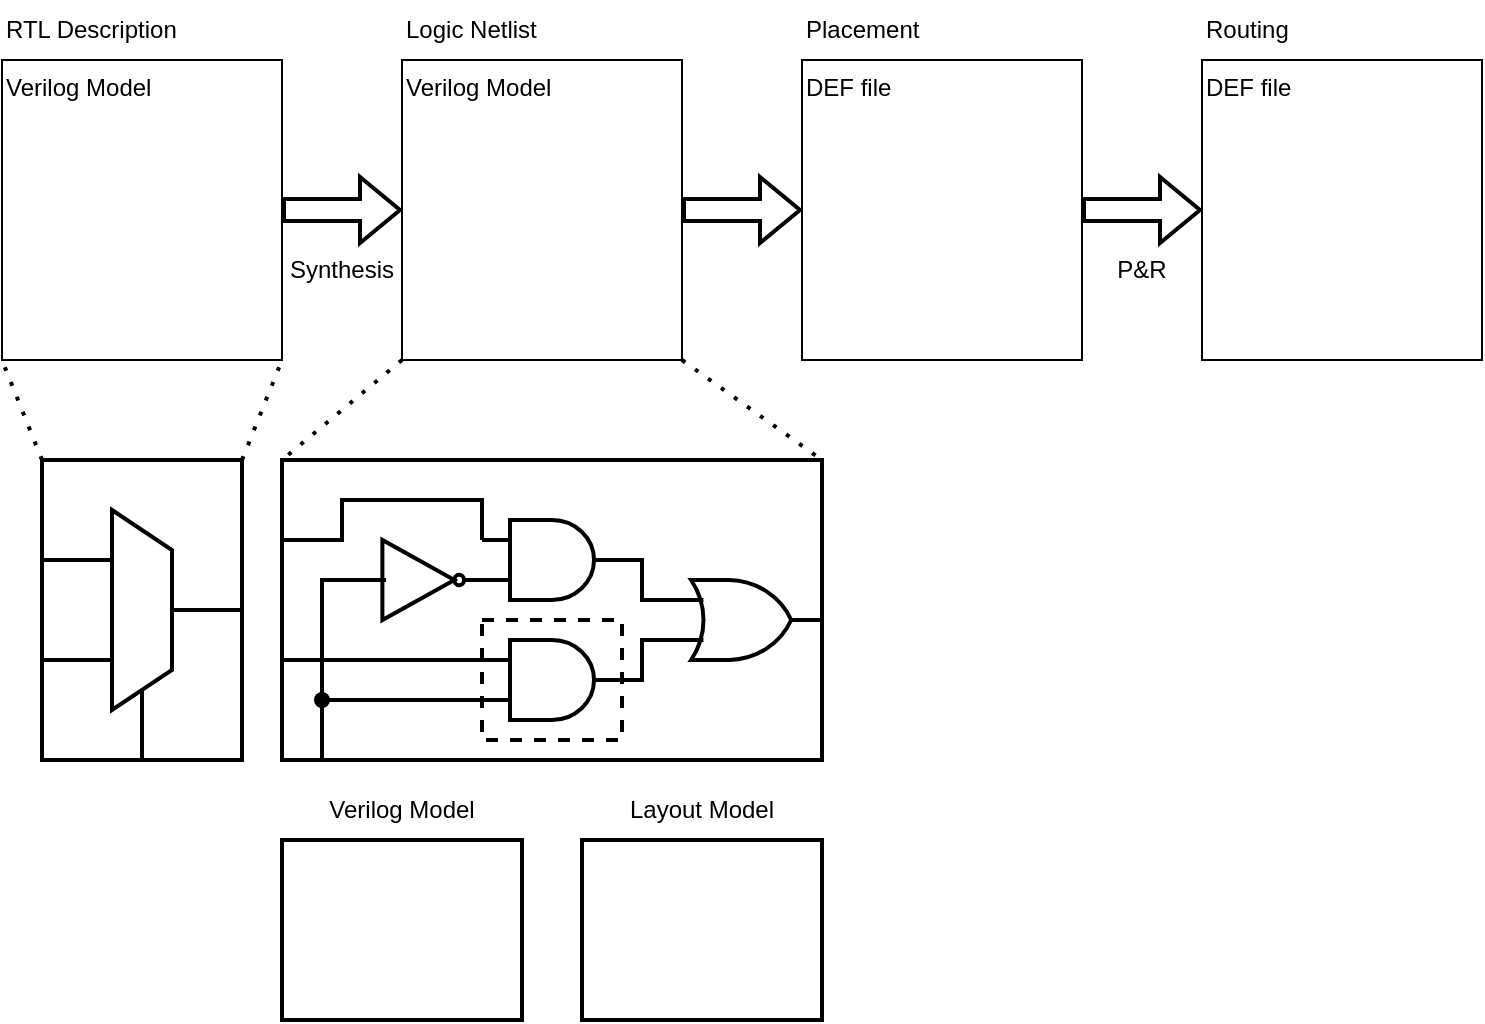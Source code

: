 <mxfile version="16.0.2" type="device" pages="14"><diagram id="xCGwPABElm8LgN1CAkbQ" name="figure_1"><mxGraphModel dx="1426" dy="905" grid="1" gridSize="10" guides="1" tooltips="1" connect="1" arrows="1" fold="1" page="1" pageScale="1" pageWidth="827" pageHeight="1169" math="0" shadow="0"><root><mxCell id="0"/><mxCell id="1" parent="0"/><mxCell id="1pxZ1f-KB17sTL6HdF-f-13" style="edgeStyle=orthogonalEdgeStyle;shape=flexArrow;rounded=0;orthogonalLoop=1;jettySize=auto;html=1;exitX=1;exitY=0.5;exitDx=0;exitDy=0;entryX=0;entryY=0.5;entryDx=0;entryDy=0;endArrow=block;endFill=0;strokeWidth=2;" parent="1" source="1pxZ1f-KB17sTL6HdF-f-3" target="1pxZ1f-KB17sTL6HdF-f-4" edge="1"><mxGeometry relative="1" as="geometry"/></mxCell><mxCell id="1pxZ1f-KB17sTL6HdF-f-3" value="Verilog Model" style="text;html=1;strokeColor=default;fillColor=none;align=left;verticalAlign=top;whiteSpace=wrap;rounded=0;" parent="1" vertex="1"><mxGeometry x="240" y="330" width="140" height="150" as="geometry"/></mxCell><mxCell id="1pxZ1f-KB17sTL6HdF-f-14" style="edgeStyle=orthogonalEdgeStyle;shape=flexArrow;rounded=0;orthogonalLoop=1;jettySize=auto;html=1;exitX=1;exitY=0.5;exitDx=0;exitDy=0;entryX=0;entryY=0.5;entryDx=0;entryDy=0;endArrow=block;endFill=0;strokeWidth=2;" parent="1" source="1pxZ1f-KB17sTL6HdF-f-4" target="1pxZ1f-KB17sTL6HdF-f-5" edge="1"><mxGeometry relative="1" as="geometry"/></mxCell><mxCell id="1pxZ1f-KB17sTL6HdF-f-4" value="DEF file" style="text;html=1;strokeColor=default;fillColor=none;align=left;verticalAlign=top;whiteSpace=wrap;rounded=0;" parent="1" vertex="1"><mxGeometry x="440" y="330" width="140" height="150" as="geometry"/></mxCell><mxCell id="1pxZ1f-KB17sTL6HdF-f-5" value="DEF file" style="text;html=1;strokeColor=default;fillColor=none;align=left;verticalAlign=top;whiteSpace=wrap;rounded=0;" parent="1" vertex="1"><mxGeometry x="640" y="330" width="140" height="150" as="geometry"/></mxCell><mxCell id="1pxZ1f-KB17sTL6HdF-f-7" value="Logic Netlist" style="text;html=1;strokeColor=none;fillColor=none;align=left;verticalAlign=middle;whiteSpace=wrap;rounded=0;dashed=1;" parent="1" vertex="1"><mxGeometry x="240" y="300" width="80" height="30" as="geometry"/></mxCell><mxCell id="1pxZ1f-KB17sTL6HdF-f-8" value="Placement" style="text;html=1;strokeColor=none;fillColor=none;align=left;verticalAlign=middle;whiteSpace=wrap;rounded=0;dashed=1;" parent="1" vertex="1"><mxGeometry x="440" y="300" width="80" height="30" as="geometry"/></mxCell><mxCell id="1pxZ1f-KB17sTL6HdF-f-9" value="Routing" style="text;html=1;strokeColor=none;fillColor=none;align=left;verticalAlign=middle;whiteSpace=wrap;rounded=0;" parent="1" vertex="1"><mxGeometry x="640" y="300" width="80" height="30" as="geometry"/></mxCell><mxCell id="1pxZ1f-KB17sTL6HdF-f-12" style="edgeStyle=orthogonalEdgeStyle;rounded=0;orthogonalLoop=1;jettySize=auto;html=1;exitX=1;exitY=0.5;exitDx=0;exitDy=0;entryX=0;entryY=0.5;entryDx=0;entryDy=0;endArrow=block;endFill=0;strokeWidth=2;shape=flexArrow;" parent="1" source="1pxZ1f-KB17sTL6HdF-f-10" target="1pxZ1f-KB17sTL6HdF-f-3" edge="1"><mxGeometry relative="1" as="geometry"/></mxCell><mxCell id="1pxZ1f-KB17sTL6HdF-f-10" value="Verilog Model" style="text;html=1;strokeColor=default;fillColor=none;align=left;verticalAlign=top;whiteSpace=wrap;rounded=0;" parent="1" vertex="1"><mxGeometry x="40" y="330" width="140" height="150" as="geometry"/></mxCell><mxCell id="1pxZ1f-KB17sTL6HdF-f-11" value="RTL Description" style="text;html=1;strokeColor=none;fillColor=none;align=left;verticalAlign=middle;whiteSpace=wrap;rounded=0;dashed=1;" parent="1" vertex="1"><mxGeometry x="40" y="300" width="110" height="30" as="geometry"/></mxCell><mxCell id="1pxZ1f-KB17sTL6HdF-f-16" value="" style="endArrow=none;dashed=1;html=1;dashPattern=1 3;strokeWidth=2;rounded=0;entryX=1;entryY=0;entryDx=0;entryDy=0;exitX=1;exitY=1;exitDx=0;exitDy=0;" parent="1" source="1pxZ1f-KB17sTL6HdF-f-3" target="1pxZ1f-KB17sTL6HdF-f-44" edge="1"><mxGeometry width="50" height="50" relative="1" as="geometry"><mxPoint x="400" y="410" as="sourcePoint"/><mxPoint x="450" y="270" as="targetPoint"/></mxGeometry></mxCell><mxCell id="1pxZ1f-KB17sTL6HdF-f-17" value="" style="endArrow=none;dashed=1;html=1;dashPattern=1 3;strokeWidth=2;rounded=0;entryX=0;entryY=0;entryDx=0;entryDy=0;exitX=0;exitY=1;exitDx=0;exitDy=0;" parent="1" source="1pxZ1f-KB17sTL6HdF-f-3" target="1pxZ1f-KB17sTL6HdF-f-44" edge="1"><mxGeometry width="50" height="50" relative="1" as="geometry"><mxPoint x="390" y="340" as="sourcePoint"/><mxPoint x="180" y="270" as="targetPoint"/></mxGeometry></mxCell><mxCell id="1pxZ1f-KB17sTL6HdF-f-18" value="Synthesis" style="text;html=1;strokeColor=none;fillColor=none;align=center;verticalAlign=middle;whiteSpace=wrap;rounded=0;" parent="1" vertex="1"><mxGeometry x="180" y="420" width="60" height="30" as="geometry"/></mxCell><mxCell id="1pxZ1f-KB17sTL6HdF-f-19" value="P&amp;amp;R" style="text;html=1;strokeColor=none;fillColor=none;align=center;verticalAlign=middle;whiteSpace=wrap;rounded=0;" parent="1" vertex="1"><mxGeometry x="580" y="420" width="60" height="30" as="geometry"/></mxCell><mxCell id="1pxZ1f-KB17sTL6HdF-f-20" value="" style="rounded=0;whiteSpace=wrap;html=1;strokeWidth=2;fillColor=none;" parent="1" vertex="1"><mxGeometry x="60" y="530" width="100" height="150" as="geometry"/></mxCell><mxCell id="1pxZ1f-KB17sTL6HdF-f-37" style="edgeStyle=orthogonalEdgeStyle;rounded=0;orthogonalLoop=1;jettySize=auto;html=1;exitX=0.25;exitY=1;exitDx=0;exitDy=0;endArrow=none;endFill=0;strokeWidth=2;" parent="1" source="1pxZ1f-KB17sTL6HdF-f-36" edge="1"><mxGeometry relative="1" as="geometry"><mxPoint x="60" y="580" as="targetPoint"/></mxGeometry></mxCell><mxCell id="1pxZ1f-KB17sTL6HdF-f-38" style="edgeStyle=orthogonalEdgeStyle;rounded=0;orthogonalLoop=1;jettySize=auto;html=1;exitX=0.75;exitY=1;exitDx=0;exitDy=0;endArrow=none;endFill=0;strokeWidth=2;" parent="1" source="1pxZ1f-KB17sTL6HdF-f-36" edge="1"><mxGeometry relative="1" as="geometry"><mxPoint x="60" y="630" as="targetPoint"/></mxGeometry></mxCell><mxCell id="1pxZ1f-KB17sTL6HdF-f-39" style="edgeStyle=orthogonalEdgeStyle;rounded=0;orthogonalLoop=1;jettySize=auto;html=1;exitX=1;exitY=0.5;exitDx=0;exitDy=0;endArrow=none;endFill=0;strokeWidth=2;" parent="1" source="1pxZ1f-KB17sTL6HdF-f-36" edge="1"><mxGeometry relative="1" as="geometry"><mxPoint x="110" y="680" as="targetPoint"/></mxGeometry></mxCell><mxCell id="1pxZ1f-KB17sTL6HdF-f-40" style="edgeStyle=orthogonalEdgeStyle;rounded=0;orthogonalLoop=1;jettySize=auto;html=1;exitX=0.5;exitY=0;exitDx=0;exitDy=0;endArrow=none;endFill=0;strokeWidth=2;" parent="1" source="1pxZ1f-KB17sTL6HdF-f-36" edge="1"><mxGeometry relative="1" as="geometry"><mxPoint x="160" y="605" as="targetPoint"/></mxGeometry></mxCell><mxCell id="1pxZ1f-KB17sTL6HdF-f-36" value="" style="shape=trapezoid;perimeter=trapezoidPerimeter;whiteSpace=wrap;html=1;fixedSize=1;strokeColor=default;strokeWidth=2;fillColor=none;rotation=90;" parent="1" vertex="1"><mxGeometry x="60" y="590" width="100" height="30" as="geometry"/></mxCell><mxCell id="1pxZ1f-KB17sTL6HdF-f-41" value="" style="endArrow=none;dashed=1;html=1;dashPattern=1 3;strokeWidth=2;rounded=0;entryX=0;entryY=1;entryDx=0;entryDy=0;exitX=0;exitY=0;exitDx=0;exitDy=0;exitPerimeter=0;" parent="1" source="1pxZ1f-KB17sTL6HdF-f-20" target="1pxZ1f-KB17sTL6HdF-f-10" edge="1"><mxGeometry width="50" height="50" relative="1" as="geometry"><mxPoint x="250" y="340.0" as="sourcePoint"/><mxPoint x="190" y="280" as="targetPoint"/></mxGeometry></mxCell><mxCell id="1pxZ1f-KB17sTL6HdF-f-42" value="" style="endArrow=none;dashed=1;html=1;dashPattern=1 3;strokeWidth=2;rounded=0;entryX=1;entryY=1;entryDx=0;entryDy=0;exitX=1;exitY=0;exitDx=0;exitDy=0;" parent="1" source="1pxZ1f-KB17sTL6HdF-f-20" target="1pxZ1f-KB17sTL6HdF-f-10" edge="1"><mxGeometry width="50" height="50" relative="1" as="geometry"><mxPoint x="390" y="340.0" as="sourcePoint"/><mxPoint x="460" y="280" as="targetPoint"/></mxGeometry></mxCell><mxCell id="1pxZ1f-KB17sTL6HdF-f-44" value="" style="rounded=0;whiteSpace=wrap;html=1;strokeWidth=2;fillColor=none;" parent="1" vertex="1"><mxGeometry x="180" y="530" width="270" height="150" as="geometry"/></mxCell><mxCell id="1pxZ1f-KB17sTL6HdF-f-45" style="edgeStyle=orthogonalEdgeStyle;rounded=0;orthogonalLoop=1;jettySize=auto;html=1;exitX=1;exitY=0.5;exitDx=0;exitDy=0;exitPerimeter=0;entryX=0;entryY=0.25;entryDx=0;entryDy=0;entryPerimeter=0;endArrow=none;endFill=0;strokeWidth=2;" parent="1" source="1pxZ1f-KB17sTL6HdF-f-47" target="1pxZ1f-KB17sTL6HdF-f-52" edge="1"><mxGeometry relative="1" as="geometry"><Array as="points"><mxPoint x="360" y="580"/><mxPoint x="360" y="600"/></Array></mxGeometry></mxCell><mxCell id="1pxZ1f-KB17sTL6HdF-f-46" style="edgeStyle=orthogonalEdgeStyle;rounded=0;orthogonalLoop=1;jettySize=auto;html=1;exitX=0;exitY=0.25;exitDx=0;exitDy=0;exitPerimeter=0;endArrow=none;endFill=0;strokeWidth=2;" parent="1" source="1pxZ1f-KB17sTL6HdF-f-47" edge="1"><mxGeometry relative="1" as="geometry"><mxPoint x="180" y="570" as="targetPoint"/><Array as="points"><mxPoint x="280" y="550"/><mxPoint x="210" y="550"/><mxPoint x="210" y="570"/></Array></mxGeometry></mxCell><mxCell id="1pxZ1f-KB17sTL6HdF-f-47" value="" style="verticalLabelPosition=bottom;shadow=0;dashed=0;align=center;html=1;verticalAlign=top;shape=mxgraph.electrical.logic_gates.logic_gate;operation=and;fillColor=none;strokeWidth=2;" parent="1" vertex="1"><mxGeometry x="280" y="560" width="70" height="40" as="geometry"/></mxCell><mxCell id="1pxZ1f-KB17sTL6HdF-f-48" style="edgeStyle=orthogonalEdgeStyle;rounded=0;orthogonalLoop=1;jettySize=auto;html=1;exitX=1;exitY=0.5;exitDx=0;exitDy=0;exitPerimeter=0;entryX=0;entryY=0.75;entryDx=0;entryDy=0;entryPerimeter=0;strokeWidth=2;endArrow=none;endFill=0;" parent="1" source="1pxZ1f-KB17sTL6HdF-f-50" target="1pxZ1f-KB17sTL6HdF-f-47" edge="1"><mxGeometry relative="1" as="geometry"/></mxCell><mxCell id="1pxZ1f-KB17sTL6HdF-f-49" style="edgeStyle=orthogonalEdgeStyle;rounded=0;orthogonalLoop=1;jettySize=auto;html=1;exitX=0;exitY=0.5;exitDx=0;exitDy=0;exitPerimeter=0;entryX=0.5;entryY=0.5;entryDx=0;entryDy=0;entryPerimeter=0;endArrow=none;endFill=0;strokeWidth=2;" parent="1" source="1pxZ1f-KB17sTL6HdF-f-50" target="1pxZ1f-KB17sTL6HdF-f-58" edge="1"><mxGeometry relative="1" as="geometry"><Array as="points"><mxPoint x="200" y="590"/></Array></mxGeometry></mxCell><mxCell id="1pxZ1f-KB17sTL6HdF-f-50" value="" style="verticalLabelPosition=bottom;shadow=0;dashed=0;align=center;html=1;verticalAlign=top;shape=mxgraph.electrical.logic_gates.inverter_2;strokeWidth=2;fillColor=none;" parent="1" vertex="1"><mxGeometry x="220" y="570" width="60" height="40" as="geometry"/></mxCell><mxCell id="1pxZ1f-KB17sTL6HdF-f-51" style="edgeStyle=orthogonalEdgeStyle;rounded=0;orthogonalLoop=1;jettySize=auto;html=1;exitX=1;exitY=0.5;exitDx=0;exitDy=0;exitPerimeter=0;endArrow=none;endFill=0;strokeWidth=2;entryX=1;entryY=0.5;entryDx=0;entryDy=0;entryPerimeter=0;" parent="1" source="1pxZ1f-KB17sTL6HdF-f-52" target="1pxZ1f-KB17sTL6HdF-f-52" edge="1"><mxGeometry relative="1" as="geometry"><mxPoint x="480" y="610" as="targetPoint"/></mxGeometry></mxCell><mxCell id="1pxZ1f-KB17sTL6HdF-f-52" value="" style="verticalLabelPosition=bottom;shadow=0;dashed=0;align=center;html=1;verticalAlign=top;shape=mxgraph.electrical.logic_gates.logic_gate;operation=or;strokeWidth=2;fillColor=none;" parent="1" vertex="1"><mxGeometry x="373" y="590" width="77" height="40" as="geometry"/></mxCell><mxCell id="1pxZ1f-KB17sTL6HdF-f-53" style="edgeStyle=orthogonalEdgeStyle;rounded=0;orthogonalLoop=1;jettySize=auto;html=1;exitX=1;exitY=0.5;exitDx=0;exitDy=0;exitPerimeter=0;entryX=0;entryY=0.75;entryDx=0;entryDy=0;entryPerimeter=0;endArrow=none;endFill=0;strokeWidth=2;" parent="1" source="1pxZ1f-KB17sTL6HdF-f-56" target="1pxZ1f-KB17sTL6HdF-f-52" edge="1"><mxGeometry relative="1" as="geometry"><Array as="points"><mxPoint x="360" y="640"/><mxPoint x="360" y="620"/></Array></mxGeometry></mxCell><mxCell id="1pxZ1f-KB17sTL6HdF-f-54" style="edgeStyle=orthogonalEdgeStyle;rounded=0;orthogonalLoop=1;jettySize=auto;html=1;exitX=0;exitY=0.25;exitDx=0;exitDy=0;exitPerimeter=0;endArrow=none;endFill=0;strokeWidth=2;" parent="1" source="1pxZ1f-KB17sTL6HdF-f-56" edge="1"><mxGeometry relative="1" as="geometry"><mxPoint x="180" y="630" as="targetPoint"/></mxGeometry></mxCell><mxCell id="1pxZ1f-KB17sTL6HdF-f-55" style="edgeStyle=orthogonalEdgeStyle;rounded=0;orthogonalLoop=1;jettySize=auto;html=1;exitX=0;exitY=0.75;exitDx=0;exitDy=0;exitPerimeter=0;entryX=0.566;entryY=0.516;entryDx=0;entryDy=0;entryPerimeter=0;endArrow=none;endFill=0;strokeWidth=2;" parent="1" source="1pxZ1f-KB17sTL6HdF-f-56" target="1pxZ1f-KB17sTL6HdF-f-58" edge="1"><mxGeometry relative="1" as="geometry"/></mxCell><mxCell id="1pxZ1f-KB17sTL6HdF-f-56" value="" style="verticalLabelPosition=bottom;shadow=0;dashed=0;align=center;html=1;verticalAlign=top;shape=mxgraph.electrical.logic_gates.logic_gate;operation=and;fillColor=none;strokeWidth=2;" parent="1" vertex="1"><mxGeometry x="280" y="620" width="70" height="40" as="geometry"/></mxCell><mxCell id="1pxZ1f-KB17sTL6HdF-f-57" value="" style="edgeStyle=orthogonalEdgeStyle;rounded=0;orthogonalLoop=1;jettySize=auto;html=1;endArrow=none;endFill=0;strokeWidth=2;" parent="1" source="1pxZ1f-KB17sTL6HdF-f-58" edge="1"><mxGeometry relative="1" as="geometry"><mxPoint x="200" y="680" as="targetPoint"/></mxGeometry></mxCell><mxCell id="1pxZ1f-KB17sTL6HdF-f-58" value="" style="shape=waypoint;sketch=0;fillStyle=solid;size=6;pointerEvents=1;points=[];fillColor=none;resizable=0;rotatable=0;perimeter=centerPerimeter;snapToPoint=1;strokeWidth=2;" parent="1" vertex="1"><mxGeometry x="180" y="630" width="40" height="40" as="geometry"/></mxCell><mxCell id="1pxZ1f-KB17sTL6HdF-f-59" value="Verilog Model" style="text;html=1;strokeColor=none;fillColor=none;align=center;verticalAlign=middle;whiteSpace=wrap;rounded=0;" parent="1" vertex="1"><mxGeometry x="200" y="690" width="80" height="30" as="geometry"/></mxCell><mxCell id="1pxZ1f-KB17sTL6HdF-f-60" value="Layout Model" style="text;html=1;strokeColor=none;fillColor=none;align=center;verticalAlign=middle;whiteSpace=wrap;rounded=0;" parent="1" vertex="1"><mxGeometry x="345" y="690" width="90" height="30" as="geometry"/></mxCell><mxCell id="1pxZ1f-KB17sTL6HdF-f-61" value="" style="rounded=0;whiteSpace=wrap;html=1;strokeColor=default;strokeWidth=2;fillColor=none;" parent="1" vertex="1"><mxGeometry x="180" y="720" width="120" height="90" as="geometry"/></mxCell><mxCell id="1pxZ1f-KB17sTL6HdF-f-62" value="" style="rounded=0;whiteSpace=wrap;html=1;strokeColor=default;strokeWidth=2;fillColor=none;" parent="1" vertex="1"><mxGeometry x="330" y="720" width="120" height="90" as="geometry"/></mxCell><mxCell id="1pxZ1f-KB17sTL6HdF-f-63" value="" style="rounded=0;whiteSpace=wrap;html=1;strokeColor=default;strokeWidth=2;fillColor=none;dashed=1;" parent="1" vertex="1"><mxGeometry x="280" y="610" width="70" height="60" as="geometry"/></mxCell></root></mxGraphModel></diagram><diagram id="3W4VCgwMcq8OcsTBippW" name="figure_2"><mxGraphModel dx="1106" dy="775" grid="1" gridSize="10" guides="1" tooltips="1" connect="1" arrows="1" fold="1" page="1" pageScale="1" pageWidth="827" pageHeight="1169" math="0" shadow="0"><root><mxCell id="tlp0NH-VVe36SPCtZjpl-0"/><mxCell id="tlp0NH-VVe36SPCtZjpl-1" parent="tlp0NH-VVe36SPCtZjpl-0"/><mxCell id="WB2zuIXesw7IGcuotjyI-15" value="" style="rounded=0;whiteSpace=wrap;html=1;strokeColor=default;strokeWidth=2;fillColor=none;dashed=1;" parent="tlp0NH-VVe36SPCtZjpl-1" vertex="1"><mxGeometry x="180" y="140" width="150" height="200" as="geometry"/></mxCell><mxCell id="WB2zuIXesw7IGcuotjyI-11" value="" style="shape=flexArrow;endArrow=classic;html=1;rounded=0;strokeWidth=2;entryX=0.5;entryY=0;entryDx=0;entryDy=0;exitX=1;exitY=0.5;exitDx=0;exitDy=0;" parent="tlp0NH-VVe36SPCtZjpl-1" source="WB2zuIXesw7IGcuotjyI-30" target="pJFzuG43cL5k5JBLHWVY-0" edge="1"><mxGeometry width="50" height="50" relative="1" as="geometry"><mxPoint x="160" y="160" as="sourcePoint"/><mxPoint x="200" y="160" as="targetPoint"/><Array as="points"><mxPoint x="260" y="165"/></Array></mxGeometry></mxCell><mxCell id="WB2zuIXesw7IGcuotjyI-12" value="" style="shape=flexArrow;endArrow=classic;html=1;rounded=0;strokeWidth=2;entryX=0.5;entryY=1;entryDx=0;entryDy=0;" parent="tlp0NH-VVe36SPCtZjpl-1" target="pJFzuG43cL5k5JBLHWVY-0" edge="1"><mxGeometry width="50" height="50" relative="1" as="geometry"><mxPoint x="160" y="315" as="sourcePoint"/><mxPoint x="200" y="314.82" as="targetPoint"/><Array as="points"><mxPoint x="260" y="315"/></Array></mxGeometry></mxCell><mxCell id="WB2zuIXesw7IGcuotjyI-28" value="out = a + b;" style="text;html=1;strokeColor=none;fillColor=none;align=center;verticalAlign=middle;whiteSpace=wrap;rounded=0;dashed=1;" parent="tlp0NH-VVe36SPCtZjpl-1" vertex="1"><mxGeometry x="195" y="340" width="120" height="30" as="geometry"/></mxCell><mxCell id="WB2zuIXesw7IGcuotjyI-30" value="a[WIDTH-1 : 0]" style="text;html=1;strokeColor=none;fillColor=none;align=center;verticalAlign=middle;whiteSpace=wrap;rounded=0;dashed=1;" parent="tlp0NH-VVe36SPCtZjpl-1" vertex="1"><mxGeometry x="60" y="150" width="100" height="30" as="geometry"/></mxCell><mxCell id="WB2zuIXesw7IGcuotjyI-32" value="b[WIDTH-1 : 0]" style="text;html=1;strokeColor=none;fillColor=none;align=center;verticalAlign=middle;whiteSpace=wrap;rounded=0;dashed=1;" parent="tlp0NH-VVe36SPCtZjpl-1" vertex="1"><mxGeometry x="60" y="300" width="100" height="30" as="geometry"/></mxCell><mxCell id="pJFzuG43cL5k5JBLHWVY-1" style="edgeStyle=orthogonalEdgeStyle;rounded=0;orthogonalLoop=1;jettySize=auto;html=1;exitX=1;exitY=0.5;exitDx=0;exitDy=0;fontSize=59;shape=flexArrow;strokeWidth=2;" parent="tlp0NH-VVe36SPCtZjpl-1" source="pJFzuG43cL5k5JBLHWVY-0" edge="1"><mxGeometry relative="1" as="geometry"><mxPoint x="370" y="240" as="targetPoint"/></mxGeometry></mxCell><mxCell id="pJFzuG43cL5k5JBLHWVY-0" value="+" style="ellipse;whiteSpace=wrap;html=1;aspect=fixed;fontSize=59;verticalAlign=middle;" parent="tlp0NH-VVe36SPCtZjpl-1" vertex="1"><mxGeometry x="220" y="200" width="80" height="80" as="geometry"/></mxCell><mxCell id="pJFzuG43cL5k5JBLHWVY-2" value="out[WIDTH-1 : 0]" style="text;html=1;strokeColor=none;fillColor=none;align=center;verticalAlign=middle;whiteSpace=wrap;rounded=0;dashed=1;" parent="tlp0NH-VVe36SPCtZjpl-1" vertex="1"><mxGeometry x="370" y="225" width="100" height="30" as="geometry"/></mxCell><mxCell id="pJFzuG43cL5k5JBLHWVY-3" value="" style="rounded=0;whiteSpace=wrap;html=1;strokeColor=default;strokeWidth=2;fillColor=none;dashed=1;" parent="tlp0NH-VVe36SPCtZjpl-1" vertex="1"><mxGeometry x="537" y="140" width="150" height="200" as="geometry"/></mxCell><mxCell id="pJFzuG43cL5k5JBLHWVY-4" value="" style="shape=flexArrow;endArrow=classic;html=1;rounded=0;strokeWidth=2;entryX=0.5;entryY=0;entryDx=0;entryDy=0;exitX=1;exitY=0.5;exitDx=0;exitDy=0;" parent="tlp0NH-VVe36SPCtZjpl-1" source="pJFzuG43cL5k5JBLHWVY-7" target="pJFzuG43cL5k5JBLHWVY-10" edge="1"><mxGeometry width="50" height="50" relative="1" as="geometry"><mxPoint x="517" y="160" as="sourcePoint"/><mxPoint x="557" y="160" as="targetPoint"/><Array as="points"><mxPoint x="617" y="165"/></Array></mxGeometry></mxCell><mxCell id="pJFzuG43cL5k5JBLHWVY-5" value="" style="shape=flexArrow;endArrow=classic;html=1;rounded=0;strokeWidth=2;entryX=0.5;entryY=1;entryDx=0;entryDy=0;" parent="tlp0NH-VVe36SPCtZjpl-1" target="pJFzuG43cL5k5JBLHWVY-10" edge="1"><mxGeometry width="50" height="50" relative="1" as="geometry"><mxPoint x="517" y="315" as="sourcePoint"/><mxPoint x="557" y="314.82" as="targetPoint"/><Array as="points"><mxPoint x="617" y="315"/></Array></mxGeometry></mxCell><mxCell id="pJFzuG43cL5k5JBLHWVY-6" value="out = a * b;" style="text;html=1;strokeColor=none;fillColor=none;align=center;verticalAlign=middle;whiteSpace=wrap;rounded=0;dashed=1;" parent="tlp0NH-VVe36SPCtZjpl-1" vertex="1"><mxGeometry x="552" y="340" width="120" height="30" as="geometry"/></mxCell><mxCell id="pJFzuG43cL5k5JBLHWVY-7" value="a[WIDTH-1 : 0]" style="text;html=1;strokeColor=none;fillColor=none;align=center;verticalAlign=middle;whiteSpace=wrap;rounded=0;dashed=1;" parent="tlp0NH-VVe36SPCtZjpl-1" vertex="1"><mxGeometry x="417" y="150" width="100" height="30" as="geometry"/></mxCell><mxCell id="pJFzuG43cL5k5JBLHWVY-8" value="b[WIDTH-1 : 0]" style="text;html=1;strokeColor=none;fillColor=none;align=center;verticalAlign=middle;whiteSpace=wrap;rounded=0;dashed=1;" parent="tlp0NH-VVe36SPCtZjpl-1" vertex="1"><mxGeometry x="417" y="300" width="100" height="30" as="geometry"/></mxCell><mxCell id="pJFzuG43cL5k5JBLHWVY-9" style="edgeStyle=orthogonalEdgeStyle;rounded=0;orthogonalLoop=1;jettySize=auto;html=1;exitX=1;exitY=0.5;exitDx=0;exitDy=0;fontSize=59;shape=flexArrow;strokeWidth=2;" parent="tlp0NH-VVe36SPCtZjpl-1" source="pJFzuG43cL5k5JBLHWVY-10" edge="1"><mxGeometry relative="1" as="geometry"><mxPoint x="727" y="240" as="targetPoint"/></mxGeometry></mxCell><mxCell id="pJFzuG43cL5k5JBLHWVY-10" value="x" style="ellipse;whiteSpace=wrap;html=1;aspect=fixed;fontSize=59;verticalAlign=middle;" parent="tlp0NH-VVe36SPCtZjpl-1" vertex="1"><mxGeometry x="577" y="200" width="80" height="80" as="geometry"/></mxCell><mxCell id="pJFzuG43cL5k5JBLHWVY-11" value="out[WIDTH-1 : 0]" style="text;html=1;strokeColor=none;fillColor=none;align=center;verticalAlign=middle;whiteSpace=wrap;rounded=0;dashed=1;" parent="tlp0NH-VVe36SPCtZjpl-1" vertex="1"><mxGeometry x="727" y="225" width="100" height="30" as="geometry"/></mxCell></root></mxGraphModel></diagram><diagram name="figure_3" id="QwP_oVzWJdM1pUzfPLFO"><mxGraphModel dx="1106" dy="775" grid="1" gridSize="10" guides="1" tooltips="1" connect="1" arrows="1" fold="1" page="1" pageScale="1" pageWidth="827" pageHeight="1169" math="0" shadow="0"><root><mxCell id="aAXB5CxAXaITssk2ABuq-0"/><mxCell id="aAXB5CxAXaITssk2ABuq-1" parent="aAXB5CxAXaITssk2ABuq-0"/><mxCell id="aAXB5CxAXaITssk2ABuq-2" value="" style="rounded=0;whiteSpace=wrap;html=1;strokeColor=default;strokeWidth=2;fillColor=none;dashed=1;" parent="aAXB5CxAXaITssk2ABuq-1" vertex="1"><mxGeometry x="160" y="120" width="280" height="160" as="geometry"/></mxCell><mxCell id="aAXB5CxAXaITssk2ABuq-3" style="edgeStyle=orthogonalEdgeStyle;rounded=0;orthogonalLoop=1;jettySize=auto;html=1;exitX=1;exitY=0.5;exitDx=0;exitDy=0;exitPerimeter=0;endArrow=none;endFill=0;strokeWidth=2;" parent="aAXB5CxAXaITssk2ABuq-1" source="aAXB5CxAXaITssk2ABuq-4" edge="1"><mxGeometry relative="1" as="geometry"><mxPoint x="460" y="200.182" as="targetPoint"/></mxGeometry></mxCell><mxCell id="aAXB5CxAXaITssk2ABuq-4" value="" style="verticalLabelPosition=bottom;shadow=0;dashed=0;align=center;html=1;verticalAlign=top;shape=mxgraph.electrical.logic_gates.logic_gate;operation=and;strokeColor=default;strokeWidth=2;fillColor=none;" parent="aAXB5CxAXaITssk2ABuq-1" vertex="1"><mxGeometry x="340" y="170" width="100" height="60" as="geometry"/></mxCell><mxCell id="aAXB5CxAXaITssk2ABuq-5" style="edgeStyle=orthogonalEdgeStyle;rounded=0;orthogonalLoop=1;jettySize=auto;html=1;exitX=1;exitY=0.5;exitDx=0;exitDy=0;entryX=0;entryY=0.25;entryDx=0;entryDy=0;entryPerimeter=0;endArrow=none;endFill=0;strokeWidth=2;" parent="aAXB5CxAXaITssk2ABuq-1" source="aAXB5CxAXaITssk2ABuq-7" target="aAXB5CxAXaITssk2ABuq-4" edge="1"><mxGeometry relative="1" as="geometry"><mxPoint x="300" y="145" as="sourcePoint"/><Array as="points"><mxPoint x="330" y="160"/><mxPoint x="330" y="185"/></Array></mxGeometry></mxCell><mxCell id="aAXB5CxAXaITssk2ABuq-6" style="edgeStyle=orthogonalEdgeStyle;rounded=0;orthogonalLoop=1;jettySize=auto;html=1;exitX=1;exitY=0.5;exitDx=0;exitDy=0;entryX=0;entryY=0.75;entryDx=0;entryDy=0;entryPerimeter=0;endArrow=none;endFill=0;strokeWidth=2;" parent="aAXB5CxAXaITssk2ABuq-1" source="aAXB5CxAXaITssk2ABuq-8" target="aAXB5CxAXaITssk2ABuq-4" edge="1"><mxGeometry relative="1" as="geometry"><mxPoint x="300" y="250" as="sourcePoint"/><Array as="points"><mxPoint x="330" y="240"/><mxPoint x="330" y="215"/></Array></mxGeometry></mxCell><mxCell id="aAXB5CxAXaITssk2ABuq-7" value="&lt;span&gt;0 -&amp;gt; 0&lt;/span&gt;&lt;br&gt;&lt;span&gt;x -&amp;gt; x&lt;/span&gt;&lt;br&gt;&lt;span&gt;z -&amp;gt; z&lt;/span&gt;&lt;br&gt;&lt;span&gt;otherwise -&amp;gt; 1&lt;/span&gt;" style="rounded=0;whiteSpace=wrap;html=1;strokeColor=default;strokeWidth=2;fillColor=none;" parent="aAXB5CxAXaITssk2ABuq-1" vertex="1"><mxGeometry x="200" y="130" width="100" height="60" as="geometry"/></mxCell><mxCell id="aAXB5CxAXaITssk2ABuq-8" value="&lt;span&gt;0 -&amp;gt; 0&lt;/span&gt;&lt;br&gt;&lt;span&gt;x -&amp;gt; x&lt;/span&gt;&lt;br&gt;&lt;span&gt;z -&amp;gt; z&lt;/span&gt;&lt;br&gt;&lt;span&gt;otherwise -&amp;gt; 1&lt;/span&gt;" style="rounded=0;whiteSpace=wrap;html=1;strokeColor=default;strokeWidth=2;fillColor=none;" parent="aAXB5CxAXaITssk2ABuq-1" vertex="1"><mxGeometry x="200" y="210" width="100" height="60" as="geometry"/></mxCell><mxCell id="aAXB5CxAXaITssk2ABuq-9" value="" style="shape=flexArrow;endArrow=classic;html=1;rounded=0;strokeWidth=2;entryX=0;entryY=0.5;entryDx=0;entryDy=0;" parent="aAXB5CxAXaITssk2ABuq-1" target="aAXB5CxAXaITssk2ABuq-7" edge="1"><mxGeometry width="50" height="50" relative="1" as="geometry"><mxPoint x="140" y="160" as="sourcePoint"/><mxPoint x="260" y="120" as="targetPoint"/></mxGeometry></mxCell><mxCell id="aAXB5CxAXaITssk2ABuq-10" value="" style="shape=flexArrow;endArrow=classic;html=1;rounded=0;strokeWidth=2;entryX=0;entryY=0.5;entryDx=0;entryDy=0;" parent="aAXB5CxAXaITssk2ABuq-1" edge="1"><mxGeometry width="50" height="50" relative="1" as="geometry"><mxPoint x="140" y="239.82" as="sourcePoint"/><mxPoint x="200" y="239.82" as="targetPoint"/></mxGeometry></mxCell><mxCell id="aAXB5CxAXaITssk2ABuq-11" value="" style="rounded=0;whiteSpace=wrap;html=1;strokeColor=default;strokeWidth=2;fillColor=none;dashed=1;" parent="aAXB5CxAXaITssk2ABuq-1" vertex="1"><mxGeometry x="570" y="180" width="280" height="100" as="geometry"/></mxCell><mxCell id="aAXB5CxAXaITssk2ABuq-12" value="&lt;span&gt;0 -&amp;gt; 0&lt;/span&gt;&lt;br&gt;&lt;span&gt;x -&amp;gt; x&lt;/span&gt;&lt;br&gt;&lt;span&gt;z -&amp;gt; z&lt;/span&gt;&lt;br&gt;&lt;span&gt;otherwise -&amp;gt; 1&lt;/span&gt;" style="rounded=0;whiteSpace=wrap;html=1;strokeColor=default;strokeWidth=2;fillColor=none;" parent="aAXB5CxAXaITssk2ABuq-1" vertex="1"><mxGeometry x="610" y="200" width="100" height="60" as="geometry"/></mxCell><mxCell id="aAXB5CxAXaITssk2ABuq-13" value="" style="shape=flexArrow;endArrow=classic;html=1;rounded=0;strokeWidth=2;entryX=0;entryY=0.5;entryDx=0;entryDy=0;" parent="aAXB5CxAXaITssk2ABuq-1" target="aAXB5CxAXaITssk2ABuq-12" edge="1"><mxGeometry width="50" height="50" relative="1" as="geometry"><mxPoint x="550.0" y="230" as="sourcePoint"/><mxPoint x="670" y="190" as="targetPoint"/></mxGeometry></mxCell><mxCell id="aAXB5CxAXaITssk2ABuq-14" value="" style="edgeStyle=orthogonalEdgeStyle;rounded=0;orthogonalLoop=1;jettySize=auto;html=1;endArrow=none;endFill=0;strokeWidth=2;" parent="aAXB5CxAXaITssk2ABuq-1" source="aAXB5CxAXaITssk2ABuq-16" target="aAXB5CxAXaITssk2ABuq-12" edge="1"><mxGeometry relative="1" as="geometry"/></mxCell><mxCell id="aAXB5CxAXaITssk2ABuq-15" style="edgeStyle=orthogonalEdgeStyle;rounded=0;orthogonalLoop=1;jettySize=auto;html=1;exitX=1;exitY=0.5;exitDx=0;exitDy=0;exitPerimeter=0;endArrow=none;endFill=0;strokeWidth=2;" parent="aAXB5CxAXaITssk2ABuq-1" source="aAXB5CxAXaITssk2ABuq-16" edge="1"><mxGeometry relative="1" as="geometry"><mxPoint x="870" y="229.974" as="targetPoint"/></mxGeometry></mxCell><mxCell id="aAXB5CxAXaITssk2ABuq-16" value="" style="verticalLabelPosition=bottom;shadow=0;dashed=0;align=center;html=1;verticalAlign=top;shape=mxgraph.electrical.logic_gates.inverter_2;strokeColor=default;strokeWidth=2;fillColor=none;" parent="aAXB5CxAXaITssk2ABuq-1" vertex="1"><mxGeometry x="730" y="200" width="100" height="60" as="geometry"/></mxCell><mxCell id="aAXB5CxAXaITssk2ABuq-17" value="out = a &amp;amp;&amp;amp; b;" style="text;html=1;strokeColor=none;fillColor=none;align=center;verticalAlign=middle;whiteSpace=wrap;rounded=0;dashed=1;" parent="aAXB5CxAXaITssk2ABuq-1" vertex="1"><mxGeometry x="240" y="280" width="120" height="30" as="geometry"/></mxCell><mxCell id="aAXB5CxAXaITssk2ABuq-18" value="out = !a;" style="text;html=1;strokeColor=none;fillColor=none;align=center;verticalAlign=middle;whiteSpace=wrap;rounded=0;dashed=1;" parent="aAXB5CxAXaITssk2ABuq-1" vertex="1"><mxGeometry x="660" y="280" width="120" height="30" as="geometry"/></mxCell><mxCell id="aAXB5CxAXaITssk2ABuq-19" value="a[WIDTH-1 : 0]" style="text;html=1;strokeColor=none;fillColor=none;align=center;verticalAlign=middle;whiteSpace=wrap;rounded=0;dashed=1;" parent="aAXB5CxAXaITssk2ABuq-1" vertex="1"><mxGeometry x="40" y="145" width="100" height="30" as="geometry"/></mxCell><mxCell id="aAXB5CxAXaITssk2ABuq-20" value="b[WIDTH-1 : 0]" style="text;html=1;strokeColor=none;fillColor=none;align=center;verticalAlign=middle;whiteSpace=wrap;rounded=0;dashed=1;" parent="aAXB5CxAXaITssk2ABuq-1" vertex="1"><mxGeometry x="40" y="225" width="100" height="30" as="geometry"/></mxCell><mxCell id="aAXB5CxAXaITssk2ABuq-21" value="a[WIDTH-1 : 0]" style="text;html=1;strokeColor=none;fillColor=none;align=center;verticalAlign=middle;whiteSpace=wrap;rounded=0;dashed=1;" parent="aAXB5CxAXaITssk2ABuq-1" vertex="1"><mxGeometry x="460" y="215" width="90" height="30" as="geometry"/></mxCell><mxCell id="aAXB5CxAXaITssk2ABuq-22" value="out" style="text;html=1;strokeColor=none;fillColor=none;align=center;verticalAlign=middle;whiteSpace=wrap;rounded=0;dashed=1;" parent="aAXB5CxAXaITssk2ABuq-1" vertex="1"><mxGeometry x="454" y="185" width="40" height="30" as="geometry"/></mxCell><mxCell id="aAXB5CxAXaITssk2ABuq-23" value="out" style="text;html=1;strokeColor=none;fillColor=none;align=center;verticalAlign=middle;whiteSpace=wrap;rounded=0;dashed=1;" parent="aAXB5CxAXaITssk2ABuq-1" vertex="1"><mxGeometry x="864" y="215" width="40" height="30" as="geometry"/></mxCell></root></mxGraphModel></diagram><diagram name="figure_4" id="PclP-R6kNNyzasp5YHvt"><mxGraphModel dx="1106" dy="775" grid="1" gridSize="10" guides="1" tooltips="1" connect="1" arrows="1" fold="1" page="1" pageScale="1" pageWidth="827" pageHeight="1169" math="0" shadow="0"><root><mxCell id="WFU9OZX9_RTMNIdFF5C0-0"/><mxCell id="WFU9OZX9_RTMNIdFF5C0-1" parent="WFU9OZX9_RTMNIdFF5C0-0"/><mxCell id="WFU9OZX9_RTMNIdFF5C0-2" value="" style="rounded=0;whiteSpace=wrap;html=1;strokeColor=default;strokeWidth=2;fillColor=none;dashed=1;" parent="WFU9OZX9_RTMNIdFF5C0-1" vertex="1"><mxGeometry x="180" y="140" width="150" height="200" as="geometry"/></mxCell><mxCell id="WFU9OZX9_RTMNIdFF5C0-3" value="" style="shape=flexArrow;endArrow=classic;html=1;rounded=0;strokeWidth=2;entryX=0.5;entryY=0;entryDx=0;entryDy=0;exitX=1;exitY=0.5;exitDx=0;exitDy=0;" parent="WFU9OZX9_RTMNIdFF5C0-1" source="WFU9OZX9_RTMNIdFF5C0-6" target="WFU9OZX9_RTMNIdFF5C0-9" edge="1"><mxGeometry width="50" height="50" relative="1" as="geometry"><mxPoint x="160" y="160" as="sourcePoint"/><mxPoint x="200" y="160" as="targetPoint"/><Array as="points"><mxPoint x="260" y="165"/></Array></mxGeometry></mxCell><mxCell id="WFU9OZX9_RTMNIdFF5C0-4" value="" style="shape=flexArrow;endArrow=classic;html=1;rounded=0;strokeWidth=2;entryX=0.5;entryY=1;entryDx=0;entryDy=0;" parent="WFU9OZX9_RTMNIdFF5C0-1" target="WFU9OZX9_RTMNIdFF5C0-9" edge="1"><mxGeometry width="50" height="50" relative="1" as="geometry"><mxPoint x="160" y="315" as="sourcePoint"/><mxPoint x="200" y="314.82" as="targetPoint"/><Array as="points"><mxPoint x="260" y="315"/></Array></mxGeometry></mxCell><mxCell id="WFU9OZX9_RTMNIdFF5C0-5" value="out = a &amp;lt; b;" style="text;html=1;strokeColor=none;fillColor=none;align=center;verticalAlign=middle;whiteSpace=wrap;rounded=0;dashed=1;" parent="WFU9OZX9_RTMNIdFF5C0-1" vertex="1"><mxGeometry x="195" y="340" width="120" height="30" as="geometry"/></mxCell><mxCell id="WFU9OZX9_RTMNIdFF5C0-6" value="a[WIDTH-1 : 0]" style="text;html=1;strokeColor=none;fillColor=none;align=center;verticalAlign=middle;whiteSpace=wrap;rounded=0;dashed=1;" parent="WFU9OZX9_RTMNIdFF5C0-1" vertex="1"><mxGeometry x="60" y="150" width="100" height="30" as="geometry"/></mxCell><mxCell id="WFU9OZX9_RTMNIdFF5C0-7" value="b[WIDTH-1 : 0]" style="text;html=1;strokeColor=none;fillColor=none;align=center;verticalAlign=middle;whiteSpace=wrap;rounded=0;dashed=1;" parent="WFU9OZX9_RTMNIdFF5C0-1" vertex="1"><mxGeometry x="60" y="300" width="100" height="30" as="geometry"/></mxCell><mxCell id="WFU9OZX9_RTMNIdFF5C0-8" style="edgeStyle=orthogonalEdgeStyle;rounded=0;orthogonalLoop=1;jettySize=auto;html=1;exitX=1;exitY=0.5;exitDx=0;exitDy=0;fontSize=59;strokeWidth=2;" parent="WFU9OZX9_RTMNIdFF5C0-1" source="WFU9OZX9_RTMNIdFF5C0-9" edge="1"><mxGeometry relative="1" as="geometry"><mxPoint x="370" y="240" as="targetPoint"/></mxGeometry></mxCell><mxCell id="WFU9OZX9_RTMNIdFF5C0-9" value="&amp;lt;" style="ellipse;whiteSpace=wrap;html=1;aspect=fixed;fontSize=59;verticalAlign=middle;" parent="WFU9OZX9_RTMNIdFF5C0-1" vertex="1"><mxGeometry x="220" y="200" width="80" height="80" as="geometry"/></mxCell><mxCell id="WFU9OZX9_RTMNIdFF5C0-10" value="out" style="text;html=1;strokeColor=none;fillColor=none;align=left;verticalAlign=middle;whiteSpace=wrap;rounded=0;dashed=1;" parent="WFU9OZX9_RTMNIdFF5C0-1" vertex="1"><mxGeometry x="372" y="225" width="38" height="30" as="geometry"/></mxCell><mxCell id="WFU9OZX9_RTMNIdFF5C0-11" value="" style="rounded=0;whiteSpace=wrap;html=1;strokeColor=default;strokeWidth=2;fillColor=none;dashed=1;" parent="WFU9OZX9_RTMNIdFF5C0-1" vertex="1"><mxGeometry x="537" y="140" width="150" height="200" as="geometry"/></mxCell><mxCell id="WFU9OZX9_RTMNIdFF5C0-12" value="" style="shape=flexArrow;endArrow=classic;html=1;rounded=0;strokeWidth=2;entryX=0.5;entryY=0;entryDx=0;entryDy=0;exitX=1;exitY=0.5;exitDx=0;exitDy=0;" parent="WFU9OZX9_RTMNIdFF5C0-1" source="WFU9OZX9_RTMNIdFF5C0-15" target="WFU9OZX9_RTMNIdFF5C0-18" edge="1"><mxGeometry width="50" height="50" relative="1" as="geometry"><mxPoint x="517" y="160" as="sourcePoint"/><mxPoint x="557" y="160" as="targetPoint"/><Array as="points"><mxPoint x="617" y="165"/></Array></mxGeometry></mxCell><mxCell id="WFU9OZX9_RTMNIdFF5C0-13" value="" style="shape=flexArrow;endArrow=classic;html=1;rounded=0;strokeWidth=2;entryX=0.5;entryY=1;entryDx=0;entryDy=0;" parent="WFU9OZX9_RTMNIdFF5C0-1" target="WFU9OZX9_RTMNIdFF5C0-18" edge="1"><mxGeometry width="50" height="50" relative="1" as="geometry"><mxPoint x="517" y="315" as="sourcePoint"/><mxPoint x="557" y="314.82" as="targetPoint"/><Array as="points"><mxPoint x="617" y="315"/></Array></mxGeometry></mxCell><mxCell id="WFU9OZX9_RTMNIdFF5C0-14" value="out = a &amp;gt; b;" style="text;html=1;strokeColor=none;fillColor=none;align=center;verticalAlign=middle;whiteSpace=wrap;rounded=0;dashed=1;" parent="WFU9OZX9_RTMNIdFF5C0-1" vertex="1"><mxGeometry x="552" y="340" width="120" height="30" as="geometry"/></mxCell><mxCell id="WFU9OZX9_RTMNIdFF5C0-15" value="a[WIDTH-1 : 0]" style="text;html=1;strokeColor=none;fillColor=none;align=center;verticalAlign=middle;whiteSpace=wrap;rounded=0;dashed=1;" parent="WFU9OZX9_RTMNIdFF5C0-1" vertex="1"><mxGeometry x="417" y="150" width="100" height="30" as="geometry"/></mxCell><mxCell id="WFU9OZX9_RTMNIdFF5C0-16" value="b[WIDTH-1 : 0]" style="text;html=1;strokeColor=none;fillColor=none;align=center;verticalAlign=middle;whiteSpace=wrap;rounded=0;dashed=1;" parent="WFU9OZX9_RTMNIdFF5C0-1" vertex="1"><mxGeometry x="417" y="300" width="100" height="30" as="geometry"/></mxCell><mxCell id="WFU9OZX9_RTMNIdFF5C0-17" style="edgeStyle=orthogonalEdgeStyle;rounded=0;orthogonalLoop=1;jettySize=auto;html=1;exitX=1;exitY=0.5;exitDx=0;exitDy=0;fontSize=59;strokeWidth=2;" parent="WFU9OZX9_RTMNIdFF5C0-1" source="WFU9OZX9_RTMNIdFF5C0-18" edge="1"><mxGeometry relative="1" as="geometry"><mxPoint x="727" y="240" as="targetPoint"/></mxGeometry></mxCell><mxCell id="WFU9OZX9_RTMNIdFF5C0-18" value="&amp;gt;" style="ellipse;whiteSpace=wrap;html=1;aspect=fixed;fontSize=59;verticalAlign=middle;" parent="WFU9OZX9_RTMNIdFF5C0-1" vertex="1"><mxGeometry x="577" y="200" width="80" height="80" as="geometry"/></mxCell><mxCell id="WFU9OZX9_RTMNIdFF5C0-19" value="out" style="text;html=1;strokeColor=none;fillColor=none;align=left;verticalAlign=middle;whiteSpace=wrap;rounded=0;dashed=1;" parent="WFU9OZX9_RTMNIdFF5C0-1" vertex="1"><mxGeometry x="729" y="225" width="21" height="30" as="geometry"/></mxCell></root></mxGraphModel></diagram><diagram id="nZeWaNPqrLsUOfQ6oQN_" name="figure_5"><mxGraphModel dx="1106" dy="775" grid="1" gridSize="10" guides="1" tooltips="1" connect="1" arrows="1" fold="1" page="1" pageScale="1" pageWidth="827" pageHeight="1169" math="0" shadow="0"><root><mxCell id="OXRsEASLV0mwnKdp4DDW-0"/><mxCell id="OXRsEASLV0mwnKdp4DDW-1" parent="OXRsEASLV0mwnKdp4DDW-0"/><mxCell id="OXRsEASLV0mwnKdp4DDW-2" value="" style="rounded=0;whiteSpace=wrap;html=1;strokeColor=default;strokeWidth=2;fillColor=none;dashed=1;" parent="OXRsEASLV0mwnKdp4DDW-1" vertex="1"><mxGeometry x="180" y="140" width="150" height="200" as="geometry"/></mxCell><mxCell id="OXRsEASLV0mwnKdp4DDW-3" value="" style="shape=flexArrow;endArrow=classic;html=1;rounded=0;strokeWidth=2;entryX=0.5;entryY=0;entryDx=0;entryDy=0;exitX=1;exitY=0.5;exitDx=0;exitDy=0;" parent="OXRsEASLV0mwnKdp4DDW-1" source="OXRsEASLV0mwnKdp4DDW-6" target="OXRsEASLV0mwnKdp4DDW-9" edge="1"><mxGeometry width="50" height="50" relative="1" as="geometry"><mxPoint x="160" y="160" as="sourcePoint"/><mxPoint x="200" y="160" as="targetPoint"/><Array as="points"><mxPoint x="260" y="165"/></Array></mxGeometry></mxCell><mxCell id="OXRsEASLV0mwnKdp4DDW-4" value="" style="shape=flexArrow;endArrow=classic;html=1;rounded=0;strokeWidth=2;entryX=0.5;entryY=1;entryDx=0;entryDy=0;" parent="OXRsEASLV0mwnKdp4DDW-1" target="OXRsEASLV0mwnKdp4DDW-9" edge="1"><mxGeometry width="50" height="50" relative="1" as="geometry"><mxPoint x="160" y="315" as="sourcePoint"/><mxPoint x="200" y="314.82" as="targetPoint"/><Array as="points"><mxPoint x="260" y="315"/></Array></mxGeometry></mxCell><mxCell id="OXRsEASLV0mwnKdp4DDW-5" value="out = a &amp;lt; b;" style="text;html=1;strokeColor=none;fillColor=none;align=center;verticalAlign=middle;whiteSpace=wrap;rounded=0;dashed=1;" parent="OXRsEASLV0mwnKdp4DDW-1" vertex="1"><mxGeometry x="195" y="340" width="120" height="30" as="geometry"/></mxCell><mxCell id="OXRsEASLV0mwnKdp4DDW-6" value="a[WIDTH-1 : 0]" style="text;html=1;strokeColor=none;fillColor=none;align=center;verticalAlign=middle;whiteSpace=wrap;rounded=0;dashed=1;" parent="OXRsEASLV0mwnKdp4DDW-1" vertex="1"><mxGeometry x="60" y="150" width="100" height="30" as="geometry"/></mxCell><mxCell id="OXRsEASLV0mwnKdp4DDW-7" value="b[WIDTH-1 : 0]" style="text;html=1;strokeColor=none;fillColor=none;align=center;verticalAlign=middle;whiteSpace=wrap;rounded=0;dashed=1;" parent="OXRsEASLV0mwnKdp4DDW-1" vertex="1"><mxGeometry x="60" y="300" width="100" height="30" as="geometry"/></mxCell><mxCell id="OXRsEASLV0mwnKdp4DDW-8" style="edgeStyle=orthogonalEdgeStyle;rounded=0;orthogonalLoop=1;jettySize=auto;html=1;exitX=1;exitY=0.5;exitDx=0;exitDy=0;fontSize=59;strokeWidth=2;" parent="OXRsEASLV0mwnKdp4DDW-1" source="OXRsEASLV0mwnKdp4DDW-9" edge="1"><mxGeometry relative="1" as="geometry"><mxPoint x="370" y="240" as="targetPoint"/></mxGeometry></mxCell><mxCell id="OXRsEASLV0mwnKdp4DDW-9" value="==" style="ellipse;whiteSpace=wrap;html=1;aspect=fixed;fontSize=39;verticalAlign=middle;" parent="OXRsEASLV0mwnKdp4DDW-1" vertex="1"><mxGeometry x="220" y="200" width="80" height="80" as="geometry"/></mxCell><mxCell id="OXRsEASLV0mwnKdp4DDW-10" value="out" style="text;html=1;strokeColor=none;fillColor=none;align=left;verticalAlign=middle;whiteSpace=wrap;rounded=0;dashed=1;" parent="OXRsEASLV0mwnKdp4DDW-1" vertex="1"><mxGeometry x="372" y="225" width="38" height="30" as="geometry"/></mxCell><mxCell id="OXRsEASLV0mwnKdp4DDW-11" value="" style="rounded=0;whiteSpace=wrap;html=1;strokeColor=default;strokeWidth=2;fillColor=none;dashed=1;" parent="OXRsEASLV0mwnKdp4DDW-1" vertex="1"><mxGeometry x="537" y="140" width="150" height="200" as="geometry"/></mxCell><mxCell id="OXRsEASLV0mwnKdp4DDW-12" value="" style="shape=flexArrow;endArrow=classic;html=1;rounded=0;strokeWidth=2;entryX=0.5;entryY=0;entryDx=0;entryDy=0;exitX=1;exitY=0.5;exitDx=0;exitDy=0;" parent="OXRsEASLV0mwnKdp4DDW-1" source="OXRsEASLV0mwnKdp4DDW-15" target="OXRsEASLV0mwnKdp4DDW-18" edge="1"><mxGeometry width="50" height="50" relative="1" as="geometry"><mxPoint x="517" y="160" as="sourcePoint"/><mxPoint x="557" y="160" as="targetPoint"/><Array as="points"><mxPoint x="617" y="165"/></Array></mxGeometry></mxCell><mxCell id="OXRsEASLV0mwnKdp4DDW-13" value="" style="shape=flexArrow;endArrow=classic;html=1;rounded=0;strokeWidth=2;entryX=0.5;entryY=1;entryDx=0;entryDy=0;" parent="OXRsEASLV0mwnKdp4DDW-1" target="OXRsEASLV0mwnKdp4DDW-18" edge="1"><mxGeometry width="50" height="50" relative="1" as="geometry"><mxPoint x="517" y="315" as="sourcePoint"/><mxPoint x="557" y="314.82" as="targetPoint"/><Array as="points"><mxPoint x="617" y="315"/></Array></mxGeometry></mxCell><mxCell id="OXRsEASLV0mwnKdp4DDW-14" value="out = a &amp;gt; b;" style="text;html=1;strokeColor=none;fillColor=none;align=center;verticalAlign=middle;whiteSpace=wrap;rounded=0;dashed=1;" parent="OXRsEASLV0mwnKdp4DDW-1" vertex="1"><mxGeometry x="552" y="340" width="120" height="30" as="geometry"/></mxCell><mxCell id="OXRsEASLV0mwnKdp4DDW-15" value="a[WIDTH-1 : 0]" style="text;html=1;strokeColor=none;fillColor=none;align=center;verticalAlign=middle;whiteSpace=wrap;rounded=0;dashed=1;" parent="OXRsEASLV0mwnKdp4DDW-1" vertex="1"><mxGeometry x="417" y="150" width="100" height="30" as="geometry"/></mxCell><mxCell id="OXRsEASLV0mwnKdp4DDW-16" value="b[WIDTH-1 : 0]" style="text;html=1;strokeColor=none;fillColor=none;align=center;verticalAlign=middle;whiteSpace=wrap;rounded=0;dashed=1;" parent="OXRsEASLV0mwnKdp4DDW-1" vertex="1"><mxGeometry x="417" y="300" width="100" height="30" as="geometry"/></mxCell><mxCell id="OXRsEASLV0mwnKdp4DDW-17" style="edgeStyle=orthogonalEdgeStyle;rounded=0;orthogonalLoop=1;jettySize=auto;html=1;exitX=1;exitY=0.5;exitDx=0;exitDy=0;fontSize=59;strokeWidth=2;" parent="OXRsEASLV0mwnKdp4DDW-1" source="OXRsEASLV0mwnKdp4DDW-18" edge="1"><mxGeometry relative="1" as="geometry"><mxPoint x="727" y="240" as="targetPoint"/></mxGeometry></mxCell><mxCell id="OXRsEASLV0mwnKdp4DDW-18" value="!=" style="ellipse;whiteSpace=wrap;html=1;aspect=fixed;fontSize=39;verticalAlign=middle;" parent="OXRsEASLV0mwnKdp4DDW-1" vertex="1"><mxGeometry x="577" y="200" width="80" height="80" as="geometry"/></mxCell><mxCell id="OXRsEASLV0mwnKdp4DDW-19" value="out" style="text;html=1;strokeColor=none;fillColor=none;align=left;verticalAlign=middle;whiteSpace=wrap;rounded=0;dashed=1;" parent="OXRsEASLV0mwnKdp4DDW-1" vertex="1"><mxGeometry x="727" y="225" width="23" height="30" as="geometry"/></mxCell></root></mxGraphModel></diagram><diagram name="figure_6" id="Ck66Z0picWP-SircSNnB"><mxGraphModel dx="851" dy="596" grid="1" gridSize="10" guides="1" tooltips="1" connect="1" arrows="1" fold="1" page="1" pageScale="1" pageWidth="827" pageHeight="1169" math="0" shadow="0"><root><mxCell id="F1RlXAg3C8HNZGr55xu3-0"/><mxCell id="F1RlXAg3C8HNZGr55xu3-1" parent="F1RlXAg3C8HNZGr55xu3-0"/><mxCell id="FpJRTUakoiQtEm5Dahfx-5" style="edgeStyle=orthogonalEdgeStyle;rounded=0;orthogonalLoop=1;jettySize=auto;html=1;exitX=1;exitY=0.5;exitDx=0;exitDy=0;entryX=0;entryY=0.25;entryDx=0;entryDy=0;entryPerimeter=0;fontSize=39;strokeWidth=2;fillColor=#f5f5f5;strokeColor=default;" parent="F1RlXAg3C8HNZGr55xu3-1" source="F1RlXAg3C8HNZGr55xu3-6" target="FpJRTUakoiQtEm5Dahfx-0" edge="1"><mxGeometry relative="1" as="geometry"><Array as="points"><mxPoint x="250" y="55"/><mxPoint x="250" y="60"/></Array></mxGeometry></mxCell><mxCell id="FpJRTUakoiQtEm5Dahfx-6" style="edgeStyle=orthogonalEdgeStyle;rounded=0;orthogonalLoop=1;jettySize=auto;html=1;exitX=1;exitY=0.5;exitDx=0;exitDy=0;entryX=0;entryY=0.25;entryDx=0;entryDy=0;entryPerimeter=0;fontSize=39;strokeWidth=2;fillColor=#f5f5f5;strokeColor=default;" parent="F1RlXAg3C8HNZGr55xu3-1" source="F1RlXAg3C8HNZGr55xu3-6" target="FpJRTUakoiQtEm5Dahfx-1" edge="1"><mxGeometry relative="1" as="geometry"><Array as="points"><mxPoint x="250" y="55"/><mxPoint x="250" y="110"/></Array></mxGeometry></mxCell><mxCell id="FpJRTUakoiQtEm5Dahfx-7" style="edgeStyle=orthogonalEdgeStyle;rounded=0;orthogonalLoop=1;jettySize=auto;html=1;exitX=1;exitY=0.5;exitDx=0;exitDy=0;entryX=0;entryY=0.25;entryDx=0;entryDy=0;entryPerimeter=0;fontSize=39;strokeWidth=2;fillColor=#f5f5f5;strokeColor=default;" parent="F1RlXAg3C8HNZGr55xu3-1" source="F1RlXAg3C8HNZGr55xu3-6" target="FpJRTUakoiQtEm5Dahfx-2" edge="1"><mxGeometry relative="1" as="geometry"><Array as="points"><mxPoint x="250" y="55"/><mxPoint x="250" y="160"/></Array></mxGeometry></mxCell><mxCell id="FpJRTUakoiQtEm5Dahfx-8" style="edgeStyle=orthogonalEdgeStyle;rounded=0;orthogonalLoop=1;jettySize=auto;html=1;exitX=1;exitY=0.5;exitDx=0;exitDy=0;entryX=0;entryY=0.25;entryDx=0;entryDy=0;entryPerimeter=0;fontSize=39;strokeWidth=2;fillColor=#f5f5f5;strokeColor=default;" parent="F1RlXAg3C8HNZGr55xu3-1" source="F1RlXAg3C8HNZGr55xu3-6" target="FpJRTUakoiQtEm5Dahfx-4" edge="1"><mxGeometry relative="1" as="geometry"><Array as="points"><mxPoint x="250" y="55"/><mxPoint x="250" y="240"/></Array></mxGeometry></mxCell><mxCell id="FpJRTUakoiQtEm5Dahfx-9" style="edgeStyle=orthogonalEdgeStyle;rounded=0;orthogonalLoop=1;jettySize=auto;html=1;exitX=1;exitY=0.5;exitDx=0;exitDy=0;entryX=0;entryY=0.25;entryDx=0;entryDy=0;entryPerimeter=0;fontSize=39;strokeWidth=2;fillColor=#f5f5f5;strokeColor=default;" parent="F1RlXAg3C8HNZGr55xu3-1" source="F1RlXAg3C8HNZGr55xu3-6" target="FpJRTUakoiQtEm5Dahfx-3" edge="1"><mxGeometry relative="1" as="geometry"><Array as="points"><mxPoint x="250" y="55"/><mxPoint x="250" y="290"/></Array></mxGeometry></mxCell><mxCell id="F1RlXAg3C8HNZGr55xu3-2" value="" style="rounded=0;whiteSpace=wrap;html=1;strokeColor=default;strokeWidth=2;fillColor=none;dashed=1;" parent="F1RlXAg3C8HNZGr55xu3-1" vertex="1"><mxGeometry x="184" y="40" width="230" height="310" as="geometry"/></mxCell><mxCell id="F1RlXAg3C8HNZGr55xu3-3" value="" style="shape=flexArrow;endArrow=classic;html=1;rounded=0;strokeWidth=2;exitX=1;exitY=0.5;exitDx=0;exitDy=0;fillColor=#FFFFFF;strokeColor=default;" parent="F1RlXAg3C8HNZGr55xu3-1" source="F1RlXAg3C8HNZGr55xu3-6" edge="1"><mxGeometry width="50" height="50" relative="1" as="geometry"><mxPoint x="160" y="60" as="sourcePoint"/><mxPoint x="250" y="340" as="targetPoint"/><Array as="points"><mxPoint x="250" y="55"/></Array></mxGeometry></mxCell><mxCell id="F1RlXAg3C8HNZGr55xu3-5" value="out = a &amp;amp; b;" style="text;html=1;strokeColor=none;fillColor=none;align=center;verticalAlign=middle;whiteSpace=wrap;rounded=0;dashed=1;" parent="F1RlXAg3C8HNZGr55xu3-1" vertex="1"><mxGeometry x="239" y="350" width="120" height="30" as="geometry"/></mxCell><mxCell id="F1RlXAg3C8HNZGr55xu3-6" value="a[WIDTH-1 : 0]" style="text;html=1;strokeColor=none;fillColor=none;align=center;verticalAlign=middle;whiteSpace=wrap;rounded=0;dashed=1;" parent="F1RlXAg3C8HNZGr55xu3-1" vertex="1"><mxGeometry x="60" y="40" width="100" height="30" as="geometry"/></mxCell><mxCell id="FpJRTUakoiQtEm5Dahfx-10" style="edgeStyle=orthogonalEdgeStyle;rounded=0;orthogonalLoop=1;jettySize=auto;html=1;exitX=1;exitY=0.5;exitDx=0;exitDy=0;entryX=0;entryY=0.75;entryDx=0;entryDy=0;entryPerimeter=0;fontSize=39;strokeColor=#808080;strokeWidth=2;fillColor=default;" parent="F1RlXAg3C8HNZGr55xu3-1" source="F1RlXAg3C8HNZGr55xu3-7" target="FpJRTUakoiQtEm5Dahfx-3" edge="1"><mxGeometry relative="1" as="geometry"><Array as="points"><mxPoint x="220" y="315"/><mxPoint x="220" y="310"/></Array></mxGeometry></mxCell><mxCell id="FpJRTUakoiQtEm5Dahfx-11" style="edgeStyle=orthogonalEdgeStyle;rounded=0;orthogonalLoop=1;jettySize=auto;html=1;exitX=1;exitY=0.5;exitDx=0;exitDy=0;entryX=0;entryY=0.75;entryDx=0;entryDy=0;entryPerimeter=0;fontSize=39;strokeColor=#808080;strokeWidth=2;fillColor=default;" parent="F1RlXAg3C8HNZGr55xu3-1" source="F1RlXAg3C8HNZGr55xu3-7" target="FpJRTUakoiQtEm5Dahfx-4" edge="1"><mxGeometry relative="1" as="geometry"><Array as="points"><mxPoint x="220" y="315"/><mxPoint x="220" y="260"/></Array></mxGeometry></mxCell><mxCell id="FpJRTUakoiQtEm5Dahfx-12" style="edgeStyle=orthogonalEdgeStyle;rounded=0;orthogonalLoop=1;jettySize=auto;html=1;exitX=1;exitY=0.5;exitDx=0;exitDy=0;entryX=0;entryY=0.75;entryDx=0;entryDy=0;entryPerimeter=0;fontSize=39;strokeColor=#808080;strokeWidth=2;fillColor=default;" parent="F1RlXAg3C8HNZGr55xu3-1" source="F1RlXAg3C8HNZGr55xu3-7" target="FpJRTUakoiQtEm5Dahfx-2" edge="1"><mxGeometry relative="1" as="geometry"><Array as="points"><mxPoint x="220" y="315"/><mxPoint x="220" y="180"/></Array></mxGeometry></mxCell><mxCell id="FpJRTUakoiQtEm5Dahfx-13" style="edgeStyle=orthogonalEdgeStyle;rounded=0;orthogonalLoop=1;jettySize=auto;html=1;exitX=1;exitY=0.5;exitDx=0;exitDy=0;entryX=0;entryY=0.75;entryDx=0;entryDy=0;entryPerimeter=0;fontSize=39;strokeColor=#808080;strokeWidth=2;fillColor=default;" parent="F1RlXAg3C8HNZGr55xu3-1" source="F1RlXAg3C8HNZGr55xu3-7" target="FpJRTUakoiQtEm5Dahfx-1" edge="1"><mxGeometry relative="1" as="geometry"><Array as="points"><mxPoint x="220" y="315"/><mxPoint x="220" y="130"/></Array></mxGeometry></mxCell><mxCell id="FpJRTUakoiQtEm5Dahfx-14" style="edgeStyle=orthogonalEdgeStyle;rounded=0;orthogonalLoop=1;jettySize=auto;html=1;exitX=1;exitY=0.5;exitDx=0;exitDy=0;entryX=0;entryY=0.75;entryDx=0;entryDy=0;entryPerimeter=0;fontSize=39;strokeColor=#808080;strokeWidth=2;fillColor=default;" parent="F1RlXAg3C8HNZGr55xu3-1" source="F1RlXAg3C8HNZGr55xu3-7" target="FpJRTUakoiQtEm5Dahfx-0" edge="1"><mxGeometry relative="1" as="geometry"><Array as="points"><mxPoint x="220" y="315"/><mxPoint x="220" y="80"/></Array></mxGeometry></mxCell><mxCell id="F1RlXAg3C8HNZGr55xu3-7" value="b[WIDTH-1 : 0]" style="text;html=1;strokeColor=none;fillColor=none;align=center;verticalAlign=middle;whiteSpace=wrap;rounded=0;dashed=1;" parent="F1RlXAg3C8HNZGr55xu3-1" vertex="1"><mxGeometry x="60" y="300" width="100" height="30" as="geometry"/></mxCell><mxCell id="FpJRTUakoiQtEm5Dahfx-15" style="edgeStyle=orthogonalEdgeStyle;rounded=0;orthogonalLoop=1;jettySize=auto;html=1;exitX=1;exitY=0.5;exitDx=0;exitDy=0;exitPerimeter=0;fontSize=39;strokeColor=default;strokeWidth=2;fillColor=#f5f5f5;" parent="F1RlXAg3C8HNZGr55xu3-1" source="FpJRTUakoiQtEm5Dahfx-0" edge="1"><mxGeometry relative="1" as="geometry"><mxPoint x="470" y="70" as="targetPoint"/><Array as="points"><mxPoint x="440" y="70"/><mxPoint x="440" y="70"/></Array></mxGeometry></mxCell><mxCell id="FpJRTUakoiQtEm5Dahfx-0" value="" style="verticalLabelPosition=bottom;shadow=0;dashed=0;align=center;html=1;verticalAlign=top;shape=mxgraph.electrical.logic_gates.logic_gate;operation=and;fontSize=39;strokeWidth=2;" parent="F1RlXAg3C8HNZGr55xu3-1" vertex="1"><mxGeometry x="290" y="50" width="60" height="40" as="geometry"/></mxCell><mxCell id="FpJRTUakoiQtEm5Dahfx-16" style="edgeStyle=orthogonalEdgeStyle;rounded=0;orthogonalLoop=1;jettySize=auto;html=1;exitX=1;exitY=0.5;exitDx=0;exitDy=0;exitPerimeter=0;fontSize=39;strokeColor=default;strokeWidth=2;fillColor=#f5f5f5;" parent="F1RlXAg3C8HNZGr55xu3-1" source="FpJRTUakoiQtEm5Dahfx-1" edge="1"><mxGeometry relative="1" as="geometry"><mxPoint x="470" y="70" as="targetPoint"/><Array as="points"><mxPoint x="380" y="120"/><mxPoint x="380" y="70"/></Array></mxGeometry></mxCell><mxCell id="FpJRTUakoiQtEm5Dahfx-1" value="" style="verticalLabelPosition=bottom;shadow=0;dashed=0;align=center;html=1;verticalAlign=top;shape=mxgraph.electrical.logic_gates.logic_gate;operation=and;fontSize=39;strokeWidth=2;" parent="F1RlXAg3C8HNZGr55xu3-1" vertex="1"><mxGeometry x="290" y="100" width="60" height="40" as="geometry"/></mxCell><mxCell id="FpJRTUakoiQtEm5Dahfx-17" style="edgeStyle=orthogonalEdgeStyle;rounded=0;orthogonalLoop=1;jettySize=auto;html=1;exitX=1;exitY=0.5;exitDx=0;exitDy=0;exitPerimeter=0;fontSize=39;strokeColor=default;strokeWidth=2;fillColor=#f5f5f5;" parent="F1RlXAg3C8HNZGr55xu3-1" source="FpJRTUakoiQtEm5Dahfx-2" edge="1"><mxGeometry relative="1" as="geometry"><mxPoint x="470" y="70" as="targetPoint"/><Array as="points"><mxPoint x="380" y="170"/><mxPoint x="380" y="70"/></Array></mxGeometry></mxCell><mxCell id="FpJRTUakoiQtEm5Dahfx-2" value="" style="verticalLabelPosition=bottom;shadow=0;dashed=0;align=center;html=1;verticalAlign=top;shape=mxgraph.electrical.logic_gates.logic_gate;operation=and;fontSize=39;strokeWidth=2;" parent="F1RlXAg3C8HNZGr55xu3-1" vertex="1"><mxGeometry x="290" y="150" width="60" height="40" as="geometry"/></mxCell><mxCell id="FpJRTUakoiQtEm5Dahfx-19" style="edgeStyle=orthogonalEdgeStyle;rounded=0;orthogonalLoop=1;jettySize=auto;html=1;exitX=1;exitY=0.5;exitDx=0;exitDy=0;exitPerimeter=0;fontSize=39;strokeColor=default;strokeWidth=2;fillColor=#f5f5f5;" parent="F1RlXAg3C8HNZGr55xu3-1" source="FpJRTUakoiQtEm5Dahfx-3" edge="1"><mxGeometry relative="1" as="geometry"><mxPoint x="470" y="70" as="targetPoint"/><Array as="points"><mxPoint x="380" y="300"/><mxPoint x="380" y="70"/></Array></mxGeometry></mxCell><mxCell id="FpJRTUakoiQtEm5Dahfx-3" value="" style="verticalLabelPosition=bottom;shadow=0;dashed=0;align=center;html=1;verticalAlign=top;shape=mxgraph.electrical.logic_gates.logic_gate;operation=and;fontSize=39;strokeWidth=2;" parent="F1RlXAg3C8HNZGr55xu3-1" vertex="1"><mxGeometry x="290" y="280" width="60" height="40" as="geometry"/></mxCell><mxCell id="FpJRTUakoiQtEm5Dahfx-18" style="edgeStyle=orthogonalEdgeStyle;rounded=0;orthogonalLoop=1;jettySize=auto;html=1;exitX=1;exitY=0.5;exitDx=0;exitDy=0;exitPerimeter=0;fontSize=39;strokeColor=default;strokeWidth=2;fillColor=#f5f5f5;" parent="F1RlXAg3C8HNZGr55xu3-1" source="FpJRTUakoiQtEm5Dahfx-4" edge="1"><mxGeometry relative="1" as="geometry"><mxPoint x="470" y="70" as="targetPoint"/><Array as="points"><mxPoint x="380" y="250"/><mxPoint x="380" y="70"/><mxPoint x="460" y="70"/></Array></mxGeometry></mxCell><mxCell id="FpJRTUakoiQtEm5Dahfx-4" value="" style="verticalLabelPosition=bottom;shadow=0;dashed=0;align=center;html=1;verticalAlign=top;shape=mxgraph.electrical.logic_gates.logic_gate;operation=and;fontSize=39;strokeWidth=2;" parent="F1RlXAg3C8HNZGr55xu3-1" vertex="1"><mxGeometry x="290" y="230" width="60" height="40" as="geometry"/></mxCell><mxCell id="F1RlXAg3C8HNZGr55xu3-4" value="" style="shape=flexArrow;endArrow=classic;html=1;rounded=0;strokeWidth=2;fillColor=#808080;strokeColor=#808080;" parent="F1RlXAg3C8HNZGr55xu3-1" edge="1"><mxGeometry width="50" height="50" relative="1" as="geometry"><mxPoint x="160" y="315" as="sourcePoint"/><mxPoint x="220" y="50" as="targetPoint"/><Array as="points"><mxPoint x="220" y="315"/></Array></mxGeometry></mxCell><mxCell id="FpJRTUakoiQtEm5Dahfx-20" value="" style="shape=flexArrow;endArrow=classic;html=1;rounded=0;strokeWidth=2;fillColor=#FFFFFF;strokeColor=default;" parent="F1RlXAg3C8HNZGr55xu3-1" edge="1"><mxGeometry width="50" height="50" relative="1" as="geometry"><mxPoint x="380" y="301" as="sourcePoint"/><mxPoint x="470" y="71" as="targetPoint"/><Array as="points"><mxPoint x="380" y="71"/></Array></mxGeometry></mxCell><mxCell id="FpJRTUakoiQtEm5Dahfx-21" value="out[WIDTH-1 : 0]" style="text;html=1;strokeColor=none;fillColor=none;align=center;verticalAlign=middle;whiteSpace=wrap;rounded=0;dashed=1;" parent="F1RlXAg3C8HNZGr55xu3-1" vertex="1"><mxGeometry x="470" y="55" width="100" height="30" as="geometry"/></mxCell><mxCell id="FpJRTUakoiQtEm5Dahfx-22" value="" style="rounded=0;whiteSpace=wrap;html=1;strokeColor=default;strokeWidth=2;fillColor=none;dashed=1;" parent="F1RlXAg3C8HNZGr55xu3-1" vertex="1"><mxGeometry x="694" y="40" width="230" height="310" as="geometry"/></mxCell><mxCell id="FpJRTUakoiQtEm5Dahfx-24" value="out = ~a;" style="text;html=1;strokeColor=none;fillColor=none;align=center;verticalAlign=middle;whiteSpace=wrap;rounded=0;dashed=1;" parent="F1RlXAg3C8HNZGr55xu3-1" vertex="1"><mxGeometry x="749" y="350" width="120" height="30" as="geometry"/></mxCell><mxCell id="FpJRTUakoiQtEm5Dahfx-25" style="edgeStyle=orthogonalEdgeStyle;rounded=0;orthogonalLoop=1;jettySize=auto;html=1;exitX=1;exitY=0.5;exitDx=0;exitDy=0;entryX=0;entryY=0.25;entryDx=0;entryDy=0;entryPerimeter=0;fontSize=39;strokeWidth=2;fillColor=#f5f5f5;strokeColor=default;" parent="F1RlXAg3C8HNZGr55xu3-1" source="FpJRTUakoiQtEm5Dahfx-30" edge="1"><mxGeometry relative="1" as="geometry"><Array as="points"><mxPoint x="760" y="65"/><mxPoint x="760" y="70"/></Array><mxPoint x="800" y="70" as="targetPoint"/></mxGeometry></mxCell><mxCell id="FpJRTUakoiQtEm5Dahfx-26" style="edgeStyle=orthogonalEdgeStyle;rounded=0;orthogonalLoop=1;jettySize=auto;html=1;exitX=1;exitY=0.5;exitDx=0;exitDy=0;entryX=0;entryY=0.25;entryDx=0;entryDy=0;entryPerimeter=0;fontSize=39;strokeWidth=2;fillColor=#f5f5f5;strokeColor=default;" parent="F1RlXAg3C8HNZGr55xu3-1" source="FpJRTUakoiQtEm5Dahfx-30" edge="1"><mxGeometry relative="1" as="geometry"><Array as="points"><mxPoint x="760" y="65"/><mxPoint x="760" y="120"/></Array><mxPoint x="800" y="120" as="targetPoint"/></mxGeometry></mxCell><mxCell id="FpJRTUakoiQtEm5Dahfx-27" style="edgeStyle=orthogonalEdgeStyle;rounded=0;orthogonalLoop=1;jettySize=auto;html=1;exitX=1;exitY=0.5;exitDx=0;exitDy=0;entryX=0;entryY=0.25;entryDx=0;entryDy=0;entryPerimeter=0;fontSize=39;strokeWidth=2;fillColor=#f5f5f5;strokeColor=default;" parent="F1RlXAg3C8HNZGr55xu3-1" source="FpJRTUakoiQtEm5Dahfx-30" edge="1"><mxGeometry relative="1" as="geometry"><Array as="points"><mxPoint x="760" y="65"/><mxPoint x="760" y="170"/></Array><mxPoint x="800" y="170" as="targetPoint"/></mxGeometry></mxCell><mxCell id="FpJRTUakoiQtEm5Dahfx-28" style="edgeStyle=orthogonalEdgeStyle;rounded=0;orthogonalLoop=1;jettySize=auto;html=1;exitX=1;exitY=0.5;exitDx=0;exitDy=0;entryX=0;entryY=0.25;entryDx=0;entryDy=0;entryPerimeter=0;fontSize=39;strokeWidth=2;fillColor=#f5f5f5;strokeColor=default;" parent="F1RlXAg3C8HNZGr55xu3-1" source="FpJRTUakoiQtEm5Dahfx-30" edge="1"><mxGeometry relative="1" as="geometry"><Array as="points"><mxPoint x="760" y="65"/><mxPoint x="760" y="250"/></Array><mxPoint x="800" y="250" as="targetPoint"/></mxGeometry></mxCell><mxCell id="FpJRTUakoiQtEm5Dahfx-29" style="edgeStyle=orthogonalEdgeStyle;rounded=0;orthogonalLoop=1;jettySize=auto;html=1;exitX=1;exitY=0.5;exitDx=0;exitDy=0;entryX=0;entryY=0.25;entryDx=0;entryDy=0;entryPerimeter=0;fontSize=39;strokeWidth=2;fillColor=#f5f5f5;strokeColor=default;" parent="F1RlXAg3C8HNZGr55xu3-1" source="FpJRTUakoiQtEm5Dahfx-30" edge="1"><mxGeometry relative="1" as="geometry"><Array as="points"><mxPoint x="760" y="65"/><mxPoint x="760" y="300"/></Array><mxPoint x="800" y="300" as="targetPoint"/></mxGeometry></mxCell><mxCell id="FpJRTUakoiQtEm5Dahfx-30" value="a[WIDTH-1 : 0]" style="text;html=1;strokeColor=none;fillColor=none;align=center;verticalAlign=middle;whiteSpace=wrap;rounded=0;dashed=1;" parent="F1RlXAg3C8HNZGr55xu3-1" vertex="1"><mxGeometry x="570" y="50" width="100" height="30" as="geometry"/></mxCell><mxCell id="FpJRTUakoiQtEm5Dahfx-37" style="edgeStyle=orthogonalEdgeStyle;rounded=0;orthogonalLoop=1;jettySize=auto;html=1;exitX=1;exitY=0.5;exitDx=0;exitDy=0;exitPerimeter=0;fontSize=39;strokeColor=default;strokeWidth=2;fillColor=#f5f5f5;" parent="F1RlXAg3C8HNZGr55xu3-1" edge="1"><mxGeometry relative="1" as="geometry"><mxPoint x="980" y="70" as="targetPoint"/><Array as="points"><mxPoint x="950" y="70"/><mxPoint x="950" y="70"/></Array><mxPoint x="860" y="70" as="sourcePoint"/></mxGeometry></mxCell><mxCell id="FpJRTUakoiQtEm5Dahfx-39" style="edgeStyle=orthogonalEdgeStyle;rounded=0;orthogonalLoop=1;jettySize=auto;html=1;exitX=1;exitY=0.5;exitDx=0;exitDy=0;exitPerimeter=0;fontSize=39;strokeColor=default;strokeWidth=2;fillColor=#f5f5f5;" parent="F1RlXAg3C8HNZGr55xu3-1" edge="1"><mxGeometry relative="1" as="geometry"><mxPoint x="980" y="70" as="targetPoint"/><Array as="points"><mxPoint x="890" y="120"/><mxPoint x="890" y="70"/></Array><mxPoint x="860" y="120" as="sourcePoint"/></mxGeometry></mxCell><mxCell id="FpJRTUakoiQtEm5Dahfx-41" style="edgeStyle=orthogonalEdgeStyle;rounded=0;orthogonalLoop=1;jettySize=auto;html=1;exitX=1;exitY=0.5;exitDx=0;exitDy=0;exitPerimeter=0;fontSize=39;strokeColor=default;strokeWidth=2;fillColor=#f5f5f5;" parent="F1RlXAg3C8HNZGr55xu3-1" edge="1"><mxGeometry relative="1" as="geometry"><mxPoint x="980" y="70" as="targetPoint"/><Array as="points"><mxPoint x="890" y="170"/><mxPoint x="890" y="70"/></Array><mxPoint x="860" y="170" as="sourcePoint"/></mxGeometry></mxCell><mxCell id="FpJRTUakoiQtEm5Dahfx-43" style="edgeStyle=orthogonalEdgeStyle;rounded=0;orthogonalLoop=1;jettySize=auto;html=1;exitX=1;exitY=0.5;exitDx=0;exitDy=0;exitPerimeter=0;fontSize=39;strokeColor=default;strokeWidth=2;fillColor=#f5f5f5;" parent="F1RlXAg3C8HNZGr55xu3-1" edge="1"><mxGeometry relative="1" as="geometry"><mxPoint x="980" y="70" as="targetPoint"/><Array as="points"><mxPoint x="890" y="300"/><mxPoint x="890" y="70"/></Array><mxPoint x="860" y="300" as="sourcePoint"/></mxGeometry></mxCell><mxCell id="FpJRTUakoiQtEm5Dahfx-45" style="edgeStyle=orthogonalEdgeStyle;rounded=0;orthogonalLoop=1;jettySize=auto;html=1;exitX=1;exitY=0.5;exitDx=0;exitDy=0;exitPerimeter=0;fontSize=39;strokeColor=default;strokeWidth=2;fillColor=#f5f5f5;" parent="F1RlXAg3C8HNZGr55xu3-1" edge="1"><mxGeometry relative="1" as="geometry"><mxPoint x="980" y="70" as="targetPoint"/><Array as="points"><mxPoint x="890" y="250"/><mxPoint x="890" y="70"/><mxPoint x="970" y="70"/></Array><mxPoint x="860" y="250" as="sourcePoint"/></mxGeometry></mxCell><mxCell id="FpJRTUakoiQtEm5Dahfx-48" value="" style="shape=flexArrow;endArrow=classic;html=1;rounded=0;strokeWidth=2;fillColor=#FFFFFF;strokeColor=default;" parent="F1RlXAg3C8HNZGr55xu3-1" edge="1"><mxGeometry width="50" height="50" relative="1" as="geometry"><mxPoint x="890" y="301" as="sourcePoint"/><mxPoint x="980" y="71" as="targetPoint"/><Array as="points"><mxPoint x="890" y="71"/></Array></mxGeometry></mxCell><mxCell id="FpJRTUakoiQtEm5Dahfx-49" value="out[WIDTH-1 : 0]" style="text;html=1;strokeColor=none;fillColor=none;align=center;verticalAlign=middle;whiteSpace=wrap;rounded=0;dashed=1;" parent="F1RlXAg3C8HNZGr55xu3-1" vertex="1"><mxGeometry x="980" y="55" width="100" height="30" as="geometry"/></mxCell><mxCell id="FpJRTUakoiQtEm5Dahfx-50" value="" style="verticalLabelPosition=bottom;shadow=0;dashed=0;align=center;html=1;verticalAlign=top;shape=mxgraph.electrical.logic_gates.inverter_2;fontSize=39;strokeWidth=2;" parent="F1RlXAg3C8HNZGr55xu3-1" vertex="1"><mxGeometry x="800" y="50" width="60" height="40" as="geometry"/></mxCell><mxCell id="FpJRTUakoiQtEm5Dahfx-51" value="" style="verticalLabelPosition=bottom;shadow=0;dashed=0;align=center;html=1;verticalAlign=top;shape=mxgraph.electrical.logic_gates.inverter_2;fontSize=39;strokeWidth=2;" parent="F1RlXAg3C8HNZGr55xu3-1" vertex="1"><mxGeometry x="800" y="100" width="60" height="40" as="geometry"/></mxCell><mxCell id="FpJRTUakoiQtEm5Dahfx-52" value="" style="verticalLabelPosition=bottom;shadow=0;dashed=0;align=center;html=1;verticalAlign=top;shape=mxgraph.electrical.logic_gates.inverter_2;fontSize=39;strokeWidth=2;" parent="F1RlXAg3C8HNZGr55xu3-1" vertex="1"><mxGeometry x="800" y="150" width="60" height="40" as="geometry"/></mxCell><mxCell id="FpJRTUakoiQtEm5Dahfx-53" value="" style="verticalLabelPosition=bottom;shadow=0;dashed=0;align=center;html=1;verticalAlign=top;shape=mxgraph.electrical.logic_gates.inverter_2;fontSize=39;strokeWidth=2;" parent="F1RlXAg3C8HNZGr55xu3-1" vertex="1"><mxGeometry x="800" y="230" width="60" height="40" as="geometry"/></mxCell><mxCell id="FpJRTUakoiQtEm5Dahfx-54" value="" style="verticalLabelPosition=bottom;shadow=0;dashed=0;align=center;html=1;verticalAlign=top;shape=mxgraph.electrical.logic_gates.inverter_2;fontSize=39;strokeWidth=2;" parent="F1RlXAg3C8HNZGr55xu3-1" vertex="1"><mxGeometry x="800" y="280" width="60" height="40" as="geometry"/></mxCell><mxCell id="FpJRTUakoiQtEm5Dahfx-55" value="..." style="text;html=1;strokeColor=none;fillColor=none;align=center;verticalAlign=middle;whiteSpace=wrap;rounded=0;dashed=1;horizontal=0;" parent="F1RlXAg3C8HNZGr55xu3-1" vertex="1"><mxGeometry x="759" y="190" width="120" height="40" as="geometry"/></mxCell><mxCell id="FpJRTUakoiQtEm5Dahfx-56" value="..." style="text;html=1;strokeColor=none;fillColor=none;align=center;verticalAlign=middle;whiteSpace=wrap;rounded=0;dashed=1;horizontal=0;" parent="F1RlXAg3C8HNZGr55xu3-1" vertex="1"><mxGeometry x="250" y="190" width="120" height="40" as="geometry"/></mxCell><mxCell id="FpJRTUakoiQtEm5Dahfx-23" value="" style="shape=flexArrow;endArrow=classic;html=1;rounded=0;strokeWidth=2;exitX=1;exitY=0.5;exitDx=0;exitDy=0;fillColor=#FFFFFF;strokeColor=default;" parent="F1RlXAg3C8HNZGr55xu3-1" source="FpJRTUakoiQtEm5Dahfx-30" edge="1"><mxGeometry width="50" height="50" relative="1" as="geometry"><mxPoint x="670" y="70" as="sourcePoint"/><mxPoint x="760" y="340" as="targetPoint"/><Array as="points"><mxPoint x="760" y="65"/></Array></mxGeometry></mxCell></root></mxGraphModel></diagram><diagram id="AD8v-s82Y0Ebh8gezF0B" name="figure_7"><mxGraphModel dx="1933" dy="775" grid="1" gridSize="10" guides="1" tooltips="1" connect="1" arrows="1" fold="1" page="1" pageScale="1" pageWidth="827" pageHeight="1169" math="0" shadow="0"><root><mxCell id="EVKp0AugT9CfpIrcHoRV-0"/><mxCell id="EVKp0AugT9CfpIrcHoRV-1" parent="EVKp0AugT9CfpIrcHoRV-0"/><mxCell id="vgJuU6V0J67iQ8ikXziu-0" value="" style="rounded=0;whiteSpace=wrap;html=1;strokeColor=default;strokeWidth=2;fillColor=none;dashed=1;" parent="EVKp0AugT9CfpIrcHoRV-1" vertex="1"><mxGeometry x="90" y="190" width="450" height="310" as="geometry"/></mxCell><mxCell id="vgJuU6V0J67iQ8ikXziu-2" value="out = &amp;amp;a;" style="text;html=1;strokeColor=none;fillColor=none;align=center;verticalAlign=middle;whiteSpace=wrap;rounded=0;dashed=1;" parent="EVKp0AugT9CfpIrcHoRV-1" vertex="1"><mxGeometry x="255" y="500" width="120" height="30" as="geometry"/></mxCell><mxCell id="vgJuU6V0J67iQ8ikXziu-3" style="edgeStyle=orthogonalEdgeStyle;rounded=0;orthogonalLoop=1;jettySize=auto;html=1;exitX=1;exitY=0.5;exitDx=0;exitDy=0;entryX=0;entryY=0.25;entryDx=0;entryDy=0;entryPerimeter=0;fontSize=39;strokeWidth=2;" parent="EVKp0AugT9CfpIrcHoRV-1" source="vgJuU6V0J67iQ8ikXziu-8" edge="1"><mxGeometry relative="1" as="geometry"><Array as="points"><mxPoint x="140" y="215"/><mxPoint x="140" y="220"/></Array><mxPoint x="180.0" y="220" as="targetPoint"/></mxGeometry></mxCell><mxCell id="vgJuU6V0J67iQ8ikXziu-4" style="edgeStyle=orthogonalEdgeStyle;rounded=0;orthogonalLoop=1;jettySize=auto;html=1;exitX=1;exitY=0.5;exitDx=0;exitDy=0;entryX=0;entryY=0.25;entryDx=0;entryDy=0;entryPerimeter=0;fontSize=39;strokeWidth=2;" parent="EVKp0AugT9CfpIrcHoRV-1" source="vgJuU6V0J67iQ8ikXziu-8" edge="1"><mxGeometry relative="1" as="geometry"><Array as="points"><mxPoint x="140" y="215"/><mxPoint x="140" y="270"/></Array><mxPoint x="180.0" y="270" as="targetPoint"/></mxGeometry></mxCell><mxCell id="vgJuU6V0J67iQ8ikXziu-5" style="edgeStyle=orthogonalEdgeStyle;rounded=0;orthogonalLoop=1;jettySize=auto;html=1;exitX=1;exitY=0.5;exitDx=0;exitDy=0;entryX=0;entryY=0.25;entryDx=0;entryDy=0;entryPerimeter=0;fontSize=39;strokeWidth=2;" parent="EVKp0AugT9CfpIrcHoRV-1" source="vgJuU6V0J67iQ8ikXziu-8" edge="1"><mxGeometry relative="1" as="geometry"><Array as="points"><mxPoint x="140" y="215"/><mxPoint x="140" y="320"/></Array><mxPoint x="180.0" y="320" as="targetPoint"/></mxGeometry></mxCell><mxCell id="vgJuU6V0J67iQ8ikXziu-6" style="edgeStyle=orthogonalEdgeStyle;rounded=0;orthogonalLoop=1;jettySize=auto;html=1;exitX=1;exitY=0.5;exitDx=0;exitDy=0;entryX=0;entryY=0.25;entryDx=0;entryDy=0;entryPerimeter=0;fontSize=39;strokeWidth=2;" parent="EVKp0AugT9CfpIrcHoRV-1" source="vgJuU6V0J67iQ8ikXziu-8" edge="1"><mxGeometry relative="1" as="geometry"><Array as="points"><mxPoint x="140" y="215"/><mxPoint x="140" y="400"/></Array><mxPoint x="180.0" y="400" as="targetPoint"/></mxGeometry></mxCell><mxCell id="vgJuU6V0J67iQ8ikXziu-7" style="edgeStyle=orthogonalEdgeStyle;rounded=0;orthogonalLoop=1;jettySize=auto;html=1;exitX=1;exitY=0.5;exitDx=0;exitDy=0;entryX=0;entryY=0.25;entryDx=0;entryDy=0;entryPerimeter=0;fontSize=39;strokeWidth=2;" parent="EVKp0AugT9CfpIrcHoRV-1" source="vgJuU6V0J67iQ8ikXziu-8" edge="1"><mxGeometry relative="1" as="geometry"><Array as="points"><mxPoint x="140" y="215"/><mxPoint x="140" y="450"/></Array><mxPoint x="180.0" y="450" as="targetPoint"/></mxGeometry></mxCell><mxCell id="vgJuU6V0J67iQ8ikXziu-8" value="a[WIDTH-1 : 0]" style="text;html=1;strokeColor=none;fillColor=none;align=center;verticalAlign=middle;whiteSpace=wrap;rounded=0;dashed=1;" parent="EVKp0AugT9CfpIrcHoRV-1" vertex="1"><mxGeometry x="-50" y="200" width="100" height="30" as="geometry"/></mxCell><mxCell id="vgJuU6V0J67iQ8ikXziu-21" value="..." style="text;html=1;strokeColor=none;fillColor=none;align=center;verticalAlign=middle;whiteSpace=wrap;rounded=0;dashed=1;horizontal=0;" parent="EVKp0AugT9CfpIrcHoRV-1" vertex="1"><mxGeometry x="100" y="340" width="120" height="40" as="geometry"/></mxCell><mxCell id="UFYNrFc9Xj9KoRggkH_E-5" style="edgeStyle=orthogonalEdgeStyle;rounded=0;orthogonalLoop=1;jettySize=auto;html=1;exitX=1;exitY=0.5;exitDx=0;exitDy=0;fontSize=39;strokeColor=default;strokeWidth=2;fillColor=#808080;" parent="EVKp0AugT9CfpIrcHoRV-1" source="vgJuU6V0J67iQ8ikXziu-22" edge="1"><mxGeometry relative="1" as="geometry"><mxPoint x="590" y="335.2" as="targetPoint"/></mxGeometry></mxCell><mxCell id="vgJuU6V0J67iQ8ikXziu-22" value="" style="shape=delay;whiteSpace=wrap;html=1;fontSize=39;strokeWidth=2;" parent="EVKp0AugT9CfpIrcHoRV-1" vertex="1"><mxGeometry x="220" y="200" width="280" height="270" as="geometry"/></mxCell><mxCell id="UFYNrFc9Xj9KoRggkH_E-0" value="" style="endArrow=none;html=1;rounded=0;fontSize=39;strokeColor=default;strokeWidth=2;fillColor=#808080;" parent="EVKp0AugT9CfpIrcHoRV-1" edge="1"><mxGeometry width="50" height="50" relative="1" as="geometry"><mxPoint x="180" y="220" as="sourcePoint"/><mxPoint x="220" y="220" as="targetPoint"/></mxGeometry></mxCell><mxCell id="UFYNrFc9Xj9KoRggkH_E-1" value="" style="endArrow=none;html=1;rounded=0;fontSize=39;strokeColor=default;strokeWidth=2;fillColor=#808080;" parent="EVKp0AugT9CfpIrcHoRV-1" edge="1"><mxGeometry width="50" height="50" relative="1" as="geometry"><mxPoint x="179" y="270" as="sourcePoint"/><mxPoint x="220" y="270" as="targetPoint"/></mxGeometry></mxCell><mxCell id="UFYNrFc9Xj9KoRggkH_E-2" value="" style="endArrow=none;html=1;rounded=0;fontSize=39;strokeColor=default;strokeWidth=2;fillColor=#808080;" parent="EVKp0AugT9CfpIrcHoRV-1" edge="1"><mxGeometry width="50" height="50" relative="1" as="geometry"><mxPoint x="179" y="320" as="sourcePoint"/><mxPoint x="220" y="320" as="targetPoint"/></mxGeometry></mxCell><mxCell id="UFYNrFc9Xj9KoRggkH_E-3" value="" style="endArrow=none;html=1;rounded=0;fontSize=39;strokeColor=default;strokeWidth=2;fillColor=#808080;" parent="EVKp0AugT9CfpIrcHoRV-1" edge="1"><mxGeometry width="50" height="50" relative="1" as="geometry"><mxPoint x="179" y="400" as="sourcePoint"/><mxPoint x="220" y="400" as="targetPoint"/></mxGeometry></mxCell><mxCell id="UFYNrFc9Xj9KoRggkH_E-4" value="" style="endArrow=none;html=1;rounded=0;fontSize=39;strokeColor=default;strokeWidth=2;fillColor=#808080;" parent="EVKp0AugT9CfpIrcHoRV-1" edge="1"><mxGeometry width="50" height="50" relative="1" as="geometry"><mxPoint x="179" y="450" as="sourcePoint"/><mxPoint x="220" y="450" as="targetPoint"/></mxGeometry></mxCell><mxCell id="0YCo6wgyz18jILFfQXq9-0" value="out" style="text;html=1;strokeColor=none;fillColor=none;align=left;verticalAlign=middle;whiteSpace=wrap;rounded=0;dashed=1;" parent="EVKp0AugT9CfpIrcHoRV-1" vertex="1"><mxGeometry x="590" y="320" width="23" height="30" as="geometry"/></mxCell><mxCell id="vgJuU6V0J67iQ8ikXziu-1" value="" style="shape=flexArrow;endArrow=classic;html=1;rounded=0;strokeWidth=2;exitX=1;exitY=0.5;exitDx=0;exitDy=0;fillColor=#FFFFFF;strokeColor=default;labelBackgroundColor=default;" parent="EVKp0AugT9CfpIrcHoRV-1" source="vgJuU6V0J67iQ8ikXziu-8" edge="1"><mxGeometry width="50" height="50" relative="1" as="geometry"><mxPoint x="50" y="220" as="sourcePoint"/><mxPoint x="140.0" y="490" as="targetPoint"/><Array as="points"><mxPoint x="140" y="215"/></Array></mxGeometry></mxCell></root></mxGraphModel></diagram><diagram id="CwH8raW2eqjnWuP_N9cl" name="figure_8"><mxGraphModel dx="1106" dy="775" grid="1" gridSize="10" guides="1" tooltips="1" connect="1" arrows="1" fold="1" page="1" pageScale="1" pageWidth="827" pageHeight="1169" math="0" shadow="0"><root><mxCell id="H1Q0AfBw-hoRY-UutNCN-0"/><mxCell id="H1Q0AfBw-hoRY-UutNCN-1" parent="H1Q0AfBw-hoRY-UutNCN-0"/><mxCell id="ygfdmhbfNRUTX1t7sMLY-0" value="" style="rounded=0;whiteSpace=wrap;html=1;strokeColor=default;strokeWidth=2;fillColor=none;dashed=1;" parent="H1Q0AfBw-hoRY-UutNCN-1" vertex="1"><mxGeometry x="180" y="20" width="150" height="200" as="geometry"/></mxCell><mxCell id="ygfdmhbfNRUTX1t7sMLY-1" value="" style="shape=flexArrow;endArrow=classic;html=1;rounded=0;strokeWidth=2;entryX=0.5;entryY=0;entryDx=0;entryDy=0;" parent="H1Q0AfBw-hoRY-UutNCN-1" target="ygfdmhbfNRUTX1t7sMLY-7" edge="1"><mxGeometry width="50" height="50" relative="1" as="geometry"><mxPoint x="160" y="45" as="sourcePoint"/><mxPoint x="200" y="40" as="targetPoint"/><Array as="points"><mxPoint x="260" y="45"/></Array></mxGeometry></mxCell><mxCell id="ygfdmhbfNRUTX1t7sMLY-2" value="" style="shape=flexArrow;endArrow=classic;html=1;rounded=0;strokeWidth=2;entryX=0.5;entryY=1;entryDx=0;entryDy=0;" parent="H1Q0AfBw-hoRY-UutNCN-1" target="ygfdmhbfNRUTX1t7sMLY-7" edge="1"><mxGeometry width="50" height="50" relative="1" as="geometry"><mxPoint x="160" y="195" as="sourcePoint"/><mxPoint x="200" y="194.82" as="targetPoint"/><Array as="points"><mxPoint x="260" y="195"/></Array></mxGeometry></mxCell><mxCell id="ygfdmhbfNRUTX1t7sMLY-3" value="out = a &amp;gt;&amp;gt;&amp;nbsp;&lt;span style=&quot;text-align: right&quot;&gt;shamt&lt;/span&gt;;" style="text;html=1;strokeColor=none;fillColor=none;align=center;verticalAlign=middle;whiteSpace=wrap;rounded=0;dashed=1;" parent="H1Q0AfBw-hoRY-UutNCN-1" vertex="1"><mxGeometry x="195" y="220" width="120" height="30" as="geometry"/></mxCell><mxCell id="ygfdmhbfNRUTX1t7sMLY-4" value="a[WIDTH-1 : 0]" style="text;html=1;strokeColor=none;fillColor=none;align=right;verticalAlign=middle;whiteSpace=wrap;rounded=0;dashed=1;" parent="H1Q0AfBw-hoRY-UutNCN-1" vertex="1"><mxGeometry x="60" y="30" width="90" height="30" as="geometry"/></mxCell><mxCell id="ygfdmhbfNRUTX1t7sMLY-5" value="shamt[SFT_WIDTH-1 : 0]" style="text;html=1;strokeColor=none;fillColor=none;align=right;verticalAlign=middle;whiteSpace=wrap;rounded=0;dashed=1;" parent="H1Q0AfBw-hoRY-UutNCN-1" vertex="1"><mxGeometry x="10" y="180" width="140" height="30" as="geometry"/></mxCell><mxCell id="ygfdmhbfNRUTX1t7sMLY-6" style="edgeStyle=orthogonalEdgeStyle;rounded=0;orthogonalLoop=1;jettySize=auto;html=1;exitX=1;exitY=0.5;exitDx=0;exitDy=0;fontSize=59;shape=flexArrow;strokeWidth=2;" parent="H1Q0AfBw-hoRY-UutNCN-1" source="ygfdmhbfNRUTX1t7sMLY-7" edge="1"><mxGeometry relative="1" as="geometry"><mxPoint x="370" y="120" as="targetPoint"/></mxGeometry></mxCell><mxCell id="ygfdmhbfNRUTX1t7sMLY-7" value="&amp;gt;&amp;gt;" style="ellipse;whiteSpace=wrap;html=1;aspect=fixed;fontSize=26;verticalAlign=middle;" parent="H1Q0AfBw-hoRY-UutNCN-1" vertex="1"><mxGeometry x="220" y="80" width="80" height="80" as="geometry"/></mxCell><mxCell id="ygfdmhbfNRUTX1t7sMLY-8" value="out[WIDTH-1 : 0]" style="text;html=1;strokeColor=none;fillColor=none;align=center;verticalAlign=middle;whiteSpace=wrap;rounded=0;dashed=1;" parent="H1Q0AfBw-hoRY-UutNCN-1" vertex="1"><mxGeometry x="370" y="105" width="100" height="30" as="geometry"/></mxCell><mxCell id="ygfdmhbfNRUTX1t7sMLY-9" value="" style="rounded=0;whiteSpace=wrap;html=1;strokeColor=default;strokeWidth=2;fillColor=none;dashed=1;" parent="H1Q0AfBw-hoRY-UutNCN-1" vertex="1"><mxGeometry x="530" y="20" width="150" height="200" as="geometry"/></mxCell><mxCell id="ygfdmhbfNRUTX1t7sMLY-10" value="" style="shape=flexArrow;endArrow=classic;html=1;rounded=0;strokeWidth=2;entryX=0.5;entryY=0;entryDx=0;entryDy=0;" parent="H1Q0AfBw-hoRY-UutNCN-1" target="ygfdmhbfNRUTX1t7sMLY-16" edge="1"><mxGeometry width="50" height="50" relative="1" as="geometry"><mxPoint x="510" y="45" as="sourcePoint"/><mxPoint x="550" y="40" as="targetPoint"/><Array as="points"><mxPoint x="610" y="45"/></Array></mxGeometry></mxCell><mxCell id="ygfdmhbfNRUTX1t7sMLY-11" value="" style="shape=flexArrow;endArrow=classic;html=1;rounded=0;strokeWidth=2;entryX=0.5;entryY=1;entryDx=0;entryDy=0;" parent="H1Q0AfBw-hoRY-UutNCN-1" target="ygfdmhbfNRUTX1t7sMLY-16" edge="1"><mxGeometry width="50" height="50" relative="1" as="geometry"><mxPoint x="510" y="195" as="sourcePoint"/><mxPoint x="550" y="194.82" as="targetPoint"/><Array as="points"><mxPoint x="610" y="195"/></Array></mxGeometry></mxCell><mxCell id="ygfdmhbfNRUTX1t7sMLY-12" value="out = a &amp;gt;&amp;gt;&amp;gt;&amp;nbsp;&lt;span style=&quot;text-align: right&quot;&gt;shamt&lt;/span&gt;;" style="text;html=1;strokeColor=none;fillColor=none;align=center;verticalAlign=middle;whiteSpace=wrap;rounded=0;dashed=1;" parent="H1Q0AfBw-hoRY-UutNCN-1" vertex="1"><mxGeometry x="545" y="220" width="120" height="30" as="geometry"/></mxCell><mxCell id="ygfdmhbfNRUTX1t7sMLY-13" value="a[WIDTH-1 : 0]" style="text;html=1;strokeColor=none;fillColor=none;align=right;verticalAlign=middle;whiteSpace=wrap;rounded=0;dashed=1;" parent="H1Q0AfBw-hoRY-UutNCN-1" vertex="1"><mxGeometry x="400" y="30" width="100" height="30" as="geometry"/></mxCell><mxCell id="ygfdmhbfNRUTX1t7sMLY-14" value="shamt[SFT_WIDTH-1 : 0]" style="text;html=1;strokeColor=none;fillColor=none;align=right;verticalAlign=middle;whiteSpace=wrap;rounded=0;dashed=1;" parent="H1Q0AfBw-hoRY-UutNCN-1" vertex="1"><mxGeometry x="350" y="180" width="150" height="30" as="geometry"/></mxCell><mxCell id="ygfdmhbfNRUTX1t7sMLY-15" style="edgeStyle=orthogonalEdgeStyle;rounded=0;orthogonalLoop=1;jettySize=auto;html=1;exitX=1;exitY=0.5;exitDx=0;exitDy=0;fontSize=59;shape=flexArrow;strokeWidth=2;" parent="H1Q0AfBw-hoRY-UutNCN-1" source="ygfdmhbfNRUTX1t7sMLY-16" edge="1"><mxGeometry relative="1" as="geometry"><mxPoint x="720" y="120" as="targetPoint"/></mxGeometry></mxCell><mxCell id="ygfdmhbfNRUTX1t7sMLY-16" value="&amp;gt;&amp;gt;&amp;gt;" style="ellipse;whiteSpace=wrap;html=1;aspect=fixed;fontSize=26;verticalAlign=middle;" parent="H1Q0AfBw-hoRY-UutNCN-1" vertex="1"><mxGeometry x="570" y="80" width="80" height="80" as="geometry"/></mxCell><mxCell id="ygfdmhbfNRUTX1t7sMLY-17" value="out[WIDTH-1 : 0]" style="text;html=1;strokeColor=none;fillColor=none;align=center;verticalAlign=middle;whiteSpace=wrap;rounded=0;dashed=1;" parent="H1Q0AfBw-hoRY-UutNCN-1" vertex="1"><mxGeometry x="720" y="105" width="100" height="30" as="geometry"/></mxCell></root></mxGraphModel></diagram><diagram id="tHO15TY9G0BzDmTD0MDv" name="figure_9"><mxGraphModel dx="1106" dy="775" grid="1" gridSize="10" guides="1" tooltips="1" connect="1" arrows="1" fold="1" page="1" pageScale="1" pageWidth="827" pageHeight="1169" math="0" shadow="0"><root><mxCell id="HVf-Jcb9m1LtvI0qgTNo-0"/><mxCell id="HVf-Jcb9m1LtvI0qgTNo-1" parent="HVf-Jcb9m1LtvI0qgTNo-0"/><mxCell id="HVf-Jcb9m1LtvI0qgTNo-2" value="1" style="rounded=0;whiteSpace=wrap;html=1;fontSize=14;fontStyle=1" parent="HVf-Jcb9m1LtvI0qgTNo-1" vertex="1"><mxGeometry x="121" y="470" width="20" height="20" as="geometry"/></mxCell><mxCell id="HVf-Jcb9m1LtvI0qgTNo-3" value="1" style="rounded=0;whiteSpace=wrap;html=1;fontSize=14;fontStyle=1" parent="HVf-Jcb9m1LtvI0qgTNo-1" vertex="1"><mxGeometry x="141" y="470" width="20" height="20" as="geometry"/></mxCell><mxCell id="HVf-Jcb9m1LtvI0qgTNo-4" value="0" style="rounded=0;whiteSpace=wrap;html=1;fontSize=14;fontStyle=1" parent="HVf-Jcb9m1LtvI0qgTNo-1" vertex="1"><mxGeometry x="161" y="470" width="20" height="20" as="geometry"/></mxCell><mxCell id="HVf-Jcb9m1LtvI0qgTNo-5" value="1" style="rounded=0;whiteSpace=wrap;html=1;fontSize=14;fontStyle=1" parent="HVf-Jcb9m1LtvI0qgTNo-1" vertex="1"><mxGeometry x="181" y="470" width="20" height="20" as="geometry"/></mxCell><mxCell id="HVf-Jcb9m1LtvI0qgTNo-6" value="0" style="rounded=0;whiteSpace=wrap;html=1;fontSize=14;fontStyle=1" parent="HVf-Jcb9m1LtvI0qgTNo-1" vertex="1"><mxGeometry x="201" y="470" width="20" height="20" as="geometry"/></mxCell><mxCell id="HVf-Jcb9m1LtvI0qgTNo-7" value="1" style="rounded=0;whiteSpace=wrap;html=1;fontSize=14;fontStyle=1" parent="HVf-Jcb9m1LtvI0qgTNo-1" vertex="1"><mxGeometry x="221" y="470" width="20" height="20" as="geometry"/></mxCell><mxCell id="HVf-Jcb9m1LtvI0qgTNo-8" value="0" style="rounded=0;whiteSpace=wrap;html=1;fontSize=14;fontStyle=1" parent="HVf-Jcb9m1LtvI0qgTNo-1" vertex="1"><mxGeometry x="241" y="470" width="20" height="20" as="geometry"/></mxCell><mxCell id="HVf-Jcb9m1LtvI0qgTNo-9" value="0" style="rounded=0;whiteSpace=wrap;html=1;fontSize=14;fontStyle=1" parent="HVf-Jcb9m1LtvI0qgTNo-1" vertex="1"><mxGeometry x="261" y="470" width="20" height="20" as="geometry"/></mxCell><mxCell id="HVf-Jcb9m1LtvI0qgTNo-10" value="1" style="rounded=0;whiteSpace=wrap;html=1;fontSize=14;fontStyle=1" parent="HVf-Jcb9m1LtvI0qgTNo-1" vertex="1"><mxGeometry x="181" y="510" width="20" height="20" as="geometry"/></mxCell><mxCell id="HVf-Jcb9m1LtvI0qgTNo-11" value="1" style="rounded=0;whiteSpace=wrap;html=1;fontSize=14;fontStyle=1" parent="HVf-Jcb9m1LtvI0qgTNo-1" vertex="1"><mxGeometry x="201" y="510" width="20" height="20" as="geometry"/></mxCell><mxCell id="HVf-Jcb9m1LtvI0qgTNo-12" value="0" style="rounded=0;whiteSpace=wrap;html=1;fontSize=14;fontStyle=1" parent="HVf-Jcb9m1LtvI0qgTNo-1" vertex="1"><mxGeometry x="221" y="510" width="20" height="20" as="geometry"/></mxCell><mxCell id="HVf-Jcb9m1LtvI0qgTNo-13" value="1" style="rounded=0;whiteSpace=wrap;html=1;fontSize=14;fontStyle=1" parent="HVf-Jcb9m1LtvI0qgTNo-1" vertex="1"><mxGeometry x="241" y="510" width="20" height="20" as="geometry"/></mxCell><mxCell id="HVf-Jcb9m1LtvI0qgTNo-14" value="0" style="rounded=0;whiteSpace=wrap;html=1;fontSize=14;fontStyle=1" parent="HVf-Jcb9m1LtvI0qgTNo-1" vertex="1"><mxGeometry x="261" y="510" width="20" height="20" as="geometry"/></mxCell><mxCell id="HVf-Jcb9m1LtvI0qgTNo-15" value="0" style="rounded=0;whiteSpace=wrap;html=1;fontSize=14;fontStyle=1" parent="HVf-Jcb9m1LtvI0qgTNo-1" vertex="1"><mxGeometry x="121" y="510" width="20" height="20" as="geometry"/></mxCell><mxCell id="HVf-Jcb9m1LtvI0qgTNo-16" value="0" style="rounded=0;whiteSpace=wrap;html=1;fontSize=14;fontStyle=1" parent="HVf-Jcb9m1LtvI0qgTNo-1" vertex="1"><mxGeometry x="141" y="510" width="20" height="20" as="geometry"/></mxCell><mxCell id="HVf-Jcb9m1LtvI0qgTNo-17" value="0" style="rounded=0;whiteSpace=wrap;html=1;fontSize=14;fontStyle=1" parent="HVf-Jcb9m1LtvI0qgTNo-1" vertex="1"><mxGeometry x="161" y="510" width="20" height="20" as="geometry"/></mxCell><mxCell id="HVf-Jcb9m1LtvI0qgTNo-18" value="" style="endArrow=classic;html=1;rounded=0;fontSize=14;exitX=0.5;exitY=1;exitDx=0;exitDy=0;entryX=0.5;entryY=0;entryDx=0;entryDy=0;fontStyle=1" parent="HVf-Jcb9m1LtvI0qgTNo-1" source="HVf-Jcb9m1LtvI0qgTNo-2" target="HVf-Jcb9m1LtvI0qgTNo-10" edge="1"><mxGeometry width="50" height="50" relative="1" as="geometry"><mxPoint x="171" y="490" as="sourcePoint"/><mxPoint x="221" y="440" as="targetPoint"/></mxGeometry></mxCell><mxCell id="HVf-Jcb9m1LtvI0qgTNo-19" value="" style="endArrow=classic;html=1;rounded=0;fontSize=14;exitX=0.5;exitY=1;exitDx=0;exitDy=0;entryX=0.5;entryY=0;entryDx=0;entryDy=0;fontStyle=1" parent="HVf-Jcb9m1LtvI0qgTNo-1" source="HVf-Jcb9m1LtvI0qgTNo-6" target="HVf-Jcb9m1LtvI0qgTNo-14" edge="1"><mxGeometry width="50" height="50" relative="1" as="geometry"><mxPoint x="141" y="500" as="sourcePoint"/><mxPoint x="201" y="520" as="targetPoint"/></mxGeometry></mxCell><mxCell id="HVf-Jcb9m1LtvI0qgTNo-20" value="unsigned" style="text;html=1;strokeColor=none;fillColor=none;align=center;verticalAlign=middle;whiteSpace=wrap;rounded=0;fontSize=14;fontStyle=1;fontColor=#FF6666;" parent="HVf-Jcb9m1LtvI0qgTNo-1" vertex="1"><mxGeometry x="291" y="440" width="60" height="30" as="geometry"/></mxCell><mxCell id="HVf-Jcb9m1LtvI0qgTNo-21" value="signed" style="text;html=1;strokeColor=none;fillColor=none;align=center;verticalAlign=middle;whiteSpace=wrap;rounded=0;fontSize=14;fontStyle=1" parent="HVf-Jcb9m1LtvI0qgTNo-1" vertex="1"><mxGeometry x="361" y="440" width="60" height="30" as="geometry"/></mxCell><mxCell id="HVf-Jcb9m1LtvI0qgTNo-22" value="212" style="text;html=1;strokeColor=none;fillColor=none;align=center;verticalAlign=middle;whiteSpace=wrap;rounded=0;fontSize=14;fontStyle=1;fontColor=#FF6666;" parent="HVf-Jcb9m1LtvI0qgTNo-1" vertex="1"><mxGeometry x="291" y="465" width="60" height="30" as="geometry"/></mxCell><mxCell id="HVf-Jcb9m1LtvI0qgTNo-23" value="-44" style="text;html=1;strokeColor=none;fillColor=none;align=center;verticalAlign=middle;whiteSpace=wrap;rounded=0;fontSize=14;fontStyle=1" parent="HVf-Jcb9m1LtvI0qgTNo-1" vertex="1"><mxGeometry x="361" y="465" width="60" height="30" as="geometry"/></mxCell><mxCell id="HVf-Jcb9m1LtvI0qgTNo-24" value="26" style="text;html=1;strokeColor=none;fillColor=none;align=center;verticalAlign=middle;whiteSpace=wrap;rounded=0;fontSize=14;fontStyle=1;fontColor=#FF6666;" parent="HVf-Jcb9m1LtvI0qgTNo-1" vertex="1"><mxGeometry x="291" y="505" width="60" height="30" as="geometry"/></mxCell><mxCell id="HVf-Jcb9m1LtvI0qgTNo-25" value="26" style="text;html=1;strokeColor=none;fillColor=none;align=center;verticalAlign=middle;whiteSpace=wrap;rounded=0;fontSize=14;fontStyle=1" parent="HVf-Jcb9m1LtvI0qgTNo-1" vertex="1"><mxGeometry x="361" y="505" width="60" height="30" as="geometry"/></mxCell><mxCell id="HVf-Jcb9m1LtvI0qgTNo-26" value="out = 8'b11010101 &amp;gt;&amp;gt; 3;" style="text;html=1;strokeColor=none;fillColor=none;align=center;verticalAlign=middle;whiteSpace=wrap;rounded=0;dashed=1;fontStyle=1" parent="HVf-Jcb9m1LtvI0qgTNo-1" vertex="1"><mxGeometry x="121" y="435" width="155" height="30" as="geometry"/></mxCell><mxCell id="HVf-Jcb9m1LtvI0qgTNo-27" value="" style="shape=flexArrow;endArrow=classic;html=1;rounded=0;fontSize=14;fontStyle=1" parent="HVf-Jcb9m1LtvI0qgTNo-1" edge="1"><mxGeometry width="50" height="50" relative="1" as="geometry"><mxPoint x="121" y="555" as="sourcePoint"/><mxPoint x="181" y="555" as="targetPoint"/></mxGeometry></mxCell><mxCell id="HVf-Jcb9m1LtvI0qgTNo-28" value="Right Shift&lt;br&gt;3" style="text;html=1;strokeColor=none;fillColor=none;align=center;verticalAlign=middle;whiteSpace=wrap;rounded=0;fontSize=8;fontStyle=1" parent="HVf-Jcb9m1LtvI0qgTNo-1" vertex="1"><mxGeometry x="121" y="575" width="60" height="20" as="geometry"/></mxCell><mxCell id="HVf-Jcb9m1LtvI0qgTNo-29" value="" style="endArrow=none;dashed=1;html=1;dashPattern=1 3;strokeWidth=2;rounded=0;fontSize=8;exitX=1;exitY=1;exitDx=0;exitDy=0;entryX=1;entryY=1;entryDx=0;entryDy=0;fontStyle=1" parent="HVf-Jcb9m1LtvI0qgTNo-1" source="HVf-Jcb9m1LtvI0qgTNo-28" target="HVf-Jcb9m1LtvI0qgTNo-17" edge="1"><mxGeometry width="50" height="50" relative="1" as="geometry"><mxPoint x="231" y="540" as="sourcePoint"/><mxPoint x="181" y="550" as="targetPoint"/></mxGeometry></mxCell><mxCell id="HVf-Jcb9m1LtvI0qgTNo-30" style="edgeStyle=orthogonalEdgeStyle;rounded=0;orthogonalLoop=1;jettySize=auto;html=1;exitX=0.5;exitY=1;exitDx=0;exitDy=0;entryX=0.5;entryY=0;entryDx=0;entryDy=0;fontSize=8;fontStyle=1" parent="HVf-Jcb9m1LtvI0qgTNo-1" source="HVf-Jcb9m1LtvI0qgTNo-31" target="HVf-Jcb9m1LtvI0qgTNo-44" edge="1"><mxGeometry relative="1" as="geometry"/></mxCell><mxCell id="HVf-Jcb9m1LtvI0qgTNo-31" value="1" style="rounded=0;whiteSpace=wrap;html=1;fontSize=14;fontStyle=1" parent="HVf-Jcb9m1LtvI0qgTNo-1" vertex="1"><mxGeometry x="466" y="470" width="20" height="20" as="geometry"/></mxCell><mxCell id="HVf-Jcb9m1LtvI0qgTNo-32" value="1" style="rounded=0;whiteSpace=wrap;html=1;fontSize=14;fontStyle=1" parent="HVf-Jcb9m1LtvI0qgTNo-1" vertex="1"><mxGeometry x="486" y="470" width="20" height="20" as="geometry"/></mxCell><mxCell id="HVf-Jcb9m1LtvI0qgTNo-33" value="0" style="rounded=0;whiteSpace=wrap;html=1;fontSize=14;fontStyle=1" parent="HVf-Jcb9m1LtvI0qgTNo-1" vertex="1"><mxGeometry x="506" y="470" width="20" height="20" as="geometry"/></mxCell><mxCell id="HVf-Jcb9m1LtvI0qgTNo-34" value="1" style="rounded=0;whiteSpace=wrap;html=1;fontSize=14;fontStyle=1" parent="HVf-Jcb9m1LtvI0qgTNo-1" vertex="1"><mxGeometry x="526" y="470" width="20" height="20" as="geometry"/></mxCell><mxCell id="HVf-Jcb9m1LtvI0qgTNo-35" value="0" style="rounded=0;whiteSpace=wrap;html=1;fontSize=14;fontStyle=1" parent="HVf-Jcb9m1LtvI0qgTNo-1" vertex="1"><mxGeometry x="546" y="470" width="20" height="20" as="geometry"/></mxCell><mxCell id="HVf-Jcb9m1LtvI0qgTNo-36" value="1" style="rounded=0;whiteSpace=wrap;html=1;fontSize=14;fontStyle=1" parent="HVf-Jcb9m1LtvI0qgTNo-1" vertex="1"><mxGeometry x="566" y="470" width="20" height="20" as="geometry"/></mxCell><mxCell id="HVf-Jcb9m1LtvI0qgTNo-37" value="0" style="rounded=0;whiteSpace=wrap;html=1;fontSize=14;fontStyle=1" parent="HVf-Jcb9m1LtvI0qgTNo-1" vertex="1"><mxGeometry x="586" y="470" width="20" height="20" as="geometry"/></mxCell><mxCell id="HVf-Jcb9m1LtvI0qgTNo-38" value="0" style="rounded=0;whiteSpace=wrap;html=1;fontSize=14;fontStyle=1" parent="HVf-Jcb9m1LtvI0qgTNo-1" vertex="1"><mxGeometry x="606" y="470" width="20" height="20" as="geometry"/></mxCell><mxCell id="HVf-Jcb9m1LtvI0qgTNo-39" value="1" style="rounded=0;whiteSpace=wrap;html=1;fontSize=14;fontStyle=1" parent="HVf-Jcb9m1LtvI0qgTNo-1" vertex="1"><mxGeometry x="526" y="510" width="20" height="20" as="geometry"/></mxCell><mxCell id="HVf-Jcb9m1LtvI0qgTNo-40" value="1" style="rounded=0;whiteSpace=wrap;html=1;fontSize=14;fontStyle=1" parent="HVf-Jcb9m1LtvI0qgTNo-1" vertex="1"><mxGeometry x="546" y="510" width="20" height="20" as="geometry"/></mxCell><mxCell id="HVf-Jcb9m1LtvI0qgTNo-41" value="0" style="rounded=0;whiteSpace=wrap;html=1;fontSize=14;fontStyle=1" parent="HVf-Jcb9m1LtvI0qgTNo-1" vertex="1"><mxGeometry x="566" y="510" width="20" height="20" as="geometry"/></mxCell><mxCell id="HVf-Jcb9m1LtvI0qgTNo-42" value="1" style="rounded=0;whiteSpace=wrap;html=1;fontSize=14;fontStyle=1" parent="HVf-Jcb9m1LtvI0qgTNo-1" vertex="1"><mxGeometry x="586" y="510" width="20" height="20" as="geometry"/></mxCell><mxCell id="HVf-Jcb9m1LtvI0qgTNo-43" value="0" style="rounded=0;whiteSpace=wrap;html=1;fontSize=14;fontStyle=1" parent="HVf-Jcb9m1LtvI0qgTNo-1" vertex="1"><mxGeometry x="606" y="510" width="20" height="20" as="geometry"/></mxCell><mxCell id="HVf-Jcb9m1LtvI0qgTNo-44" value="1" style="rounded=0;whiteSpace=wrap;html=1;fontSize=14;fontStyle=1" parent="HVf-Jcb9m1LtvI0qgTNo-1" vertex="1"><mxGeometry x="466" y="510" width="20" height="20" as="geometry"/></mxCell><mxCell id="HVf-Jcb9m1LtvI0qgTNo-45" value="1" style="rounded=0;whiteSpace=wrap;html=1;fontSize=14;fontStyle=1" parent="HVf-Jcb9m1LtvI0qgTNo-1" vertex="1"><mxGeometry x="486" y="510" width="20" height="20" as="geometry"/></mxCell><mxCell id="HVf-Jcb9m1LtvI0qgTNo-46" value="1" style="rounded=0;whiteSpace=wrap;html=1;fontSize=14;fontStyle=1" parent="HVf-Jcb9m1LtvI0qgTNo-1" vertex="1"><mxGeometry x="506" y="510" width="20" height="20" as="geometry"/></mxCell><mxCell id="HVf-Jcb9m1LtvI0qgTNo-47" value="" style="endArrow=classic;html=1;rounded=0;fontSize=14;exitX=0.5;exitY=1;exitDx=0;exitDy=0;entryX=0.5;entryY=0;entryDx=0;entryDy=0;fontStyle=1" parent="HVf-Jcb9m1LtvI0qgTNo-1" source="HVf-Jcb9m1LtvI0qgTNo-31" target="HVf-Jcb9m1LtvI0qgTNo-39" edge="1"><mxGeometry width="50" height="50" relative="1" as="geometry"><mxPoint x="516" y="490" as="sourcePoint"/><mxPoint x="566" y="440" as="targetPoint"/></mxGeometry></mxCell><mxCell id="HVf-Jcb9m1LtvI0qgTNo-48" value="" style="endArrow=classic;html=1;rounded=0;fontSize=14;exitX=0.5;exitY=1;exitDx=0;exitDy=0;entryX=0.5;entryY=0;entryDx=0;entryDy=0;fontStyle=1" parent="HVf-Jcb9m1LtvI0qgTNo-1" source="HVf-Jcb9m1LtvI0qgTNo-35" target="HVf-Jcb9m1LtvI0qgTNo-43" edge="1"><mxGeometry width="50" height="50" relative="1" as="geometry"><mxPoint x="486" y="500" as="sourcePoint"/><mxPoint x="546" y="520" as="targetPoint"/></mxGeometry></mxCell><mxCell id="HVf-Jcb9m1LtvI0qgTNo-49" value="unsigned" style="text;html=1;strokeColor=none;fillColor=none;align=center;verticalAlign=middle;whiteSpace=wrap;rounded=0;fontSize=14;fontStyle=1" parent="HVf-Jcb9m1LtvI0qgTNo-1" vertex="1"><mxGeometry x="636" y="440" width="60" height="30" as="geometry"/></mxCell><mxCell id="HVf-Jcb9m1LtvI0qgTNo-50" value="signed" style="text;html=1;strokeColor=none;fillColor=none;align=center;verticalAlign=middle;whiteSpace=wrap;rounded=0;fontSize=14;fontStyle=1;fontColor=#FF6666;" parent="HVf-Jcb9m1LtvI0qgTNo-1" vertex="1"><mxGeometry x="706" y="440" width="60" height="30" as="geometry"/></mxCell><mxCell id="HVf-Jcb9m1LtvI0qgTNo-51" value="212" style="text;html=1;strokeColor=none;fillColor=none;align=center;verticalAlign=middle;whiteSpace=wrap;rounded=0;fontSize=14;fontStyle=1" parent="HVf-Jcb9m1LtvI0qgTNo-1" vertex="1"><mxGeometry x="636" y="465" width="60" height="30" as="geometry"/></mxCell><mxCell id="HVf-Jcb9m1LtvI0qgTNo-52" value="-44" style="text;html=1;strokeColor=none;fillColor=none;align=center;verticalAlign=middle;whiteSpace=wrap;rounded=0;fontSize=14;fontStyle=1;fontColor=#FF6666;" parent="HVf-Jcb9m1LtvI0qgTNo-1" vertex="1"><mxGeometry x="706" y="465" width="60" height="30" as="geometry"/></mxCell><mxCell id="HVf-Jcb9m1LtvI0qgTNo-53" value="250" style="text;html=1;strokeColor=none;fillColor=none;align=center;verticalAlign=middle;whiteSpace=wrap;rounded=0;fontSize=14;fontStyle=1" parent="HVf-Jcb9m1LtvI0qgTNo-1" vertex="1"><mxGeometry x="636" y="505" width="60" height="30" as="geometry"/></mxCell><mxCell id="HVf-Jcb9m1LtvI0qgTNo-54" value="-6" style="text;html=1;strokeColor=none;fillColor=none;align=center;verticalAlign=middle;whiteSpace=wrap;rounded=0;fontSize=14;fontStyle=1;fontColor=#FF6666;" parent="HVf-Jcb9m1LtvI0qgTNo-1" vertex="1"><mxGeometry x="706" y="505" width="60" height="30" as="geometry"/></mxCell><mxCell id="HVf-Jcb9m1LtvI0qgTNo-55" value="out = 8'b11010101 &amp;gt;&amp;gt;&amp;gt; 3;" style="text;html=1;strokeColor=none;fillColor=none;align=center;verticalAlign=middle;whiteSpace=wrap;rounded=0;dashed=1;fontStyle=1" parent="HVf-Jcb9m1LtvI0qgTNo-1" vertex="1"><mxGeometry x="466" y="435" width="155" height="30" as="geometry"/></mxCell><mxCell id="HVf-Jcb9m1LtvI0qgTNo-56" value="" style="shape=flexArrow;endArrow=classic;html=1;rounded=0;fontSize=14;fontStyle=1" parent="HVf-Jcb9m1LtvI0qgTNo-1" edge="1"><mxGeometry width="50" height="50" relative="1" as="geometry"><mxPoint x="466" y="555" as="sourcePoint"/><mxPoint x="526" y="555" as="targetPoint"/></mxGeometry></mxCell><mxCell id="HVf-Jcb9m1LtvI0qgTNo-57" value="Right Shift&lt;br&gt;3" style="text;html=1;strokeColor=none;fillColor=none;align=center;verticalAlign=middle;whiteSpace=wrap;rounded=0;fontSize=8;fontStyle=1" parent="HVf-Jcb9m1LtvI0qgTNo-1" vertex="1"><mxGeometry x="466" y="575" width="60" height="20" as="geometry"/></mxCell><mxCell id="HVf-Jcb9m1LtvI0qgTNo-58" value="" style="endArrow=none;dashed=1;html=1;dashPattern=1 3;strokeWidth=2;rounded=0;fontSize=8;exitX=1;exitY=1;exitDx=0;exitDy=0;entryX=1;entryY=1;entryDx=0;entryDy=0;fontStyle=1" parent="HVf-Jcb9m1LtvI0qgTNo-1" source="HVf-Jcb9m1LtvI0qgTNo-57" target="HVf-Jcb9m1LtvI0qgTNo-46" edge="1"><mxGeometry width="50" height="50" relative="1" as="geometry"><mxPoint x="576" y="540" as="sourcePoint"/><mxPoint x="526" y="550" as="targetPoint"/></mxGeometry></mxCell><mxCell id="HVf-Jcb9m1LtvI0qgTNo-59" style="edgeStyle=orthogonalEdgeStyle;rounded=0;orthogonalLoop=1;jettySize=auto;html=1;exitX=0.5;exitY=1;exitDx=0;exitDy=0;entryX=0.5;entryY=0;entryDx=0;entryDy=0;fontSize=8;fontStyle=1" parent="HVf-Jcb9m1LtvI0qgTNo-1" source="HVf-Jcb9m1LtvI0qgTNo-60" target="HVf-Jcb9m1LtvI0qgTNo-73" edge="1"><mxGeometry relative="1" as="geometry"/></mxCell><mxCell id="HVf-Jcb9m1LtvI0qgTNo-60" value="0" style="rounded=0;whiteSpace=wrap;html=1;fontSize=14;fontStyle=1" parent="HVf-Jcb9m1LtvI0qgTNo-1" vertex="1"><mxGeometry x="466" y="630" width="20" height="20" as="geometry"/></mxCell><mxCell id="HVf-Jcb9m1LtvI0qgTNo-61" value="1" style="rounded=0;whiteSpace=wrap;html=1;fontSize=14;fontStyle=1" parent="HVf-Jcb9m1LtvI0qgTNo-1" vertex="1"><mxGeometry x="486" y="630" width="20" height="20" as="geometry"/></mxCell><mxCell id="HVf-Jcb9m1LtvI0qgTNo-62" value="0" style="rounded=0;whiteSpace=wrap;html=1;fontSize=14;fontStyle=1" parent="HVf-Jcb9m1LtvI0qgTNo-1" vertex="1"><mxGeometry x="506" y="630" width="20" height="20" as="geometry"/></mxCell><mxCell id="HVf-Jcb9m1LtvI0qgTNo-63" value="1" style="rounded=0;whiteSpace=wrap;html=1;fontSize=14;fontStyle=1" parent="HVf-Jcb9m1LtvI0qgTNo-1" vertex="1"><mxGeometry x="526" y="630" width="20" height="20" as="geometry"/></mxCell><mxCell id="HVf-Jcb9m1LtvI0qgTNo-64" value="0" style="rounded=0;whiteSpace=wrap;html=1;fontSize=14;fontStyle=1" parent="HVf-Jcb9m1LtvI0qgTNo-1" vertex="1"><mxGeometry x="546" y="630" width="20" height="20" as="geometry"/></mxCell><mxCell id="HVf-Jcb9m1LtvI0qgTNo-65" value="1" style="rounded=0;whiteSpace=wrap;html=1;fontSize=14;fontStyle=1" parent="HVf-Jcb9m1LtvI0qgTNo-1" vertex="1"><mxGeometry x="566" y="630" width="20" height="20" as="geometry"/></mxCell><mxCell id="HVf-Jcb9m1LtvI0qgTNo-66" value="0" style="rounded=0;whiteSpace=wrap;html=1;fontSize=14;fontStyle=1" parent="HVf-Jcb9m1LtvI0qgTNo-1" vertex="1"><mxGeometry x="586" y="630" width="20" height="20" as="geometry"/></mxCell><mxCell id="HVf-Jcb9m1LtvI0qgTNo-67" value="0" style="rounded=0;whiteSpace=wrap;html=1;fontSize=14;fontStyle=1" parent="HVf-Jcb9m1LtvI0qgTNo-1" vertex="1"><mxGeometry x="606" y="630" width="20" height="20" as="geometry"/></mxCell><mxCell id="HVf-Jcb9m1LtvI0qgTNo-68" value="0" style="rounded=0;whiteSpace=wrap;html=1;fontSize=14;fontStyle=1" parent="HVf-Jcb9m1LtvI0qgTNo-1" vertex="1"><mxGeometry x="526" y="670" width="20" height="20" as="geometry"/></mxCell><mxCell id="HVf-Jcb9m1LtvI0qgTNo-69" value="1" style="rounded=0;whiteSpace=wrap;html=1;fontSize=14;fontStyle=1" parent="HVf-Jcb9m1LtvI0qgTNo-1" vertex="1"><mxGeometry x="546" y="670" width="20" height="20" as="geometry"/></mxCell><mxCell id="HVf-Jcb9m1LtvI0qgTNo-70" value="0" style="rounded=0;whiteSpace=wrap;html=1;fontSize=14;fontStyle=1" parent="HVf-Jcb9m1LtvI0qgTNo-1" vertex="1"><mxGeometry x="566" y="670" width="20" height="20" as="geometry"/></mxCell><mxCell id="HVf-Jcb9m1LtvI0qgTNo-71" value="1" style="rounded=0;whiteSpace=wrap;html=1;fontSize=14;fontStyle=1" parent="HVf-Jcb9m1LtvI0qgTNo-1" vertex="1"><mxGeometry x="586" y="670" width="20" height="20" as="geometry"/></mxCell><mxCell id="HVf-Jcb9m1LtvI0qgTNo-72" value="0" style="rounded=0;whiteSpace=wrap;html=1;fontSize=14;fontStyle=1" parent="HVf-Jcb9m1LtvI0qgTNo-1" vertex="1"><mxGeometry x="606" y="670" width="20" height="20" as="geometry"/></mxCell><mxCell id="HVf-Jcb9m1LtvI0qgTNo-73" value="0" style="rounded=0;whiteSpace=wrap;html=1;fontSize=14;fontStyle=1" parent="HVf-Jcb9m1LtvI0qgTNo-1" vertex="1"><mxGeometry x="466" y="670" width="20" height="20" as="geometry"/></mxCell><mxCell id="HVf-Jcb9m1LtvI0qgTNo-74" value="0" style="rounded=0;whiteSpace=wrap;html=1;fontSize=14;fontStyle=1" parent="HVf-Jcb9m1LtvI0qgTNo-1" vertex="1"><mxGeometry x="486" y="670" width="20" height="20" as="geometry"/></mxCell><mxCell id="HVf-Jcb9m1LtvI0qgTNo-75" value="0" style="rounded=0;whiteSpace=wrap;html=1;fontSize=14;fontStyle=1" parent="HVf-Jcb9m1LtvI0qgTNo-1" vertex="1"><mxGeometry x="506" y="670" width="20" height="20" as="geometry"/></mxCell><mxCell id="HVf-Jcb9m1LtvI0qgTNo-76" value="" style="endArrow=classic;html=1;rounded=0;fontSize=14;exitX=0.5;exitY=1;exitDx=0;exitDy=0;entryX=0.5;entryY=0;entryDx=0;entryDy=0;fontStyle=1" parent="HVf-Jcb9m1LtvI0qgTNo-1" source="HVf-Jcb9m1LtvI0qgTNo-60" target="HVf-Jcb9m1LtvI0qgTNo-68" edge="1"><mxGeometry width="50" height="50" relative="1" as="geometry"><mxPoint x="516" y="650" as="sourcePoint"/><mxPoint x="566" y="600" as="targetPoint"/></mxGeometry></mxCell><mxCell id="HVf-Jcb9m1LtvI0qgTNo-77" value="" style="endArrow=classic;html=1;rounded=0;fontSize=14;exitX=0.5;exitY=1;exitDx=0;exitDy=0;entryX=0.5;entryY=0;entryDx=0;entryDy=0;fontStyle=1" parent="HVf-Jcb9m1LtvI0qgTNo-1" source="HVf-Jcb9m1LtvI0qgTNo-64" target="HVf-Jcb9m1LtvI0qgTNo-72" edge="1"><mxGeometry width="50" height="50" relative="1" as="geometry"><mxPoint x="486" y="660" as="sourcePoint"/><mxPoint x="546" y="680" as="targetPoint"/></mxGeometry></mxCell><mxCell id="HVf-Jcb9m1LtvI0qgTNo-78" value="unsigned" style="text;html=1;strokeColor=none;fillColor=none;align=center;verticalAlign=middle;whiteSpace=wrap;rounded=0;fontSize=14;fontStyle=1" parent="HVf-Jcb9m1LtvI0qgTNo-1" vertex="1"><mxGeometry x="636" y="600" width="60" height="30" as="geometry"/></mxCell><mxCell id="HVf-Jcb9m1LtvI0qgTNo-79" value="signed" style="text;html=1;strokeColor=none;fillColor=none;align=center;verticalAlign=middle;whiteSpace=wrap;rounded=0;fontSize=14;fontStyle=1;fontColor=#FF6666;" parent="HVf-Jcb9m1LtvI0qgTNo-1" vertex="1"><mxGeometry x="706" y="600" width="60" height="30" as="geometry"/></mxCell><mxCell id="HVf-Jcb9m1LtvI0qgTNo-80" value="84" style="text;html=1;strokeColor=none;fillColor=none;align=center;verticalAlign=middle;whiteSpace=wrap;rounded=0;fontSize=14;fontStyle=1" parent="HVf-Jcb9m1LtvI0qgTNo-1" vertex="1"><mxGeometry x="636" y="625" width="60" height="30" as="geometry"/></mxCell><mxCell id="HVf-Jcb9m1LtvI0qgTNo-81" value="84" style="text;html=1;strokeColor=none;fillColor=none;align=center;verticalAlign=middle;whiteSpace=wrap;rounded=0;fontSize=14;fontStyle=1;fontColor=#FF6666;" parent="HVf-Jcb9m1LtvI0qgTNo-1" vertex="1"><mxGeometry x="706" y="625" width="60" height="30" as="geometry"/></mxCell><mxCell id="HVf-Jcb9m1LtvI0qgTNo-82" value="10" style="text;html=1;strokeColor=none;fillColor=none;align=center;verticalAlign=middle;whiteSpace=wrap;rounded=0;fontSize=14;fontStyle=1" parent="HVf-Jcb9m1LtvI0qgTNo-1" vertex="1"><mxGeometry x="636" y="665" width="60" height="30" as="geometry"/></mxCell><mxCell id="HVf-Jcb9m1LtvI0qgTNo-83" value="10" style="text;html=1;strokeColor=none;fillColor=none;align=center;verticalAlign=middle;whiteSpace=wrap;rounded=0;fontSize=14;fontStyle=1;fontColor=#FF6666;" parent="HVf-Jcb9m1LtvI0qgTNo-1" vertex="1"><mxGeometry x="706" y="665" width="60" height="30" as="geometry"/></mxCell><mxCell id="HVf-Jcb9m1LtvI0qgTNo-84" value="out = 8'b01010101 &amp;gt;&amp;gt;&amp;gt; 3;" style="text;html=1;strokeColor=none;fillColor=none;align=center;verticalAlign=middle;whiteSpace=wrap;rounded=0;dashed=1;fontStyle=1" parent="HVf-Jcb9m1LtvI0qgTNo-1" vertex="1"><mxGeometry x="466" y="595" width="155" height="30" as="geometry"/></mxCell><mxCell id="HVf-Jcb9m1LtvI0qgTNo-85" value="" style="shape=flexArrow;endArrow=classic;html=1;rounded=0;fontSize=14;fontStyle=1" parent="HVf-Jcb9m1LtvI0qgTNo-1" edge="1"><mxGeometry width="50" height="50" relative="1" as="geometry"><mxPoint x="466" y="715" as="sourcePoint"/><mxPoint x="526" y="715" as="targetPoint"/></mxGeometry></mxCell><mxCell id="HVf-Jcb9m1LtvI0qgTNo-86" value="Right Shift&lt;br&gt;3" style="text;html=1;strokeColor=none;fillColor=none;align=center;verticalAlign=middle;whiteSpace=wrap;rounded=0;fontSize=8;fontStyle=1" parent="HVf-Jcb9m1LtvI0qgTNo-1" vertex="1"><mxGeometry x="466" y="735" width="60" height="20" as="geometry"/></mxCell><mxCell id="HVf-Jcb9m1LtvI0qgTNo-87" value="" style="endArrow=none;dashed=1;html=1;dashPattern=1 3;strokeWidth=2;rounded=0;fontSize=8;exitX=1;exitY=1;exitDx=0;exitDy=0;entryX=1;entryY=1;entryDx=0;entryDy=0;fontStyle=1" parent="HVf-Jcb9m1LtvI0qgTNo-1" source="HVf-Jcb9m1LtvI0qgTNo-86" target="HVf-Jcb9m1LtvI0qgTNo-75" edge="1"><mxGeometry width="50" height="50" relative="1" as="geometry"><mxPoint x="576" y="700" as="sourcePoint"/><mxPoint x="526" y="710" as="targetPoint"/></mxGeometry></mxCell><mxCell id="HVf-Jcb9m1LtvI0qgTNo-88" value="0" style="rounded=0;whiteSpace=wrap;html=1;fontSize=14;fontStyle=1" parent="HVf-Jcb9m1LtvI0qgTNo-1" vertex="1"><mxGeometry x="121" y="640" width="20" height="20" as="geometry"/></mxCell><mxCell id="HVf-Jcb9m1LtvI0qgTNo-89" value="1" style="rounded=0;whiteSpace=wrap;html=1;fontSize=14;fontStyle=1" parent="HVf-Jcb9m1LtvI0qgTNo-1" vertex="1"><mxGeometry x="141" y="640" width="20" height="20" as="geometry"/></mxCell><mxCell id="HVf-Jcb9m1LtvI0qgTNo-90" value="0" style="rounded=0;whiteSpace=wrap;html=1;fontSize=14;fontStyle=1" parent="HVf-Jcb9m1LtvI0qgTNo-1" vertex="1"><mxGeometry x="161" y="640" width="20" height="20" as="geometry"/></mxCell><mxCell id="HVf-Jcb9m1LtvI0qgTNo-91" value="1" style="rounded=0;whiteSpace=wrap;html=1;fontSize=14;fontStyle=1" parent="HVf-Jcb9m1LtvI0qgTNo-1" vertex="1"><mxGeometry x="181" y="640" width="20" height="20" as="geometry"/></mxCell><mxCell id="HVf-Jcb9m1LtvI0qgTNo-92" value="0" style="rounded=0;whiteSpace=wrap;html=1;fontSize=14;fontStyle=1" parent="HVf-Jcb9m1LtvI0qgTNo-1" vertex="1"><mxGeometry x="201" y="640" width="20" height="20" as="geometry"/></mxCell><mxCell id="HVf-Jcb9m1LtvI0qgTNo-93" value="1" style="rounded=0;whiteSpace=wrap;html=1;fontSize=14;fontStyle=1" parent="HVf-Jcb9m1LtvI0qgTNo-1" vertex="1"><mxGeometry x="221" y="640" width="20" height="20" as="geometry"/></mxCell><mxCell id="HVf-Jcb9m1LtvI0qgTNo-94" value="0" style="rounded=0;whiteSpace=wrap;html=1;fontSize=14;fontStyle=1" parent="HVf-Jcb9m1LtvI0qgTNo-1" vertex="1"><mxGeometry x="241" y="640" width="20" height="20" as="geometry"/></mxCell><mxCell id="HVf-Jcb9m1LtvI0qgTNo-95" value="0" style="rounded=0;whiteSpace=wrap;html=1;fontSize=14;fontStyle=1" parent="HVf-Jcb9m1LtvI0qgTNo-1" vertex="1"><mxGeometry x="261" y="640" width="20" height="20" as="geometry"/></mxCell><mxCell id="HVf-Jcb9m1LtvI0qgTNo-96" value="0" style="rounded=0;whiteSpace=wrap;html=1;fontSize=14;fontStyle=1" parent="HVf-Jcb9m1LtvI0qgTNo-1" vertex="1"><mxGeometry x="181" y="680" width="20" height="20" as="geometry"/></mxCell><mxCell id="HVf-Jcb9m1LtvI0qgTNo-97" value="1" style="rounded=0;whiteSpace=wrap;html=1;fontSize=14;fontStyle=1" parent="HVf-Jcb9m1LtvI0qgTNo-1" vertex="1"><mxGeometry x="201" y="680" width="20" height="20" as="geometry"/></mxCell><mxCell id="HVf-Jcb9m1LtvI0qgTNo-98" value="0" style="rounded=0;whiteSpace=wrap;html=1;fontSize=14;fontStyle=1" parent="HVf-Jcb9m1LtvI0qgTNo-1" vertex="1"><mxGeometry x="221" y="680" width="20" height="20" as="geometry"/></mxCell><mxCell id="HVf-Jcb9m1LtvI0qgTNo-99" value="1" style="rounded=0;whiteSpace=wrap;html=1;fontSize=14;fontStyle=1" parent="HVf-Jcb9m1LtvI0qgTNo-1" vertex="1"><mxGeometry x="241" y="680" width="20" height="20" as="geometry"/></mxCell><mxCell id="HVf-Jcb9m1LtvI0qgTNo-100" value="0" style="rounded=0;whiteSpace=wrap;html=1;fontSize=14;fontStyle=1" parent="HVf-Jcb9m1LtvI0qgTNo-1" vertex="1"><mxGeometry x="261" y="680" width="20" height="20" as="geometry"/></mxCell><mxCell id="HVf-Jcb9m1LtvI0qgTNo-101" value="0" style="rounded=0;whiteSpace=wrap;html=1;fontSize=14;fontStyle=1" parent="HVf-Jcb9m1LtvI0qgTNo-1" vertex="1"><mxGeometry x="121" y="680" width="20" height="20" as="geometry"/></mxCell><mxCell id="HVf-Jcb9m1LtvI0qgTNo-102" value="0" style="rounded=0;whiteSpace=wrap;html=1;fontSize=14;fontStyle=1" parent="HVf-Jcb9m1LtvI0qgTNo-1" vertex="1"><mxGeometry x="141" y="680" width="20" height="20" as="geometry"/></mxCell><mxCell id="HVf-Jcb9m1LtvI0qgTNo-103" value="0" style="rounded=0;whiteSpace=wrap;html=1;fontSize=14;fontStyle=1" parent="HVf-Jcb9m1LtvI0qgTNo-1" vertex="1"><mxGeometry x="161" y="680" width="20" height="20" as="geometry"/></mxCell><mxCell id="HVf-Jcb9m1LtvI0qgTNo-104" value="" style="endArrow=classic;html=1;rounded=0;fontSize=14;exitX=0.5;exitY=1;exitDx=0;exitDy=0;entryX=0.5;entryY=0;entryDx=0;entryDy=0;fontStyle=1" parent="HVf-Jcb9m1LtvI0qgTNo-1" source="HVf-Jcb9m1LtvI0qgTNo-88" target="HVf-Jcb9m1LtvI0qgTNo-96" edge="1"><mxGeometry width="50" height="50" relative="1" as="geometry"><mxPoint x="171" y="660" as="sourcePoint"/><mxPoint x="221" y="610" as="targetPoint"/></mxGeometry></mxCell><mxCell id="HVf-Jcb9m1LtvI0qgTNo-105" value="" style="endArrow=classic;html=1;rounded=0;fontSize=14;exitX=0.5;exitY=1;exitDx=0;exitDy=0;entryX=0.5;entryY=0;entryDx=0;entryDy=0;fontStyle=1" parent="HVf-Jcb9m1LtvI0qgTNo-1" source="HVf-Jcb9m1LtvI0qgTNo-92" target="HVf-Jcb9m1LtvI0qgTNo-100" edge="1"><mxGeometry width="50" height="50" relative="1" as="geometry"><mxPoint x="141" y="670" as="sourcePoint"/><mxPoint x="201" y="690" as="targetPoint"/></mxGeometry></mxCell><mxCell id="HVf-Jcb9m1LtvI0qgTNo-106" value="unsigned" style="text;html=1;strokeColor=none;fillColor=none;align=center;verticalAlign=middle;whiteSpace=wrap;rounded=0;fontSize=14;fontStyle=1;fontColor=#FF6666;" parent="HVf-Jcb9m1LtvI0qgTNo-1" vertex="1"><mxGeometry x="291" y="610" width="60" height="30" as="geometry"/></mxCell><mxCell id="HVf-Jcb9m1LtvI0qgTNo-107" value="signed" style="text;html=1;strokeColor=none;fillColor=none;align=center;verticalAlign=middle;whiteSpace=wrap;rounded=0;fontSize=14;fontStyle=1" parent="HVf-Jcb9m1LtvI0qgTNo-1" vertex="1"><mxGeometry x="361" y="610" width="60" height="30" as="geometry"/></mxCell><mxCell id="HVf-Jcb9m1LtvI0qgTNo-108" value="84" style="text;html=1;strokeColor=none;fillColor=none;align=center;verticalAlign=middle;whiteSpace=wrap;rounded=0;fontSize=14;fontStyle=1;fontColor=#FF6666;" parent="HVf-Jcb9m1LtvI0qgTNo-1" vertex="1"><mxGeometry x="291" y="635" width="60" height="30" as="geometry"/></mxCell><mxCell id="HVf-Jcb9m1LtvI0qgTNo-109" value="84" style="text;html=1;strokeColor=none;fillColor=none;align=center;verticalAlign=middle;whiteSpace=wrap;rounded=0;fontSize=14;fontStyle=1" parent="HVf-Jcb9m1LtvI0qgTNo-1" vertex="1"><mxGeometry x="361" y="635" width="60" height="30" as="geometry"/></mxCell><mxCell id="HVf-Jcb9m1LtvI0qgTNo-110" value="10" style="text;html=1;strokeColor=none;fillColor=none;align=center;verticalAlign=middle;whiteSpace=wrap;rounded=0;fontSize=14;fontStyle=1;fontColor=#FF6666;" parent="HVf-Jcb9m1LtvI0qgTNo-1" vertex="1"><mxGeometry x="291" y="675" width="60" height="30" as="geometry"/></mxCell><mxCell id="HVf-Jcb9m1LtvI0qgTNo-111" value="10" style="text;html=1;strokeColor=none;fillColor=none;align=center;verticalAlign=middle;whiteSpace=wrap;rounded=0;fontSize=14;fontStyle=1" parent="HVf-Jcb9m1LtvI0qgTNo-1" vertex="1"><mxGeometry x="361" y="675" width="60" height="30" as="geometry"/></mxCell><mxCell id="HVf-Jcb9m1LtvI0qgTNo-112" value="out = 8'b01010101 &amp;gt;&amp;gt;&amp;gt; 3;" style="text;html=1;strokeColor=none;fillColor=none;align=center;verticalAlign=middle;whiteSpace=wrap;rounded=0;dashed=1;fontStyle=1" parent="HVf-Jcb9m1LtvI0qgTNo-1" vertex="1"><mxGeometry x="121" y="605" width="155" height="30" as="geometry"/></mxCell><mxCell id="HVf-Jcb9m1LtvI0qgTNo-113" value="" style="shape=flexArrow;endArrow=classic;html=1;rounded=0;fontSize=14;fontStyle=1" parent="HVf-Jcb9m1LtvI0qgTNo-1" edge="1"><mxGeometry width="50" height="50" relative="1" as="geometry"><mxPoint x="121" y="725" as="sourcePoint"/><mxPoint x="181" y="725" as="targetPoint"/></mxGeometry></mxCell><mxCell id="HVf-Jcb9m1LtvI0qgTNo-114" value="Right Shift&lt;br&gt;3" style="text;html=1;strokeColor=none;fillColor=none;align=center;verticalAlign=middle;whiteSpace=wrap;rounded=0;fontSize=8;fontStyle=1" parent="HVf-Jcb9m1LtvI0qgTNo-1" vertex="1"><mxGeometry x="121" y="745" width="60" height="20" as="geometry"/></mxCell><mxCell id="HVf-Jcb9m1LtvI0qgTNo-115" value="" style="endArrow=none;dashed=1;html=1;dashPattern=1 3;strokeWidth=2;rounded=0;fontSize=8;exitX=1;exitY=1;exitDx=0;exitDy=0;entryX=1;entryY=1;entryDx=0;entryDy=0;fontStyle=1" parent="HVf-Jcb9m1LtvI0qgTNo-1" source="HVf-Jcb9m1LtvI0qgTNo-114" target="HVf-Jcb9m1LtvI0qgTNo-103" edge="1"><mxGeometry width="50" height="50" relative="1" as="geometry"><mxPoint x="231" y="710" as="sourcePoint"/><mxPoint x="181" y="720" as="targetPoint"/></mxGeometry></mxCell><mxCell id="HVf-Jcb9m1LtvI0qgTNo-116" value="Logical Shift Right" style="text;html=1;strokeColor=none;fillColor=none;align=center;verticalAlign=middle;whiteSpace=wrap;rounded=0;fontSize=12;fontStyle=1" parent="HVf-Jcb9m1LtvI0qgTNo-1" vertex="1"><mxGeometry x="211.5" y="400" width="119" height="30" as="geometry"/></mxCell><mxCell id="HVf-Jcb9m1LtvI0qgTNo-117" value="Arithimetic Shift Right" style="text;html=1;strokeColor=none;fillColor=none;align=center;verticalAlign=middle;whiteSpace=wrap;rounded=0;fontSize=12;fontStyle=1" parent="HVf-Jcb9m1LtvI0qgTNo-1" vertex="1"><mxGeometry x="533" y="400" width="166" height="30" as="geometry"/></mxCell><mxCell id="HVf-Jcb9m1LtvI0qgTNo-118" value="MSB : 1&lt;br&gt;8'b11010101" style="text;html=1;strokeColor=none;fillColor=none;align=center;verticalAlign=middle;whiteSpace=wrap;rounded=0;dashed=1;fontStyle=1" parent="HVf-Jcb9m1LtvI0qgTNo-1" vertex="1"><mxGeometry x="30" y="490" width="85" height="30" as="geometry"/></mxCell><mxCell id="HVf-Jcb9m1LtvI0qgTNo-119" value="MSB : 0&lt;br&gt;8'b01010101" style="text;html=1;strokeColor=none;fillColor=none;align=center;verticalAlign=middle;whiteSpace=wrap;rounded=0;dashed=1;fontStyle=1" parent="HVf-Jcb9m1LtvI0qgTNo-1" vertex="1"><mxGeometry x="30" y="660" width="85" height="30" as="geometry"/></mxCell><mxCell id="HVf-Jcb9m1LtvI0qgTNo-120" value="" style="endArrow=none;html=1;rounded=0;fontSize=8;strokeWidth=2;" parent="HVf-Jcb9m1LtvI0qgTNo-1" edge="1"><mxGeometry width="50" height="50" relative="1" as="geometry"><mxPoint x="30" y="430" as="sourcePoint"/><mxPoint x="780" y="430" as="targetPoint"/></mxGeometry></mxCell><mxCell id="HVf-Jcb9m1LtvI0qgTNo-121" value="" style="endArrow=none;html=1;rounded=0;fontSize=12;strokeWidth=2;" parent="HVf-Jcb9m1LtvI0qgTNo-1" edge="1"><mxGeometry width="50" height="50" relative="1" as="geometry"><mxPoint x="110" y="770" as="sourcePoint"/><mxPoint x="110" y="400" as="targetPoint"/></mxGeometry></mxCell><mxCell id="HVf-Jcb9m1LtvI0qgTNo-122" value="" style="endArrow=none;html=1;rounded=0;fontSize=12;" parent="HVf-Jcb9m1LtvI0qgTNo-1" edge="1"><mxGeometry width="50" height="50" relative="1" as="geometry"><mxPoint x="30" y="600" as="sourcePoint"/><mxPoint x="780" y="600" as="targetPoint"/></mxGeometry></mxCell><mxCell id="HVf-Jcb9m1LtvI0qgTNo-123" value="" style="endArrow=none;html=1;rounded=0;fontSize=12;" parent="HVf-Jcb9m1LtvI0qgTNo-1" edge="1"><mxGeometry width="50" height="50" relative="1" as="geometry"><mxPoint x="440" y="770" as="sourcePoint"/><mxPoint x="440" y="400" as="targetPoint"/></mxGeometry></mxCell><mxCell id="HVf-Jcb9m1LtvI0qgTNo-124" value="" style="endArrow=none;html=1;rounded=0;fontSize=12;" parent="HVf-Jcb9m1LtvI0qgTNo-1" edge="1"><mxGeometry width="50" height="50" relative="1" as="geometry"><mxPoint x="30" y="770" as="sourcePoint"/><mxPoint x="780" y="770" as="targetPoint"/></mxGeometry></mxCell><mxCell id="HVf-Jcb9m1LtvI0qgTNo-125" value="" style="endArrow=none;html=1;rounded=0;fontSize=12;" parent="HVf-Jcb9m1LtvI0qgTNo-1" edge="1"><mxGeometry width="50" height="50" relative="1" as="geometry"><mxPoint x="30" y="400" as="sourcePoint"/><mxPoint x="780" y="400" as="targetPoint"/></mxGeometry></mxCell><mxCell id="HVf-Jcb9m1LtvI0qgTNo-126" value="" style="endArrow=none;html=1;rounded=0;fontSize=12;fontColor=#FF6666;" parent="HVf-Jcb9m1LtvI0qgTNo-1" edge="1"><mxGeometry width="50" height="50" relative="1" as="geometry"><mxPoint x="780" y="770" as="sourcePoint"/><mxPoint x="780" y="400" as="targetPoint"/></mxGeometry></mxCell><mxCell id="HVf-Jcb9m1LtvI0qgTNo-127" value="" style="endArrow=none;html=1;rounded=0;fontSize=12;" parent="HVf-Jcb9m1LtvI0qgTNo-1" edge="1"><mxGeometry width="50" height="50" relative="1" as="geometry"><mxPoint x="30.0" y="770" as="sourcePoint"/><mxPoint x="30.0" y="400" as="targetPoint"/></mxGeometry></mxCell><mxCell id="TiaNVjTEuzTIoBBaWHva-0" value="212/8 &lt;br&gt;= 26.5" style="text;html=1;strokeColor=none;fillColor=none;align=center;verticalAlign=middle;whiteSpace=wrap;rounded=0;fontSize=14;fontStyle=1;fontColor=#FF6666;" parent="HVf-Jcb9m1LtvI0qgTNo-1" vertex="1"><mxGeometry x="280" y="545" width="81" height="30" as="geometry"/></mxCell><mxCell id="TiaNVjTEuzTIoBBaWHva-1" value="-44/8&lt;br&gt;= -5.5" style="text;html=1;strokeColor=none;fillColor=none;align=center;verticalAlign=middle;whiteSpace=wrap;rounded=0;fontSize=14;fontStyle=1;fontColor=default;" parent="HVf-Jcb9m1LtvI0qgTNo-1" vertex="1"><mxGeometry x="351" y="545" width="81" height="30" as="geometry"/></mxCell><mxCell id="TiaNVjTEuzTIoBBaWHva-2" value="84/8&lt;br&gt;=10.5" style="text;html=1;strokeColor=none;fillColor=none;align=center;verticalAlign=middle;whiteSpace=wrap;rounded=0;fontSize=14;fontStyle=1;fontColor=#FF6666;" parent="HVf-Jcb9m1LtvI0qgTNo-1" vertex="1"><mxGeometry x="280" y="725" width="81" height="30" as="geometry"/></mxCell><mxCell id="TiaNVjTEuzTIoBBaWHva-3" value="84/8&lt;br&gt;=10.5" style="text;html=1;strokeColor=none;fillColor=none;align=center;verticalAlign=middle;whiteSpace=wrap;rounded=0;fontSize=14;fontStyle=1;fontColor=default;" parent="HVf-Jcb9m1LtvI0qgTNo-1" vertex="1"><mxGeometry x="350.5" y="725" width="81" height="30" as="geometry"/></mxCell><mxCell id="TiaNVjTEuzTIoBBaWHva-4" value="212/8 &lt;br&gt;= 26.5" style="text;html=1;strokeColor=none;fillColor=none;align=center;verticalAlign=middle;whiteSpace=wrap;rounded=0;fontSize=14;fontStyle=1;fontColor=default;" parent="HVf-Jcb9m1LtvI0qgTNo-1" vertex="1"><mxGeometry x="626" y="545" width="81" height="30" as="geometry"/></mxCell><mxCell id="TiaNVjTEuzTIoBBaWHva-5" value="-44/8&lt;br&gt;= -5.5" style="text;html=1;strokeColor=none;fillColor=none;align=center;verticalAlign=middle;whiteSpace=wrap;rounded=0;fontSize=14;fontStyle=1;fontColor=#FF6666;" parent="HVf-Jcb9m1LtvI0qgTNo-1" vertex="1"><mxGeometry x="697" y="545" width="81" height="30" as="geometry"/></mxCell><mxCell id="TiaNVjTEuzTIoBBaWHva-6" value="84/8&lt;br&gt;=10.5" style="text;html=1;strokeColor=none;fillColor=none;align=center;verticalAlign=middle;whiteSpace=wrap;rounded=0;fontSize=14;fontStyle=1;fontColor=default;" parent="HVf-Jcb9m1LtvI0qgTNo-1" vertex="1"><mxGeometry x="626" y="725" width="81" height="30" as="geometry"/></mxCell><mxCell id="TiaNVjTEuzTIoBBaWHva-7" value="84/8&lt;br&gt;=10.5" style="text;html=1;strokeColor=none;fillColor=none;align=center;verticalAlign=middle;whiteSpace=wrap;rounded=0;fontSize=14;fontStyle=1;fontColor=#FF6666;" parent="HVf-Jcb9m1LtvI0qgTNo-1" vertex="1"><mxGeometry x="696.5" y="725" width="81" height="30" as="geometry"/></mxCell></root></mxGraphModel></diagram><diagram id="4_d79v0cNIT_MttnqK-j" name="figure_10"><mxGraphModel dx="410" dy="287" grid="1" gridSize="10" guides="1" tooltips="1" connect="1" arrows="1" fold="1" page="1" pageScale="1" pageWidth="827" pageHeight="1169" math="0" shadow="0"><root><mxCell id="31ZUF8mSV0HYeIgDasnS-0"/><mxCell id="31ZUF8mSV0HYeIgDasnS-1" parent="31ZUF8mSV0HYeIgDasnS-0"/><mxCell id="2g2qguxL_jWm6WFzLTmN-0" value="" style="shape=trapezoid;perimeter=trapezoidPerimeter;whiteSpace=wrap;html=1;fixedSize=1;rotation=90;strokeWidth=2;" vertex="1" parent="31ZUF8mSV0HYeIgDasnS-1"><mxGeometry x="322.5" y="325" width="75" height="40" as="geometry"/></mxCell><mxCell id="2g2qguxL_jWm6WFzLTmN-1" style="edgeStyle=orthogonalEdgeStyle;rounded=0;orthogonalLoop=1;jettySize=auto;html=1;exitX=1;exitY=0.5;exitDx=0;exitDy=0;strokeWidth=2;" edge="1" parent="31ZUF8mSV0HYeIgDasnS-1" source="2g2qguxL_jWm6WFzLTmN-2"><mxGeometry relative="1" as="geometry"><mxPoint x="340.0" y="330" as="targetPoint"/></mxGeometry></mxCell><mxCell id="2g2qguxL_jWm6WFzLTmN-2" value="a" style="text;html=1;strokeColor=none;fillColor=none;align=right;verticalAlign=middle;whiteSpace=wrap;rounded=0;" vertex="1" parent="31ZUF8mSV0HYeIgDasnS-1"><mxGeometry x="240" y="315" width="60" height="30" as="geometry"/></mxCell><mxCell id="2g2qguxL_jWm6WFzLTmN-3" style="edgeStyle=orthogonalEdgeStyle;rounded=0;orthogonalLoop=1;jettySize=auto;html=1;exitX=1;exitY=0.5;exitDx=0;exitDy=0;strokeWidth=2;" edge="1" parent="31ZUF8mSV0HYeIgDasnS-1" source="2g2qguxL_jWm6WFzLTmN-4"><mxGeometry relative="1" as="geometry"><mxPoint x="340.0" y="360" as="targetPoint"/></mxGeometry></mxCell><mxCell id="2g2qguxL_jWm6WFzLTmN-4" value="b" style="text;html=1;strokeColor=none;fillColor=none;align=right;verticalAlign=middle;whiteSpace=wrap;rounded=0;" vertex="1" parent="31ZUF8mSV0HYeIgDasnS-1"><mxGeometry x="240" y="345" width="60" height="30" as="geometry"/></mxCell><mxCell id="2g2qguxL_jWm6WFzLTmN-10" style="edgeStyle=orthogonalEdgeStyle;rounded=0;orthogonalLoop=1;jettySize=auto;html=1;exitX=1;exitY=0.5;exitDx=0;exitDy=0;strokeWidth=2;" edge="1" parent="31ZUF8mSV0HYeIgDasnS-1"><mxGeometry relative="1" as="geometry"><mxPoint x="420.62" y="344.62" as="targetPoint"/><mxPoint x="380.62" y="344.62" as="sourcePoint"/></mxGeometry></mxCell><mxCell id="2g2qguxL_jWm6WFzLTmN-14" value="out" style="text;html=1;strokeColor=none;fillColor=none;align=left;verticalAlign=middle;whiteSpace=wrap;rounded=0;" vertex="1" parent="31ZUF8mSV0HYeIgDasnS-1"><mxGeometry x="420" y="329" width="60" height="30" as="geometry"/></mxCell><mxCell id="zR0tWTnPzugK9YIJk_6T-0" value="" style="endArrow=classic;html=1;rounded=0;labelBackgroundColor=default;fontSize=16;fontColor=default;strokeColor=default;strokeWidth=2;fillColor=#FFFFFF;entryX=1;entryY=0.5;entryDx=0;entryDy=0;" edge="1" parent="31ZUF8mSV0HYeIgDasnS-1" target="2g2qguxL_jWm6WFzLTmN-0"><mxGeometry width="50" height="50" relative="1" as="geometry"><mxPoint x="360" y="420" as="sourcePoint"/><mxPoint x="430" y="360" as="targetPoint"/></mxGeometry></mxCell><mxCell id="zR0tWTnPzugK9YIJk_6T-1" value="s" style="text;html=1;strokeColor=none;fillColor=none;align=center;verticalAlign=middle;whiteSpace=wrap;rounded=0;" vertex="1" parent="31ZUF8mSV0HYeIgDasnS-1"><mxGeometry x="330" y="420" width="60" height="30" as="geometry"/></mxCell><mxCell id="zR0tWTnPzugK9YIJk_6T-2" value="0" style="text;html=1;strokeColor=none;fillColor=none;align=left;verticalAlign=middle;whiteSpace=wrap;rounded=0;fontSize=16;fontColor=default;" vertex="1" parent="31ZUF8mSV0HYeIgDasnS-1"><mxGeometry x="339.5" y="315" width="60" height="30" as="geometry"/></mxCell><mxCell id="zR0tWTnPzugK9YIJk_6T-3" value="1" style="text;html=1;strokeColor=none;fillColor=none;align=left;verticalAlign=middle;whiteSpace=wrap;rounded=0;fontSize=16;fontColor=default;" vertex="1" parent="31ZUF8mSV0HYeIgDasnS-1"><mxGeometry x="340.5" y="345" width="60" height="30" as="geometry"/></mxCell></root></mxGraphModel></diagram><diagram name="figure_11" id="1pF-8yc1PX3M9hjyDZiW"><mxGraphModel dx="471" dy="330" grid="1" gridSize="10" guides="1" tooltips="1" connect="1" arrows="1" fold="1" page="1" pageScale="1" pageWidth="827" pageHeight="1169" math="0" shadow="0"><root><mxCell id="VtAfi1kvwHxLVLp-u5xZ-0"/><mxCell id="VtAfi1kvwHxLVLp-u5xZ-1" parent="VtAfi1kvwHxLVLp-u5xZ-0"/><mxCell id="VtAfi1kvwHxLVLp-u5xZ-2" value="" style="shape=trapezoid;perimeter=trapezoidPerimeter;whiteSpace=wrap;html=1;fixedSize=1;rotation=90;strokeWidth=2;" vertex="1" parent="VtAfi1kvwHxLVLp-u5xZ-1"><mxGeometry x="322.5" y="325" width="75" height="40" as="geometry"/></mxCell><mxCell id="VtAfi1kvwHxLVLp-u5xZ-3" style="edgeStyle=orthogonalEdgeStyle;rounded=0;orthogonalLoop=1;jettySize=auto;html=1;exitX=1;exitY=0.5;exitDx=0;exitDy=0;strokeWidth=2;" edge="1" parent="VtAfi1kvwHxLVLp-u5xZ-1" source="VtAfi1kvwHxLVLp-u5xZ-4"><mxGeometry relative="1" as="geometry"><mxPoint x="340.0" y="330" as="targetPoint"/></mxGeometry></mxCell><mxCell id="VtAfi1kvwHxLVLp-u5xZ-4" value="a" style="text;html=1;strokeColor=none;fillColor=none;align=right;verticalAlign=middle;whiteSpace=wrap;rounded=0;" vertex="1" parent="VtAfi1kvwHxLVLp-u5xZ-1"><mxGeometry x="240" y="315" width="60" height="30" as="geometry"/></mxCell><mxCell id="VtAfi1kvwHxLVLp-u5xZ-5" style="edgeStyle=orthogonalEdgeStyle;rounded=0;orthogonalLoop=1;jettySize=auto;html=1;exitX=1;exitY=0.5;exitDx=0;exitDy=0;strokeWidth=2;" edge="1" parent="VtAfi1kvwHxLVLp-u5xZ-1" source="VtAfi1kvwHxLVLp-u5xZ-6"><mxGeometry relative="1" as="geometry"><mxPoint x="340.0" y="360" as="targetPoint"/></mxGeometry></mxCell><mxCell id="VtAfi1kvwHxLVLp-u5xZ-6" value="b" style="text;html=1;strokeColor=none;fillColor=none;align=right;verticalAlign=middle;whiteSpace=wrap;rounded=0;" vertex="1" parent="VtAfi1kvwHxLVLp-u5xZ-1"><mxGeometry x="240" y="345" width="60" height="30" as="geometry"/></mxCell><mxCell id="VtAfi1kvwHxLVLp-u5xZ-7" style="edgeStyle=orthogonalEdgeStyle;rounded=0;orthogonalLoop=1;jettySize=auto;html=1;exitX=1;exitY=0.5;exitDx=0;exitDy=0;strokeWidth=2;" edge="1" parent="VtAfi1kvwHxLVLp-u5xZ-1" source="VtAfi1kvwHxLVLp-u5xZ-8"><mxGeometry relative="1" as="geometry"><mxPoint x="340.0" y="420" as="targetPoint"/></mxGeometry></mxCell><mxCell id="VtAfi1kvwHxLVLp-u5xZ-8" value="c" style="text;html=1;strokeColor=none;fillColor=none;align=right;verticalAlign=middle;whiteSpace=wrap;rounded=0;" vertex="1" parent="VtAfi1kvwHxLVLp-u5xZ-1"><mxGeometry x="240" y="405" width="60" height="30" as="geometry"/></mxCell><mxCell id="VtAfi1kvwHxLVLp-u5xZ-9" style="edgeStyle=orthogonalEdgeStyle;rounded=0;orthogonalLoop=1;jettySize=auto;html=1;exitX=1;exitY=0.5;exitDx=0;exitDy=0;strokeWidth=2;" edge="1" parent="VtAfi1kvwHxLVLp-u5xZ-1" source="VtAfi1kvwHxLVLp-u5xZ-10"><mxGeometry relative="1" as="geometry"><mxPoint x="340.0" y="450" as="targetPoint"/></mxGeometry></mxCell><mxCell id="VtAfi1kvwHxLVLp-u5xZ-10" value="d" style="text;html=1;strokeColor=none;fillColor=none;align=right;verticalAlign=middle;whiteSpace=wrap;rounded=0;" vertex="1" parent="VtAfi1kvwHxLVLp-u5xZ-1"><mxGeometry x="240" y="435" width="60" height="30" as="geometry"/></mxCell><mxCell id="VtAfi1kvwHxLVLp-u5xZ-11" value="" style="shape=trapezoid;perimeter=trapezoidPerimeter;whiteSpace=wrap;html=1;fixedSize=1;rotation=90;strokeWidth=2;" vertex="1" parent="VtAfi1kvwHxLVLp-u5xZ-1"><mxGeometry x="322.5" y="415" width="75" height="40" as="geometry"/></mxCell><mxCell id="VtAfi1kvwHxLVLp-u5xZ-12" style="edgeStyle=orthogonalEdgeStyle;rounded=0;orthogonalLoop=1;jettySize=auto;html=1;exitX=1;exitY=0.5;exitDx=0;exitDy=0;strokeWidth=2;" edge="1" parent="VtAfi1kvwHxLVLp-u5xZ-1"><mxGeometry relative="1" as="geometry"><mxPoint x="420.62" y="344.62" as="targetPoint"/><mxPoint x="380.62" y="344.62" as="sourcePoint"/></mxGeometry></mxCell><mxCell id="VtAfi1kvwHxLVLp-u5xZ-13" style="edgeStyle=orthogonalEdgeStyle;rounded=0;orthogonalLoop=1;jettySize=auto;html=1;exitX=1;exitY=0.5;exitDx=0;exitDy=0;strokeWidth=2;" edge="1" parent="VtAfi1kvwHxLVLp-u5xZ-1"><mxGeometry relative="1" as="geometry"><mxPoint x="420.62" y="434.62" as="targetPoint"/><mxPoint x="380.62" y="434.62" as="sourcePoint"/></mxGeometry></mxCell><mxCell id="VtAfi1kvwHxLVLp-u5xZ-14" style="edgeStyle=orthogonalEdgeStyle;rounded=0;orthogonalLoop=1;jettySize=auto;html=1;exitX=0.5;exitY=0;exitDx=0;exitDy=0;strokeWidth=2;" edge="1" parent="VtAfi1kvwHxLVLp-u5xZ-1" source="VtAfi1kvwHxLVLp-u5xZ-15"><mxGeometry relative="1" as="geometry"><mxPoint x="490.0" y="389.308" as="targetPoint"/></mxGeometry></mxCell><mxCell id="VtAfi1kvwHxLVLp-u5xZ-15" value="" style="shape=trapezoid;perimeter=trapezoidPerimeter;whiteSpace=wrap;html=1;fixedSize=1;rotation=90;strokeWidth=2;" vertex="1" parent="VtAfi1kvwHxLVLp-u5xZ-1"><mxGeometry x="380.62" y="369.37" width="118.75" height="40" as="geometry"/></mxCell><mxCell id="VtAfi1kvwHxLVLp-u5xZ-16" value="out" style="text;html=1;strokeColor=none;fillColor=none;align=left;verticalAlign=middle;whiteSpace=wrap;rounded=0;" vertex="1" parent="VtAfi1kvwHxLVLp-u5xZ-1"><mxGeometry x="490" y="374.37" width="60" height="30" as="geometry"/></mxCell><mxCell id="EDsLvSCA6queGdUd81GA-0" value="" style="endArrow=classic;html=1;rounded=0;labelBackgroundColor=default;fontSize=16;fontColor=default;strokeColor=default;strokeWidth=2;fillColor=#FFFFFF;entryX=1;entryY=0.5;entryDx=0;entryDy=0;" edge="1" parent="VtAfi1kvwHxLVLp-u5xZ-1"><mxGeometry width="50" height="50" relative="1" as="geometry"><mxPoint x="360" y="510" as="sourcePoint"/><mxPoint x="359.85" y="465" as="targetPoint"/></mxGeometry></mxCell><mxCell id="EDsLvSCA6queGdUd81GA-1" value="" style="endArrow=classic;html=1;rounded=0;labelBackgroundColor=default;fontSize=16;fontColor=default;strokeColor=default;strokeWidth=2;fillColor=#FFFFFF;entryX=1;entryY=0.5;entryDx=0;entryDy=0;exitX=0;exitY=0.5;exitDx=0;exitDy=0;" edge="1" parent="VtAfi1kvwHxLVLp-u5xZ-1" source="VtAfi1kvwHxLVLp-u5xZ-11"><mxGeometry width="50" height="50" relative="1" as="geometry"><mxPoint x="360" y="400" as="sourcePoint"/><mxPoint x="359.85" y="374.37" as="targetPoint"/></mxGeometry></mxCell><mxCell id="EDsLvSCA6queGdUd81GA-2" value="" style="endArrow=classic;html=1;rounded=0;labelBackgroundColor=default;fontSize=16;fontColor=default;strokeColor=default;strokeWidth=2;fillColor=#FFFFFF;entryX=1;entryY=0.5;entryDx=0;entryDy=0;" edge="1" parent="VtAfi1kvwHxLVLp-u5xZ-1" target="VtAfi1kvwHxLVLp-u5xZ-15"><mxGeometry width="50" height="50" relative="1" as="geometry"><mxPoint x="440" y="510" as="sourcePoint"/><mxPoint x="439.85" y="450" as="targetPoint"/></mxGeometry></mxCell><mxCell id="HEEp3RC8pZfPktk8bmK3-0" value="s[0]" style="text;html=1;strokeColor=none;fillColor=none;align=center;verticalAlign=middle;whiteSpace=wrap;rounded=0;" vertex="1" parent="VtAfi1kvwHxLVLp-u5xZ-1"><mxGeometry x="330" y="510" width="60" height="30" as="geometry"/></mxCell><mxCell id="HEEp3RC8pZfPktk8bmK3-1" value="s[1]" style="text;html=1;strokeColor=none;fillColor=none;align=center;verticalAlign=middle;whiteSpace=wrap;rounded=0;" vertex="1" parent="VtAfi1kvwHxLVLp-u5xZ-1"><mxGeometry x="410" y="510" width="60" height="30" as="geometry"/></mxCell><mxCell id="qbd7zA5fI8D302wVo_zx-0" value="0&lt;font color=&quot;#ff0000&quot;&gt;0&lt;/font&gt;" style="text;html=1;strokeColor=none;fillColor=none;align=left;verticalAlign=middle;whiteSpace=wrap;rounded=0;fontSize=16;fontColor=default;" vertex="1" parent="VtAfi1kvwHxLVLp-u5xZ-1"><mxGeometry x="339.5" y="315" width="60" height="30" as="geometry"/></mxCell><mxCell id="qbd7zA5fI8D302wVo_zx-1" value="0&lt;font color=&quot;#ff0000&quot;&gt;1&lt;/font&gt;" style="text;html=1;strokeColor=none;fillColor=none;align=left;verticalAlign=middle;whiteSpace=wrap;rounded=0;fontSize=16;fontColor=default;" vertex="1" parent="VtAfi1kvwHxLVLp-u5xZ-1"><mxGeometry x="340.5" y="345" width="60" height="30" as="geometry"/></mxCell><mxCell id="qbd7zA5fI8D302wVo_zx-2" value="1&lt;font color=&quot;#ff0000&quot;&gt;0&lt;/font&gt;" style="text;html=1;strokeColor=none;fillColor=none;align=left;verticalAlign=middle;whiteSpace=wrap;rounded=0;fontSize=16;fontColor=default;" vertex="1" parent="VtAfi1kvwHxLVLp-u5xZ-1"><mxGeometry x="339.5" y="405" width="60" height="30" as="geometry"/></mxCell><mxCell id="qbd7zA5fI8D302wVo_zx-3" value="1&lt;font color=&quot;#ff0000&quot;&gt;1&lt;/font&gt;" style="text;html=1;strokeColor=none;fillColor=none;align=left;verticalAlign=middle;whiteSpace=wrap;rounded=0;fontSize=16;fontColor=default;" vertex="1" parent="VtAfi1kvwHxLVLp-u5xZ-1"><mxGeometry x="340.5" y="435" width="60" height="30" as="geometry"/></mxCell><mxCell id="qbd7zA5fI8D302wVo_zx-4" value="&lt;font color=&quot;#ff0000&quot;&gt;0&lt;/font&gt;x" style="text;html=1;strokeColor=none;fillColor=none;align=left;verticalAlign=middle;whiteSpace=wrap;rounded=0;fontSize=16;fontColor=default;" vertex="1" parent="VtAfi1kvwHxLVLp-u5xZ-1"><mxGeometry x="420" y="335" width="60" height="30" as="geometry"/></mxCell><mxCell id="qbd7zA5fI8D302wVo_zx-5" value="&lt;font&gt;&lt;font color=&quot;#ff0000&quot;&gt;1&lt;/font&gt;x&lt;/font&gt;" style="text;html=1;strokeColor=none;fillColor=none;align=left;verticalAlign=middle;whiteSpace=wrap;rounded=0;fontSize=16;fontColor=default;labelBackgroundColor=default;" vertex="1" parent="VtAfi1kvwHxLVLp-u5xZ-1"><mxGeometry x="420" y="415" width="60" height="30" as="geometry"/></mxCell></root></mxGraphModel></diagram><diagram id="vODI1SE4oaZJTp2DWjfV" name="figure_12"><mxGraphModel dx="2253" dy="905" grid="1" gridSize="10" guides="1" tooltips="1" connect="1" arrows="1" fold="1" page="1" pageScale="1" pageWidth="827" pageHeight="1169" math="0" shadow="0"><root><mxCell id="jHHAvZZSWy2wmfkf-qmc-0"/><mxCell id="jHHAvZZSWy2wmfkf-qmc-1" parent="jHHAvZZSWy2wmfkf-qmc-0"/><mxCell id="m8w9FkyqhM_PLhd_XRiM-24" style="edgeStyle=orthogonalEdgeStyle;rounded=0;orthogonalLoop=1;jettySize=auto;html=1;exitX=0.5;exitY=0;exitDx=0;exitDy=0;strokeWidth=2;" parent="jHHAvZZSWy2wmfkf-qmc-1" source="m8w9FkyqhM_PLhd_XRiM-0" edge="1"><mxGeometry relative="1" as="geometry"><mxPoint x="690" y="394.895" as="targetPoint"/></mxGeometry></mxCell><mxCell id="m8w9FkyqhM_PLhd_XRiM-0" value="" style="shape=trapezoid;perimeter=trapezoidPerimeter;whiteSpace=wrap;html=1;fixedSize=1;rotation=90;strokeWidth=2;" parent="jHHAvZZSWy2wmfkf-qmc-1" vertex="1"><mxGeometry x="575" y="375" width="130" height="40" as="geometry"/></mxCell><mxCell id="m8w9FkyqhM_PLhd_XRiM-6" style="edgeStyle=orthogonalEdgeStyle;rounded=0;orthogonalLoop=1;jettySize=auto;html=1;exitX=1;exitY=0.5;exitDx=0;exitDy=0;strokeWidth=2;" parent="jHHAvZZSWy2wmfkf-qmc-1" source="m8w9FkyqhM_PLhd_XRiM-1" edge="1"><mxGeometry relative="1" as="geometry"><mxPoint x="620" y="350" as="targetPoint"/></mxGeometry></mxCell><mxCell id="m8w9FkyqhM_PLhd_XRiM-1" value="a" style="text;html=1;strokeColor=none;fillColor=none;align=right;verticalAlign=middle;whiteSpace=wrap;rounded=0;" parent="jHHAvZZSWy2wmfkf-qmc-1" vertex="1"><mxGeometry x="520" y="335" width="60" height="30" as="geometry"/></mxCell><mxCell id="m8w9FkyqhM_PLhd_XRiM-7" style="edgeStyle=orthogonalEdgeStyle;rounded=0;orthogonalLoop=1;jettySize=auto;html=1;exitX=1;exitY=0.5;exitDx=0;exitDy=0;strokeWidth=2;" parent="jHHAvZZSWy2wmfkf-qmc-1" source="m8w9FkyqhM_PLhd_XRiM-2" edge="1"><mxGeometry relative="1" as="geometry"><mxPoint x="620" y="380" as="targetPoint"/></mxGeometry></mxCell><mxCell id="m8w9FkyqhM_PLhd_XRiM-2" value="b" style="text;html=1;strokeColor=none;fillColor=none;align=right;verticalAlign=middle;whiteSpace=wrap;rounded=0;" parent="jHHAvZZSWy2wmfkf-qmc-1" vertex="1"><mxGeometry x="520" y="365" width="60" height="30" as="geometry"/></mxCell><mxCell id="m8w9FkyqhM_PLhd_XRiM-8" style="edgeStyle=orthogonalEdgeStyle;rounded=0;orthogonalLoop=1;jettySize=auto;html=1;exitX=1;exitY=0.5;exitDx=0;exitDy=0;strokeWidth=2;" parent="jHHAvZZSWy2wmfkf-qmc-1" source="m8w9FkyqhM_PLhd_XRiM-3" edge="1"><mxGeometry relative="1" as="geometry"><mxPoint x="620" y="410" as="targetPoint"/></mxGeometry></mxCell><mxCell id="m8w9FkyqhM_PLhd_XRiM-3" value="c" style="text;html=1;strokeColor=none;fillColor=none;align=right;verticalAlign=middle;whiteSpace=wrap;rounded=0;" parent="jHHAvZZSWy2wmfkf-qmc-1" vertex="1"><mxGeometry x="520" y="395" width="60" height="30" as="geometry"/></mxCell><mxCell id="m8w9FkyqhM_PLhd_XRiM-9" style="edgeStyle=orthogonalEdgeStyle;rounded=0;orthogonalLoop=1;jettySize=auto;html=1;exitX=1;exitY=0.5;exitDx=0;exitDy=0;strokeWidth=2;" parent="jHHAvZZSWy2wmfkf-qmc-1" source="m8w9FkyqhM_PLhd_XRiM-4" edge="1"><mxGeometry relative="1" as="geometry"><mxPoint x="620" y="440" as="targetPoint"/></mxGeometry></mxCell><mxCell id="m8w9FkyqhM_PLhd_XRiM-4" value="d" style="text;html=1;strokeColor=none;fillColor=none;align=right;verticalAlign=middle;whiteSpace=wrap;rounded=0;" parent="jHHAvZZSWy2wmfkf-qmc-1" vertex="1"><mxGeometry x="520" y="425" width="60" height="30" as="geometry"/></mxCell><mxCell id="m8w9FkyqhM_PLhd_XRiM-10" value="" style="shape=trapezoid;perimeter=trapezoidPerimeter;whiteSpace=wrap;html=1;fixedSize=1;rotation=90;strokeWidth=2;" parent="jHHAvZZSWy2wmfkf-qmc-1" vertex="1"><mxGeometry x="322.5" y="325" width="75" height="40" as="geometry"/></mxCell><mxCell id="m8w9FkyqhM_PLhd_XRiM-11" style="edgeStyle=orthogonalEdgeStyle;rounded=0;orthogonalLoop=1;jettySize=auto;html=1;exitX=1;exitY=0.5;exitDx=0;exitDy=0;strokeWidth=2;" parent="jHHAvZZSWy2wmfkf-qmc-1" source="m8w9FkyqhM_PLhd_XRiM-12" edge="1"><mxGeometry relative="1" as="geometry"><mxPoint x="340" y="330" as="targetPoint"/></mxGeometry></mxCell><mxCell id="m8w9FkyqhM_PLhd_XRiM-12" value="a" style="text;html=1;strokeColor=none;fillColor=none;align=right;verticalAlign=middle;whiteSpace=wrap;rounded=0;" parent="jHHAvZZSWy2wmfkf-qmc-1" vertex="1"><mxGeometry x="240" y="315" width="60" height="30" as="geometry"/></mxCell><mxCell id="m8w9FkyqhM_PLhd_XRiM-13" style="edgeStyle=orthogonalEdgeStyle;rounded=0;orthogonalLoop=1;jettySize=auto;html=1;exitX=1;exitY=0.5;exitDx=0;exitDy=0;strokeWidth=2;" parent="jHHAvZZSWy2wmfkf-qmc-1" source="m8w9FkyqhM_PLhd_XRiM-14" edge="1"><mxGeometry relative="1" as="geometry"><mxPoint x="340" y="360" as="targetPoint"/></mxGeometry></mxCell><mxCell id="m8w9FkyqhM_PLhd_XRiM-14" value="b" style="text;html=1;strokeColor=none;fillColor=none;align=right;verticalAlign=middle;whiteSpace=wrap;rounded=0;" parent="jHHAvZZSWy2wmfkf-qmc-1" vertex="1"><mxGeometry x="240" y="345" width="60" height="30" as="geometry"/></mxCell><mxCell id="m8w9FkyqhM_PLhd_XRiM-15" style="edgeStyle=orthogonalEdgeStyle;rounded=0;orthogonalLoop=1;jettySize=auto;html=1;exitX=1;exitY=0.5;exitDx=0;exitDy=0;strokeWidth=2;" parent="jHHAvZZSWy2wmfkf-qmc-1" source="m8w9FkyqhM_PLhd_XRiM-16" edge="1"><mxGeometry relative="1" as="geometry"><mxPoint x="340" y="420" as="targetPoint"/></mxGeometry></mxCell><mxCell id="m8w9FkyqhM_PLhd_XRiM-16" value="c" style="text;html=1;strokeColor=none;fillColor=none;align=right;verticalAlign=middle;whiteSpace=wrap;rounded=0;" parent="jHHAvZZSWy2wmfkf-qmc-1" vertex="1"><mxGeometry x="240" y="405" width="60" height="30" as="geometry"/></mxCell><mxCell id="m8w9FkyqhM_PLhd_XRiM-17" style="edgeStyle=orthogonalEdgeStyle;rounded=0;orthogonalLoop=1;jettySize=auto;html=1;exitX=1;exitY=0.5;exitDx=0;exitDy=0;strokeWidth=2;" parent="jHHAvZZSWy2wmfkf-qmc-1" source="m8w9FkyqhM_PLhd_XRiM-18" edge="1"><mxGeometry relative="1" as="geometry"><mxPoint x="340" y="450" as="targetPoint"/></mxGeometry></mxCell><mxCell id="m8w9FkyqhM_PLhd_XRiM-18" value="d" style="text;html=1;strokeColor=none;fillColor=none;align=right;verticalAlign=middle;whiteSpace=wrap;rounded=0;" parent="jHHAvZZSWy2wmfkf-qmc-1" vertex="1"><mxGeometry x="240" y="435" width="60" height="30" as="geometry"/></mxCell><mxCell id="m8w9FkyqhM_PLhd_XRiM-19" value="" style="shape=trapezoid;perimeter=trapezoidPerimeter;whiteSpace=wrap;html=1;fixedSize=1;rotation=90;strokeWidth=2;" parent="jHHAvZZSWy2wmfkf-qmc-1" vertex="1"><mxGeometry x="322.5" y="415" width="75" height="40" as="geometry"/></mxCell><mxCell id="m8w9FkyqhM_PLhd_XRiM-20" style="edgeStyle=orthogonalEdgeStyle;rounded=0;orthogonalLoop=1;jettySize=auto;html=1;exitX=1;exitY=0.5;exitDx=0;exitDy=0;strokeWidth=2;" parent="jHHAvZZSWy2wmfkf-qmc-1" edge="1"><mxGeometry relative="1" as="geometry"><mxPoint x="420.62" y="344.62" as="targetPoint"/><mxPoint x="380.62" y="344.62" as="sourcePoint"/></mxGeometry></mxCell><mxCell id="m8w9FkyqhM_PLhd_XRiM-21" style="edgeStyle=orthogonalEdgeStyle;rounded=0;orthogonalLoop=1;jettySize=auto;html=1;exitX=1;exitY=0.5;exitDx=0;exitDy=0;strokeWidth=2;" parent="jHHAvZZSWy2wmfkf-qmc-1" edge="1"><mxGeometry relative="1" as="geometry"><mxPoint x="420.62" y="434.62" as="targetPoint"/><mxPoint x="380.62" y="434.62" as="sourcePoint"/></mxGeometry></mxCell><mxCell id="m8w9FkyqhM_PLhd_XRiM-23" style="edgeStyle=orthogonalEdgeStyle;rounded=0;orthogonalLoop=1;jettySize=auto;html=1;exitX=0.5;exitY=0;exitDx=0;exitDy=0;strokeWidth=2;" parent="jHHAvZZSWy2wmfkf-qmc-1" source="m8w9FkyqhM_PLhd_XRiM-22" edge="1"><mxGeometry relative="1" as="geometry"><mxPoint x="490" y="389.308" as="targetPoint"/></mxGeometry></mxCell><mxCell id="m8w9FkyqhM_PLhd_XRiM-22" value="" style="shape=trapezoid;perimeter=trapezoidPerimeter;whiteSpace=wrap;html=1;fixedSize=1;rotation=90;strokeWidth=2;" parent="jHHAvZZSWy2wmfkf-qmc-1" vertex="1"><mxGeometry x="380.62" y="369.37" width="118.75" height="40" as="geometry"/></mxCell><mxCell id="m8w9FkyqhM_PLhd_XRiM-25" value="out" style="text;html=1;strokeColor=none;fillColor=none;align=left;verticalAlign=middle;whiteSpace=wrap;rounded=0;" parent="jHHAvZZSWy2wmfkf-qmc-1" vertex="1"><mxGeometry x="690" y="380" width="60" height="30" as="geometry"/></mxCell><mxCell id="m8w9FkyqhM_PLhd_XRiM-26" value="out" style="text;html=1;strokeColor=none;fillColor=none;align=left;verticalAlign=middle;whiteSpace=wrap;rounded=0;" parent="jHHAvZZSWy2wmfkf-qmc-1" vertex="1"><mxGeometry x="490" y="374.37" width="60" height="30" as="geometry"/></mxCell><mxCell id="m8w9FkyqhM_PLhd_XRiM-33" style="edgeStyle=orthogonalEdgeStyle;rounded=0;orthogonalLoop=1;jettySize=auto;html=1;exitX=1;exitY=0.5;exitDx=0;exitDy=0;strokeWidth=2;" parent="jHHAvZZSWy2wmfkf-qmc-1" edge="1"><mxGeometry relative="1" as="geometry"><mxPoint x="180.62" y="315.0" as="targetPoint"/><mxPoint x="140.62" y="315.0" as="sourcePoint"/></mxGeometry></mxCell><mxCell id="m8w9FkyqhM_PLhd_XRiM-34" style="edgeStyle=orthogonalEdgeStyle;rounded=0;orthogonalLoop=1;jettySize=auto;html=1;exitX=1;exitY=0.5;exitDx=0;exitDy=0;strokeWidth=2;" parent="jHHAvZZSWy2wmfkf-qmc-1" edge="1"><mxGeometry relative="1" as="geometry"><mxPoint x="180.62" y="396.0" as="targetPoint"/><mxPoint x="140.62" y="396.0" as="sourcePoint"/></mxGeometry></mxCell><mxCell id="m8w9FkyqhM_PLhd_XRiM-35" style="edgeStyle=orthogonalEdgeStyle;rounded=0;orthogonalLoop=1;jettySize=auto;html=1;exitX=0.5;exitY=0;exitDx=0;exitDy=0;strokeWidth=2;" parent="jHHAvZZSWy2wmfkf-qmc-1" source="m8w9FkyqhM_PLhd_XRiM-36" edge="1"><mxGeometry relative="1" as="geometry"><mxPoint x="250" y="355.688" as="targetPoint"/></mxGeometry></mxCell><mxCell id="m8w9FkyqhM_PLhd_XRiM-36" value="" style="shape=trapezoid;perimeter=trapezoidPerimeter;whiteSpace=wrap;html=1;fixedSize=1;rotation=90;strokeWidth=2;" parent="jHHAvZZSWy2wmfkf-qmc-1" vertex="1"><mxGeometry x="140.62" y="335.75" width="118.75" height="40" as="geometry"/></mxCell><mxCell id="m8w9FkyqhM_PLhd_XRiM-37" style="edgeStyle=orthogonalEdgeStyle;rounded=0;orthogonalLoop=1;jettySize=auto;html=1;exitX=1;exitY=0.5;exitDx=0;exitDy=0;strokeWidth=2;" parent="jHHAvZZSWy2wmfkf-qmc-1" edge="1"><mxGeometry relative="1" as="geometry"><mxPoint x="100" y="436.63" as="targetPoint"/><mxPoint x="60" y="436.63" as="sourcePoint"/></mxGeometry></mxCell><mxCell id="m8w9FkyqhM_PLhd_XRiM-38" value="" style="shape=trapezoid;perimeter=trapezoidPerimeter;whiteSpace=wrap;html=1;fixedSize=1;rotation=90;strokeWidth=2;" parent="jHHAvZZSWy2wmfkf-qmc-1" vertex="1"><mxGeometry x="60" y="381.38" width="118.75" height="40" as="geometry"/></mxCell><mxCell id="m8w9FkyqhM_PLhd_XRiM-39" style="edgeStyle=orthogonalEdgeStyle;rounded=0;orthogonalLoop=1;jettySize=auto;html=1;exitX=1;exitY=0.5;exitDx=0;exitDy=0;strokeWidth=2;" parent="jHHAvZZSWy2wmfkf-qmc-1" edge="1"><mxGeometry relative="1" as="geometry"><mxPoint x="20" y="476.0" as="targetPoint"/><mxPoint x="-20" y="476.0" as="sourcePoint"/></mxGeometry></mxCell><mxCell id="m8w9FkyqhM_PLhd_XRiM-40" value="" style="shape=trapezoid;perimeter=trapezoidPerimeter;whiteSpace=wrap;html=1;fixedSize=1;rotation=90;strokeWidth=2;" parent="jHHAvZZSWy2wmfkf-qmc-1" vertex="1"><mxGeometry x="-20" y="416.75" width="118.75" height="40" as="geometry"/></mxCell><mxCell id="m8w9FkyqhM_PLhd_XRiM-41" style="edgeStyle=orthogonalEdgeStyle;rounded=0;orthogonalLoop=1;jettySize=auto;html=1;exitX=1;exitY=0.5;exitDx=0;exitDy=0;strokeWidth=2;" parent="jHHAvZZSWy2wmfkf-qmc-1" edge="1"><mxGeometry relative="1" as="geometry"><mxPoint x="100" y="361.4" as="targetPoint"/><mxPoint x="60" y="361.4" as="sourcePoint"/><Array as="points"><mxPoint x="69.38" y="361.78"/><mxPoint x="69.38" y="361.78"/></Array></mxGeometry></mxCell><mxCell id="m8w9FkyqhM_PLhd_XRiM-42" style="edgeStyle=orthogonalEdgeStyle;rounded=0;orthogonalLoop=1;jettySize=auto;html=1;exitX=1;exitY=0.5;exitDx=0;exitDy=0;strokeWidth=2;" parent="jHHAvZZSWy2wmfkf-qmc-1" edge="1"><mxGeometry relative="1" as="geometry"><mxPoint x="20" y="406.4" as="targetPoint"/><mxPoint x="-20" y="406.4" as="sourcePoint"/><Array as="points"><mxPoint x="-10.62" y="406.78"/><mxPoint x="-10.62" y="406.78"/></Array></mxGeometry></mxCell><mxCell id="m8w9FkyqhM_PLhd_XRiM-43" value="d" style="text;html=1;strokeColor=none;fillColor=none;align=right;verticalAlign=middle;whiteSpace=wrap;rounded=0;" parent="jHHAvZZSWy2wmfkf-qmc-1" vertex="1"><mxGeometry x="-80" y="461.75" width="60" height="30" as="geometry"/></mxCell><mxCell id="m8w9FkyqhM_PLhd_XRiM-44" value="c" style="text;html=1;strokeColor=none;fillColor=none;align=right;verticalAlign=middle;whiteSpace=wrap;rounded=0;" parent="jHHAvZZSWy2wmfkf-qmc-1" vertex="1"><mxGeometry x="-80" y="391.38" width="60" height="30" as="geometry"/></mxCell><mxCell id="m8w9FkyqhM_PLhd_XRiM-45" value="b" style="text;html=1;strokeColor=none;fillColor=none;align=right;verticalAlign=middle;whiteSpace=wrap;rounded=0;" parent="jHHAvZZSWy2wmfkf-qmc-1" vertex="1"><mxGeometry y="345.75" width="60" height="30" as="geometry"/></mxCell><mxCell id="m8w9FkyqhM_PLhd_XRiM-46" value="a" style="text;html=1;strokeColor=none;fillColor=none;align=right;verticalAlign=middle;whiteSpace=wrap;rounded=0;" parent="jHHAvZZSWy2wmfkf-qmc-1" vertex="1"><mxGeometry x="80.62" y="299" width="60" height="30" as="geometry"/></mxCell><mxCell id="m8w9FkyqhM_PLhd_XRiM-47" value="&lt;font style=&quot;font-size: 20px&quot;&gt;if문 사용&lt;/font&gt;" style="text;html=1;strokeColor=none;fillColor=none;align=center;verticalAlign=middle;whiteSpace=wrap;rounded=0;fontStyle=1;fontSize=16;" parent="jHHAvZZSWy2wmfkf-qmc-1" vertex="1"><mxGeometry x="165" y="520" width="210" height="30" as="geometry"/></mxCell><mxCell id="m8w9FkyqhM_PLhd_XRiM-48" value="case문 사용" style="text;html=1;strokeColor=none;fillColor=none;align=center;verticalAlign=middle;whiteSpace=wrap;rounded=0;fontStyle=1;fontSize=20;" parent="jHHAvZZSWy2wmfkf-qmc-1" vertex="1"><mxGeometry x="540" y="520" width="200" height="30" as="geometry"/></mxCell><mxCell id="m8w9FkyqhM_PLhd_XRiM-49" value="" style="shape=crossbar;whiteSpace=wrap;html=1;rounded=1;strokeWidth=2;" parent="jHHAvZZSWy2wmfkf-qmc-1" vertex="1"><mxGeometry x="-39.38" y="510" width="569.38" height="20" as="geometry"/></mxCell><mxCell id="m8w9FkyqhM_PLhd_XRiM-51" value="" style="shape=crossbar;whiteSpace=wrap;html=1;rounded=1;strokeWidth=2;" parent="jHHAvZZSWy2wmfkf-qmc-1" vertex="1"><mxGeometry x="560" y="510" width="160" height="20" as="geometry"/></mxCell><mxCell id="m8w9FkyqhM_PLhd_XRiM-54" value="Priority&amp;nbsp;routing network를 추론" style="text;strokeColor=none;fillColor=none;html=1;fontSize=16;fontStyle=1;verticalAlign=middle;align=center;" parent="jHHAvZZSWy2wmfkf-qmc-1" vertex="1"><mxGeometry x="130" y="560" width="260" height="40" as="geometry"/></mxCell><mxCell id="m8w9FkyqhM_PLhd_XRiM-55" value="multiplexing routing network를 추론" style="text;strokeColor=none;fillColor=none;html=1;fontSize=16;fontStyle=1;verticalAlign=middle;align=center;" parent="jHHAvZZSWy2wmfkf-qmc-1" vertex="1"><mxGeometry x="510" y="564" width="260" height="40" as="geometry"/></mxCell></root></mxGraphModel></diagram><diagram id="jICLpSUmlqe-7pUIrLV8" name="figure_13"><mxGraphModel dx="648" dy="411" grid="1" gridSize="10" guides="1" tooltips="1" connect="1" arrows="1" fold="1" page="1" pageScale="1" pageWidth="827" pageHeight="1169" math="0" shadow="0"><root><mxCell id="6jvkQJT-eImz3H643e0t-0"/><mxCell id="6jvkQJT-eImz3H643e0t-1" parent="6jvkQJT-eImz3H643e0t-0"/><mxCell id="6jvkQJT-eImz3H643e0t-2" value="" style="shape=trapezoid;perimeter=trapezoidPerimeter;whiteSpace=wrap;html=1;fixedSize=1;rotation=90;" vertex="1" parent="6jvkQJT-eImz3H643e0t-1"><mxGeometry x="265" y="425" width="250" height="60" as="geometry"/></mxCell><mxCell id="6jvkQJT-eImz3H643e0t-3" value="" style="shape=flexArrow;endArrow=classic;html=1;rounded=0;" edge="1" parent="6jvkQJT-eImz3H643e0t-1"><mxGeometry width="50" height="50" relative="1" as="geometry"><mxPoint x="280" y="360" as="sourcePoint"/><mxPoint x="360" y="360" as="targetPoint"/></mxGeometry></mxCell><mxCell id="6jvkQJT-eImz3H643e0t-4" value="" style="shape=flexArrow;endArrow=classic;html=1;rounded=0;" edge="1" parent="6jvkQJT-eImz3H643e0t-1"><mxGeometry width="50" height="50" relative="1" as="geometry"><mxPoint x="280" y="419.85" as="sourcePoint"/><mxPoint x="360" y="419.85" as="targetPoint"/></mxGeometry></mxCell><mxCell id="6jvkQJT-eImz3H643e0t-5" value="" style="shape=flexArrow;endArrow=classic;html=1;rounded=0;" edge="1" parent="6jvkQJT-eImz3H643e0t-1"><mxGeometry width="50" height="50" relative="1" as="geometry"><mxPoint x="280" y="480" as="sourcePoint"/><mxPoint x="360" y="480" as="targetPoint"/></mxGeometry></mxCell><mxCell id="6jvkQJT-eImz3H643e0t-6" value="" style="shape=flexArrow;endArrow=classic;html=1;rounded=0;" edge="1" parent="6jvkQJT-eImz3H643e0t-1"><mxGeometry width="50" height="50" relative="1" as="geometry"><mxPoint x="280" y="539.85" as="sourcePoint"/><mxPoint x="360" y="539.85" as="targetPoint"/></mxGeometry></mxCell><mxCell id="6jvkQJT-eImz3H643e0t-7" value="" style="shape=flexArrow;endArrow=classic;html=1;rounded=0;" edge="1" parent="6jvkQJT-eImz3H643e0t-1"><mxGeometry width="50" height="50" relative="1" as="geometry"><mxPoint x="420" y="454.85" as="sourcePoint"/><mxPoint x="500" y="454.85" as="targetPoint"/></mxGeometry></mxCell><mxCell id="6jvkQJT-eImz3H643e0t-8" value="a" style="text;html=1;strokeColor=none;fillColor=none;align=center;verticalAlign=middle;whiteSpace=wrap;rounded=0;" vertex="1" parent="6jvkQJT-eImz3H643e0t-1"><mxGeometry x="230" y="345" width="60" height="30" as="geometry"/></mxCell><mxCell id="6jvkQJT-eImz3H643e0t-9" value="b" style="text;html=1;strokeColor=none;fillColor=none;align=center;verticalAlign=middle;whiteSpace=wrap;rounded=0;" vertex="1" parent="6jvkQJT-eImz3H643e0t-1"><mxGeometry x="230" y="405" width="60" height="30" as="geometry"/></mxCell><mxCell id="6jvkQJT-eImz3H643e0t-10" value="c" style="text;html=1;strokeColor=none;fillColor=none;align=center;verticalAlign=middle;whiteSpace=wrap;rounded=0;" vertex="1" parent="6jvkQJT-eImz3H643e0t-1"><mxGeometry x="230" y="465" width="60" height="30" as="geometry"/></mxCell><mxCell id="6jvkQJT-eImz3H643e0t-11" value="d" style="text;html=1;strokeColor=none;fillColor=none;align=center;verticalAlign=middle;whiteSpace=wrap;rounded=0;" vertex="1" parent="6jvkQJT-eImz3H643e0t-1"><mxGeometry x="230" y="525" width="60" height="30" as="geometry"/></mxCell><mxCell id="6jvkQJT-eImz3H643e0t-12" value="out" style="text;html=1;strokeColor=none;fillColor=none;align=center;verticalAlign=middle;whiteSpace=wrap;rounded=0;" vertex="1" parent="6jvkQJT-eImz3H643e0t-1"><mxGeometry x="490" y="440" width="60" height="30" as="geometry"/></mxCell><mxCell id="6jvkQJT-eImz3H643e0t-13" value="" style="shape=flexArrow;endArrow=classic;html=1;rounded=0;" edge="1" parent="6jvkQJT-eImz3H643e0t-1"><mxGeometry width="50" height="50" relative="1" as="geometry"><mxPoint x="389.77" y="635.15" as="sourcePoint"/><mxPoint x="389.77" y="570" as="targetPoint"/></mxGeometry></mxCell><mxCell id="6jvkQJT-eImz3H643e0t-14" value="sel" style="text;html=1;strokeColor=none;fillColor=none;align=center;verticalAlign=middle;whiteSpace=wrap;rounded=0;" vertex="1" parent="6jvkQJT-eImz3H643e0t-1"><mxGeometry x="360" y="640" width="60" height="30" as="geometry"/></mxCell><mxCell id="6jvkQJT-eImz3H643e0t-15" value="4bit" style="text;html=1;strokeColor=none;fillColor=none;align=center;verticalAlign=middle;whiteSpace=wrap;rounded=0;" vertex="1" parent="6jvkQJT-eImz3H643e0t-1"><mxGeometry x="280" y="330" width="60" height="30" as="geometry"/></mxCell><mxCell id="6jvkQJT-eImz3H643e0t-16" value="4bit" style="text;html=1;strokeColor=none;fillColor=none;align=center;verticalAlign=middle;whiteSpace=wrap;rounded=0;" vertex="1" parent="6jvkQJT-eImz3H643e0t-1"><mxGeometry x="280" y="390" width="60" height="30" as="geometry"/></mxCell><mxCell id="6jvkQJT-eImz3H643e0t-17" value="4bit" style="text;html=1;strokeColor=none;fillColor=none;align=center;verticalAlign=middle;whiteSpace=wrap;rounded=0;" vertex="1" parent="6jvkQJT-eImz3H643e0t-1"><mxGeometry x="280" y="450" width="60" height="30" as="geometry"/></mxCell><mxCell id="6jvkQJT-eImz3H643e0t-18" value="4bit" style="text;html=1;strokeColor=none;fillColor=none;align=center;verticalAlign=middle;whiteSpace=wrap;rounded=0;" vertex="1" parent="6jvkQJT-eImz3H643e0t-1"><mxGeometry x="280" y="510" width="60" height="30" as="geometry"/></mxCell><mxCell id="6jvkQJT-eImz3H643e0t-19" value="4bit" style="text;html=1;strokeColor=none;fillColor=none;align=center;verticalAlign=middle;whiteSpace=wrap;rounded=0;" vertex="1" parent="6jvkQJT-eImz3H643e0t-1"><mxGeometry x="420" y="425" width="60" height="30" as="geometry"/></mxCell><mxCell id="6jvkQJT-eImz3H643e0t-20" value="2bit" style="text;html=1;strokeColor=none;fillColor=none;align=center;verticalAlign=middle;whiteSpace=wrap;rounded=0;" vertex="1" parent="6jvkQJT-eImz3H643e0t-1"><mxGeometry x="380" y="600" width="60" height="30" as="geometry"/></mxCell><mxCell id="6jvkQJT-eImz3H643e0t-21" value="00" style="text;html=1;strokeColor=none;fillColor=none;align=center;verticalAlign=middle;whiteSpace=wrap;rounded=0;" vertex="1" parent="6jvkQJT-eImz3H643e0t-1"><mxGeometry x="343" y="345" width="60" height="30" as="geometry"/></mxCell><mxCell id="6jvkQJT-eImz3H643e0t-22" value="01" style="text;html=1;strokeColor=none;fillColor=none;align=center;verticalAlign=middle;whiteSpace=wrap;rounded=0;" vertex="1" parent="6jvkQJT-eImz3H643e0t-1"><mxGeometry x="343" y="405" width="60" height="30" as="geometry"/></mxCell><mxCell id="6jvkQJT-eImz3H643e0t-23" value="10" style="text;html=1;strokeColor=none;fillColor=none;align=center;verticalAlign=middle;whiteSpace=wrap;rounded=0;" vertex="1" parent="6jvkQJT-eImz3H643e0t-1"><mxGeometry x="343" y="465" width="60" height="30" as="geometry"/></mxCell><mxCell id="6jvkQJT-eImz3H643e0t-24" value="11" style="text;html=1;strokeColor=none;fillColor=none;align=center;verticalAlign=middle;whiteSpace=wrap;rounded=0;" vertex="1" parent="6jvkQJT-eImz3H643e0t-1"><mxGeometry x="343" y="525" width="60" height="30" as="geometry"/></mxCell></root></mxGraphModel></diagram><diagram id="GpwnmiarPow6r7ekuUuZ" name="figure_14"><mxGraphModel dx="1426" dy="905" grid="1" gridSize="10" guides="1" tooltips="1" connect="1" arrows="1" fold="1" page="1" pageScale="1" pageWidth="827" pageHeight="1169" math="0" shadow="0"><root><mxCell id="VpmOM3z9GpgZk_QaZGR7-0"/><mxCell id="VpmOM3z9GpgZk_QaZGR7-1" parent="VpmOM3z9GpgZk_QaZGR7-0"/></root></mxGraphModel></diagram></mxfile>